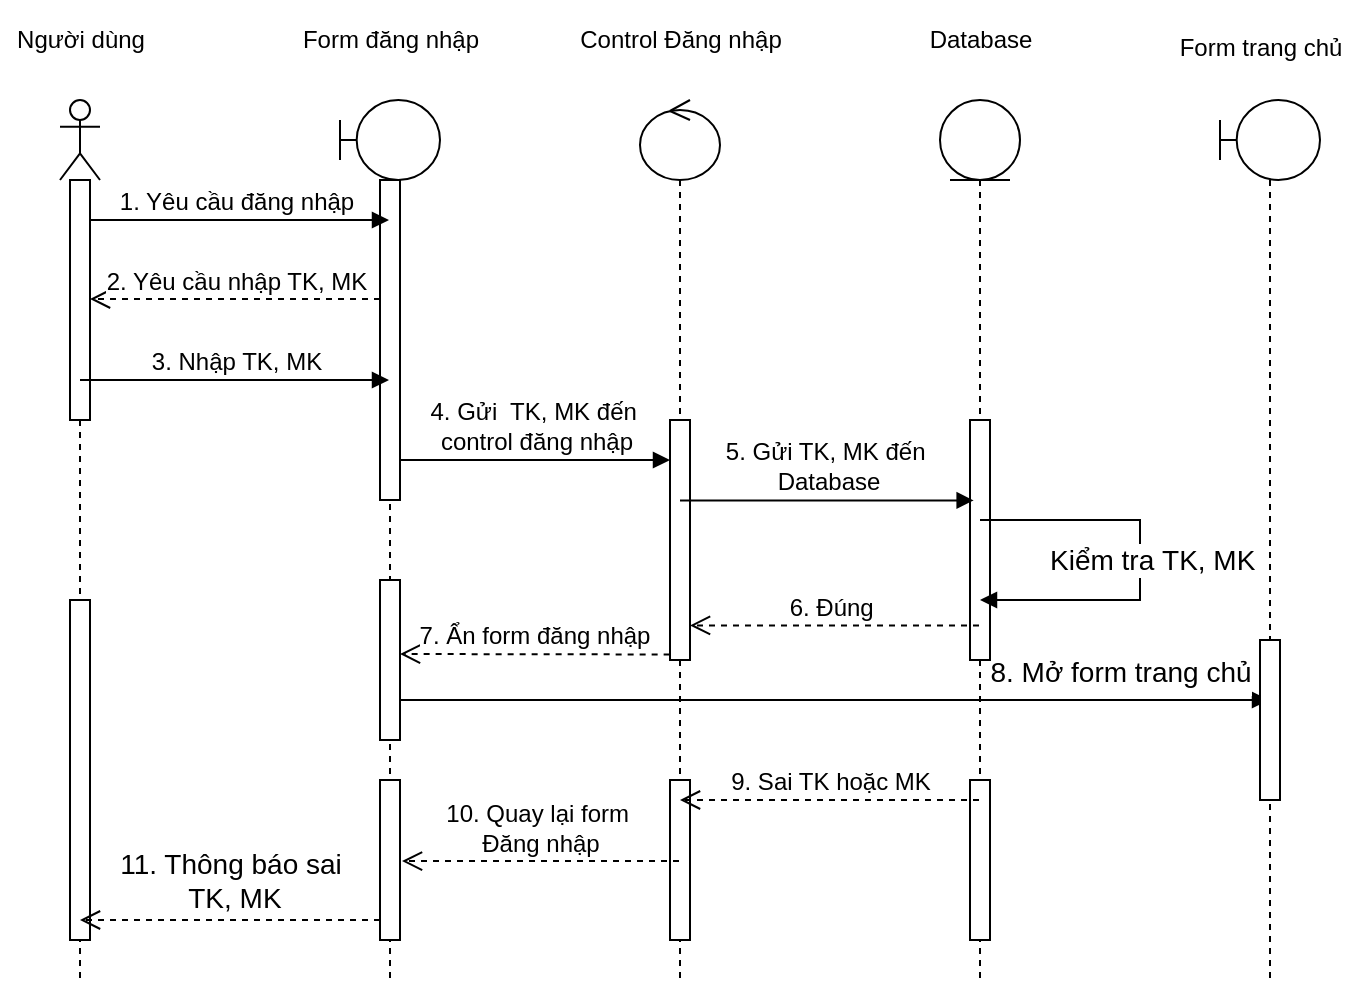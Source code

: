 <mxfile version="19.0.3" type="device" pages="8"><diagram id="DHYRFluMQT1Uww-2QGYr" name="Đăng nhập"><mxGraphModel dx="1102" dy="1016" grid="1" gridSize="10" guides="1" tooltips="1" connect="1" arrows="1" fold="1" page="1" pageScale="1" pageWidth="850" pageHeight="1100" math="0" shadow="0"><root><mxCell id="0"/><mxCell id="1" parent="0"/><mxCell id="U1di_dcomgM3Bu1CbVeo-1" value="" style="shape=umlLifeline;participant=umlBoundary;perimeter=lifelinePerimeter;whiteSpace=wrap;html=1;container=1;collapsible=0;recursiveResize=0;verticalAlign=top;spacingTop=36;outlineConnect=0;" parent="1" vertex="1"><mxGeometry x="350" y="180" width="50" height="440" as="geometry"/></mxCell><mxCell id="U1di_dcomgM3Bu1CbVeo-2" value="" style="html=1;points=[];perimeter=orthogonalPerimeter;fontSize=12;" parent="U1di_dcomgM3Bu1CbVeo-1" vertex="1"><mxGeometry x="20" y="40" width="10" height="160" as="geometry"/></mxCell><mxCell id="U1di_dcomgM3Bu1CbVeo-3" value="4. Gửi&amp;nbsp; TK, MK đến&amp;nbsp;&lt;br&gt;control đăng nhập" style="html=1;verticalAlign=bottom;endArrow=block;rounded=0;fontSize=12;" parent="U1di_dcomgM3Bu1CbVeo-1" target="U1di_dcomgM3Bu1CbVeo-16" edge="1"><mxGeometry width="80" relative="1" as="geometry"><mxPoint x="30" y="180" as="sourcePoint"/><mxPoint x="160" y="180" as="targetPoint"/></mxGeometry></mxCell><mxCell id="U1di_dcomgM3Bu1CbVeo-4" value="" style="html=1;points=[];perimeter=orthogonalPerimeter;fontSize=12;" parent="U1di_dcomgM3Bu1CbVeo-1" vertex="1"><mxGeometry x="20" y="340" width="10" height="80" as="geometry"/></mxCell><mxCell id="U1di_dcomgM3Bu1CbVeo-5" value="" style="html=1;points=[];perimeter=orthogonalPerimeter;fontSize=24;" parent="U1di_dcomgM3Bu1CbVeo-1" vertex="1"><mxGeometry x="20" y="240" width="10" height="80" as="geometry"/></mxCell><mxCell id="U1di_dcomgM3Bu1CbVeo-6" value="&lt;font style=&quot;font-size: 14px;&quot;&gt;8. Mở form trang chủ&lt;/font&gt;" style="html=1;verticalAlign=bottom;endArrow=block;rounded=0;fontSize=24;" parent="U1di_dcomgM3Bu1CbVeo-1" target="U1di_dcomgM3Bu1CbVeo-26" edge="1"><mxGeometry x="0.657" width="80" relative="1" as="geometry"><mxPoint x="30" y="300" as="sourcePoint"/><mxPoint x="110" y="300" as="targetPoint"/><mxPoint as="offset"/></mxGeometry></mxCell><mxCell id="U1di_dcomgM3Bu1CbVeo-7" value="Form đăng nhập" style="text;html=1;align=center;verticalAlign=middle;resizable=0;points=[];autosize=1;strokeColor=none;fillColor=none;" parent="1" vertex="1"><mxGeometry x="325" y="140" width="100" height="20" as="geometry"/></mxCell><mxCell id="U1di_dcomgM3Bu1CbVeo-8" value="" style="shape=umlLifeline;participant=umlActor;perimeter=lifelinePerimeter;whiteSpace=wrap;html=1;container=1;collapsible=0;recursiveResize=0;verticalAlign=top;spacingTop=36;outlineConnect=0;" parent="1" vertex="1"><mxGeometry x="210" y="180" width="20" height="440" as="geometry"/></mxCell><mxCell id="U1di_dcomgM3Bu1CbVeo-9" value="&lt;font style=&quot;font-size: 12px;&quot;&gt;1. Yêu cầu đăng nhập&lt;/font&gt;" style="html=1;verticalAlign=bottom;endArrow=block;rounded=0;" parent="U1di_dcomgM3Bu1CbVeo-8" target="U1di_dcomgM3Bu1CbVeo-1" edge="1"><mxGeometry width="80" relative="1" as="geometry"><mxPoint x="10" y="60" as="sourcePoint"/><mxPoint x="90" y="60" as="targetPoint"/></mxGeometry></mxCell><mxCell id="U1di_dcomgM3Bu1CbVeo-10" value="" style="html=1;points=[];perimeter=orthogonalPerimeter;" parent="U1di_dcomgM3Bu1CbVeo-8" vertex="1"><mxGeometry x="5" y="40" width="10" height="120" as="geometry"/></mxCell><mxCell id="U1di_dcomgM3Bu1CbVeo-11" value="2. Yêu cầu nhập TK, MK" style="html=1;verticalAlign=bottom;endArrow=open;dashed=1;endSize=8;rounded=0;fontSize=12;" parent="U1di_dcomgM3Bu1CbVeo-8" source="U1di_dcomgM3Bu1CbVeo-2" edge="1"><mxGeometry relative="1" as="geometry"><mxPoint x="155" y="99.5" as="sourcePoint"/><mxPoint x="15" y="99.5" as="targetPoint"/></mxGeometry></mxCell><mxCell id="U1di_dcomgM3Bu1CbVeo-12" value="3. Nhập TK, MK" style="html=1;verticalAlign=bottom;endArrow=block;rounded=0;fontSize=12;" parent="U1di_dcomgM3Bu1CbVeo-8" target="U1di_dcomgM3Bu1CbVeo-1" edge="1"><mxGeometry width="80" relative="1" as="geometry"><mxPoint x="10" y="140" as="sourcePoint"/><mxPoint x="90" y="140" as="targetPoint"/></mxGeometry></mxCell><mxCell id="U1di_dcomgM3Bu1CbVeo-13" value="" style="html=1;points=[];perimeter=orthogonalPerimeter;fontSize=12;" parent="U1di_dcomgM3Bu1CbVeo-8" vertex="1"><mxGeometry x="5" y="250" width="10" height="170" as="geometry"/></mxCell><mxCell id="U1di_dcomgM3Bu1CbVeo-14" value="Người dùng" style="text;html=1;align=center;verticalAlign=middle;resizable=0;points=[];autosize=1;strokeColor=none;fillColor=none;" parent="1" vertex="1"><mxGeometry x="180" y="140" width="80" height="20" as="geometry"/></mxCell><mxCell id="U1di_dcomgM3Bu1CbVeo-15" value="" style="shape=umlLifeline;participant=umlControl;perimeter=lifelinePerimeter;whiteSpace=wrap;html=1;container=1;collapsible=0;recursiveResize=0;verticalAlign=top;spacingTop=36;outlineConnect=0;fontSize=12;" parent="1" vertex="1"><mxGeometry x="500" y="180" width="40" height="440" as="geometry"/></mxCell><mxCell id="U1di_dcomgM3Bu1CbVeo-16" value="" style="html=1;points=[];perimeter=orthogonalPerimeter;fontSize=12;" parent="U1di_dcomgM3Bu1CbVeo-15" vertex="1"><mxGeometry x="15" y="160" width="10" height="120" as="geometry"/></mxCell><mxCell id="U1di_dcomgM3Bu1CbVeo-17" value="" style="html=1;points=[];perimeter=orthogonalPerimeter;fontSize=24;" parent="U1di_dcomgM3Bu1CbVeo-15" vertex="1"><mxGeometry x="15" y="340" width="10" height="80" as="geometry"/></mxCell><mxCell id="U1di_dcomgM3Bu1CbVeo-18" value="Control Đăng nhập" style="text;html=1;align=center;verticalAlign=middle;resizable=0;points=[];autosize=1;strokeColor=none;fillColor=none;fontSize=12;" parent="1" vertex="1"><mxGeometry x="460" y="140" width="120" height="20" as="geometry"/></mxCell><mxCell id="U1di_dcomgM3Bu1CbVeo-19" value="" style="shape=umlLifeline;participant=umlEntity;perimeter=lifelinePerimeter;whiteSpace=wrap;html=1;container=1;collapsible=0;recursiveResize=0;verticalAlign=top;spacingTop=36;outlineConnect=0;fontSize=12;" parent="1" vertex="1"><mxGeometry x="650" y="180" width="40" height="440" as="geometry"/></mxCell><mxCell id="U1di_dcomgM3Bu1CbVeo-20" value="" style="html=1;points=[];perimeter=orthogonalPerimeter;fontSize=12;" parent="U1di_dcomgM3Bu1CbVeo-19" vertex="1"><mxGeometry x="15" y="160" width="10" height="120" as="geometry"/></mxCell><mxCell id="U1di_dcomgM3Bu1CbVeo-21" value="" style="html=1;points=[];perimeter=orthogonalPerimeter;fontSize=12;" parent="U1di_dcomgM3Bu1CbVeo-19" vertex="1"><mxGeometry x="15" y="340" width="10" height="80" as="geometry"/></mxCell><mxCell id="U1di_dcomgM3Bu1CbVeo-22" value="Database" style="text;html=1;align=center;verticalAlign=middle;resizable=0;points=[];autosize=1;strokeColor=none;fillColor=none;fontSize=12;" parent="1" vertex="1"><mxGeometry x="635" y="140" width="70" height="20" as="geometry"/></mxCell><mxCell id="U1di_dcomgM3Bu1CbVeo-23" value="6. Đúng&amp;nbsp;" style="html=1;verticalAlign=bottom;endArrow=open;dashed=1;endSize=8;rounded=0;fontSize=12;entryX=1;entryY=0.856;entryDx=0;entryDy=0;entryPerimeter=0;" parent="1" source="U1di_dcomgM3Bu1CbVeo-19" target="U1di_dcomgM3Bu1CbVeo-16" edge="1"><mxGeometry relative="1" as="geometry"><mxPoint x="660" y="430" as="sourcePoint"/><mxPoint x="580" y="430" as="targetPoint"/></mxGeometry></mxCell><mxCell id="U1di_dcomgM3Bu1CbVeo-24" value="9. Sai TK hoặc MK" style="html=1;verticalAlign=bottom;endArrow=open;dashed=1;endSize=8;rounded=0;fontSize=12;" parent="1" source="U1di_dcomgM3Bu1CbVeo-19" target="U1di_dcomgM3Bu1CbVeo-15" edge="1"><mxGeometry relative="1" as="geometry"><mxPoint x="660" y="510" as="sourcePoint"/><mxPoint x="580" y="510" as="targetPoint"/><Array as="points"><mxPoint x="540" y="530"/></Array></mxGeometry></mxCell><mxCell id="U1di_dcomgM3Bu1CbVeo-25" value="10. Quay lại form&amp;nbsp;&lt;br&gt;Đăng nhập" style="html=1;verticalAlign=bottom;endArrow=open;dashed=1;endSize=8;rounded=0;fontSize=12;entryX=1.1;entryY=0.507;entryDx=0;entryDy=0;entryPerimeter=0;" parent="1" source="U1di_dcomgM3Bu1CbVeo-15" target="U1di_dcomgM3Bu1CbVeo-4" edge="1"><mxGeometry relative="1" as="geometry"><mxPoint x="510" y="540" as="sourcePoint"/><mxPoint x="430" y="540" as="targetPoint"/></mxGeometry></mxCell><mxCell id="U1di_dcomgM3Bu1CbVeo-26" value="" style="shape=umlLifeline;participant=umlBoundary;perimeter=lifelinePerimeter;whiteSpace=wrap;html=1;container=1;collapsible=0;recursiveResize=0;verticalAlign=top;spacingTop=36;outlineConnect=0;fontSize=24;" parent="1" vertex="1"><mxGeometry x="790" y="180" width="50" height="440" as="geometry"/></mxCell><mxCell id="U1di_dcomgM3Bu1CbVeo-27" value="" style="html=1;points=[];perimeter=orthogonalPerimeter;fontSize=24;" parent="U1di_dcomgM3Bu1CbVeo-26" vertex="1"><mxGeometry x="20" y="270" width="10" height="80" as="geometry"/></mxCell><mxCell id="U1di_dcomgM3Bu1CbVeo-28" value="&lt;span style=&quot;font-size: 12px;&quot;&gt;Form trang chủ&lt;/span&gt;" style="text;html=1;align=center;verticalAlign=middle;resizable=0;points=[];autosize=1;strokeColor=none;fillColor=none;fontSize=24;" parent="1" vertex="1"><mxGeometry x="760" y="130" width="100" height="40" as="geometry"/></mxCell><mxCell id="U1di_dcomgM3Bu1CbVeo-29" value="7. Ẩn form đăng nhập" style="html=1;verticalAlign=bottom;endArrow=open;dashed=1;endSize=8;rounded=0;fontSize=12;exitX=-0.018;exitY=0.977;exitDx=0;exitDy=0;exitPerimeter=0;" parent="1" source="U1di_dcomgM3Bu1CbVeo-16" edge="1"><mxGeometry relative="1" as="geometry"><mxPoint x="510" y="440" as="sourcePoint"/><mxPoint x="380" y="457" as="targetPoint"/></mxGeometry></mxCell><mxCell id="U1di_dcomgM3Bu1CbVeo-30" value="Kiểm tra&amp;nbsp;TK, MK" style="edgeStyle=orthogonalEdgeStyle;html=1;align=left;spacingLeft=2;endArrow=block;rounded=0;fontSize=14;" parent="1" source="U1di_dcomgM3Bu1CbVeo-19" target="U1di_dcomgM3Bu1CbVeo-19" edge="1"><mxGeometry x="0.697" y="-20" relative="1" as="geometry"><mxPoint x="720" y="330" as="sourcePoint"/><Array as="points"><mxPoint x="750" y="390"/><mxPoint x="750" y="430"/></Array><mxPoint x="725" y="350" as="targetPoint"/><mxPoint as="offset"/></mxGeometry></mxCell><mxCell id="U1di_dcomgM3Bu1CbVeo-31" value="5. Gửi TK, MK đến&amp;nbsp;&lt;br&gt;Database" style="html=1;verticalAlign=bottom;endArrow=block;rounded=0;fontSize=12;entryX=0.182;entryY=0.335;entryDx=0;entryDy=0;entryPerimeter=0;" parent="1" source="U1di_dcomgM3Bu1CbVeo-15" target="U1di_dcomgM3Bu1CbVeo-20" edge="1"><mxGeometry width="80" relative="1" as="geometry"><mxPoint x="530" y="390" as="sourcePoint"/><mxPoint x="610" y="390" as="targetPoint"/></mxGeometry></mxCell><mxCell id="U1di_dcomgM3Bu1CbVeo-32" value="11. Thông báo sai&lt;br&gt;&amp;nbsp;TK, MK" style="html=1;verticalAlign=bottom;endArrow=open;dashed=1;endSize=8;rounded=0;fontSize=14;" parent="1" target="U1di_dcomgM3Bu1CbVeo-8" edge="1"><mxGeometry relative="1" as="geometry"><mxPoint x="370" y="590" as="sourcePoint"/><mxPoint x="290" y="590" as="targetPoint"/></mxGeometry></mxCell></root></mxGraphModel></diagram><diagram id="PdKNXc15ZFBPmNCPylDA" name="Thêm, sửa, xóa, tìm kiếm"><mxGraphModel dx="252" dy="1022" grid="1" gridSize="10" guides="1" tooltips="1" connect="1" arrows="1" fold="1" page="1" pageScale="1" pageWidth="850" pageHeight="1100" math="0" shadow="0"><root><mxCell id="0"/><mxCell id="1" parent="0"/><mxCell id="NXPV6veiTkRw-56xYhEq-1" value="Người dùng" style="text;html=1;align=center;verticalAlign=middle;resizable=0;points=[];autosize=1;strokeColor=none;fillColor=none;" vertex="1" parent="1"><mxGeometry x="1130" y="145" width="80" height="20" as="geometry"/></mxCell><mxCell id="NXPV6veiTkRw-56xYhEq-2" value="Form chứa các chức năng&lt;br&gt;thêm, sửa, xóa" style="text;html=1;align=center;verticalAlign=middle;resizable=0;points=[];autosize=1;strokeColor=none;fillColor=none;fontSize=12;" vertex="1" parent="1"><mxGeometry x="1240" y="140" width="160" height="30" as="geometry"/></mxCell><mxCell id="NXPV6veiTkRw-56xYhEq-3" value="Control quản lý thêm, sửa, xóa" style="text;html=1;align=center;verticalAlign=middle;resizable=0;points=[];autosize=1;strokeColor=none;fillColor=none;fontSize=12;" vertex="1" parent="1"><mxGeometry x="1415" y="145" width="180" height="20" as="geometry"/></mxCell><mxCell id="NXPV6veiTkRw-56xYhEq-4" value="" style="shape=umlLifeline;participant=umlBoundary;perimeter=lifelinePerimeter;whiteSpace=wrap;html=1;container=1;collapsible=0;recursiveResize=0;verticalAlign=top;spacingTop=36;outlineConnect=0;fontSize=24;" vertex="1" parent="1"><mxGeometry x="1295" y="185" width="50" height="640" as="geometry"/></mxCell><mxCell id="NXPV6veiTkRw-56xYhEq-5" value="" style="html=1;points=[];perimeter=orthogonalPerimeter;fontSize=24;" vertex="1" parent="NXPV6veiTkRw-56xYhEq-4"><mxGeometry x="20" y="40" width="10" height="320" as="geometry"/></mxCell><mxCell id="NXPV6veiTkRw-56xYhEq-6" value="" style="html=1;points=[];perimeter=orthogonalPerimeter;fontSize=14;" vertex="1" parent="NXPV6veiTkRw-56xYhEq-4"><mxGeometry x="20" y="440" width="10" height="160" as="geometry"/></mxCell><mxCell id="NXPV6veiTkRw-56xYhEq-7" value="8. Thông báo &lt;br&gt;thành công" style="html=1;verticalAlign=bottom;endArrow=open;dashed=1;endSize=8;rounded=0;fontSize=14;entryX=1.1;entryY=0.775;entryDx=0;entryDy=0;entryPerimeter=0;" edge="1" parent="NXPV6veiTkRw-56xYhEq-4" target="NXPV6veiTkRw-56xYhEq-26"><mxGeometry relative="1" as="geometry"><mxPoint x="20" y="510" as="sourcePoint"/><mxPoint x="-105" y="510" as="targetPoint"/></mxGeometry></mxCell><mxCell id="NXPV6veiTkRw-56xYhEq-8" value="" style="shape=umlLifeline;participant=umlEntity;perimeter=lifelinePerimeter;whiteSpace=wrap;html=1;container=1;collapsible=0;recursiveResize=0;verticalAlign=top;spacingTop=36;outlineConnect=0;fontSize=14;" vertex="1" parent="1"><mxGeometry x="1650" y="185" width="40" height="640" as="geometry"/></mxCell><mxCell id="NXPV6veiTkRw-56xYhEq-9" value="" style="html=1;points=[];perimeter=orthogonalPerimeter;fontSize=14;" vertex="1" parent="NXPV6veiTkRw-56xYhEq-8"><mxGeometry x="15" y="280" width="10" height="320" as="geometry"/></mxCell><mxCell id="NXPV6veiTkRw-56xYhEq-10" value="" style="shape=umlLifeline;participant=umlControl;perimeter=lifelinePerimeter;whiteSpace=wrap;html=1;container=1;collapsible=0;recursiveResize=0;verticalAlign=top;spacingTop=36;outlineConnect=0;fontSize=14;" vertex="1" parent="1"><mxGeometry x="1470" y="185" width="40" height="640" as="geometry"/></mxCell><mxCell id="NXPV6veiTkRw-56xYhEq-11" value="" style="html=1;points=[];perimeter=orthogonalPerimeter;fontSize=14;" vertex="1" parent="NXPV6veiTkRw-56xYhEq-10"><mxGeometry x="15" y="440" width="10" height="160" as="geometry"/></mxCell><mxCell id="NXPV6veiTkRw-56xYhEq-12" value="" style="html=1;points=[];perimeter=orthogonalPerimeter;fontSize=12;" vertex="1" parent="NXPV6veiTkRw-56xYhEq-10"><mxGeometry x="16" y="240" width="10" height="120" as="geometry"/></mxCell><mxCell id="NXPV6veiTkRw-56xYhEq-13" value="Database" style="text;html=1;align=center;verticalAlign=middle;resizable=0;points=[];autosize=1;strokeColor=none;fillColor=none;fontSize=12;" vertex="1" parent="1"><mxGeometry x="1630" y="145" width="70" height="20" as="geometry"/></mxCell><mxCell id="NXPV6veiTkRw-56xYhEq-14" value="1. Yêu cầu thêm &lt;br&gt;or sửa or xóa" style="html=1;verticalAlign=bottom;endArrow=block;rounded=0;fontSize=14;" edge="1" parent="1" target="NXPV6veiTkRw-56xYhEq-4"><mxGeometry x="-0.211" width="80" relative="1" as="geometry"><mxPoint x="1180" y="245" as="sourcePoint"/><mxPoint x="1260" y="245" as="targetPoint"/><mxPoint as="offset"/></mxGeometry></mxCell><mxCell id="NXPV6veiTkRw-56xYhEq-15" value="2. Yêu cầu nhập&lt;br&gt;&amp;nbsp;thông tin" style="html=1;verticalAlign=bottom;endArrow=open;dashed=1;endSize=8;rounded=0;fontSize=14;" edge="1" parent="1"><mxGeometry relative="1" as="geometry"><mxPoint x="1310" y="295" as="sourcePoint"/><mxPoint x="1180" y="295" as="targetPoint"/></mxGeometry></mxCell><mxCell id="NXPV6veiTkRw-56xYhEq-16" value="3. Nhập thông tin" style="html=1;verticalAlign=bottom;endArrow=block;rounded=0;fontSize=14;" edge="1" parent="1" target="NXPV6veiTkRw-56xYhEq-4"><mxGeometry width="80" relative="1" as="geometry"><mxPoint x="1180" y="335" as="sourcePoint"/><mxPoint x="1260" y="335" as="targetPoint"/></mxGeometry></mxCell><mxCell id="NXPV6veiTkRw-56xYhEq-17" value="INSERT OR UPDATE OR DELETE&amp;nbsp;" style="edgeStyle=orthogonalEdgeStyle;html=1;align=left;spacingLeft=2;endArrow=block;rounded=0;fontSize=14;" edge="1" parent="1"><mxGeometry x="0.697" y="-20" relative="1" as="geometry"><mxPoint x="1675" y="545" as="sourcePoint"/><Array as="points"><mxPoint x="1756" y="545"/><mxPoint x="1756" y="585"/></Array><mxPoint x="1675" y="585" as="targetPoint"/><mxPoint as="offset"/></mxGeometry></mxCell><mxCell id="NXPV6veiTkRw-56xYhEq-18" value="6. &amp;gt;0 row affected" style="html=1;verticalAlign=bottom;endArrow=open;dashed=1;endSize=8;rounded=0;fontSize=14;exitX=-0.133;exitY=0.605;exitDx=0;exitDy=0;exitPerimeter=0;" edge="1" parent="1" source="NXPV6veiTkRw-56xYhEq-9" target="NXPV6veiTkRw-56xYhEq-11"><mxGeometry relative="1" as="geometry"><mxPoint x="1660" y="475" as="sourcePoint"/><mxPoint x="1580" y="475" as="targetPoint"/></mxGeometry></mxCell><mxCell id="NXPV6veiTkRw-56xYhEq-19" value="7. Lưu thành công" style="html=1;verticalAlign=bottom;endArrow=open;dashed=1;endSize=8;rounded=0;fontSize=14;" edge="1" parent="1"><mxGeometry relative="1" as="geometry"><mxPoint x="1485.5" y="675" as="sourcePoint"/><mxPoint x="1325" y="675" as="targetPoint"/></mxGeometry></mxCell><mxCell id="NXPV6veiTkRw-56xYhEq-20" value="9. 0 row affected" style="html=1;verticalAlign=bottom;endArrow=open;dashed=1;endSize=8;rounded=0;fontSize=14;" edge="1" parent="1"><mxGeometry relative="1" as="geometry"><mxPoint x="1660" y="714.17" as="sourcePoint"/><mxPoint x="1500" y="714.17" as="targetPoint"/></mxGeometry></mxCell><mxCell id="NXPV6veiTkRw-56xYhEq-21" value="7. Lưu thất bại" style="html=1;verticalAlign=bottom;endArrow=open;dashed=1;endSize=8;rounded=0;fontSize=14;" edge="1" parent="1"><mxGeometry relative="1" as="geometry"><mxPoint x="1480" y="735" as="sourcePoint"/><mxPoint x="1330" y="735" as="targetPoint"/></mxGeometry></mxCell><mxCell id="NXPV6veiTkRw-56xYhEq-22" value="11. Thông báo&lt;br&gt;&amp;nbsp;thất bại" style="html=1;verticalAlign=bottom;endArrow=open;dashed=1;endSize=8;rounded=0;fontSize=14;entryX=1.3;entryY=0.725;entryDx=0;entryDy=0;entryPerimeter=0;exitX=-0.3;exitY=0.875;exitDx=0;exitDy=0;exitPerimeter=0;" edge="1" parent="1" source="NXPV6veiTkRw-56xYhEq-6" target="NXPV6veiTkRw-56xYhEq-27"><mxGeometry relative="1" as="geometry"><mxPoint x="1310" y="745" as="sourcePoint"/><mxPoint x="1169.5" y="745" as="targetPoint"/></mxGeometry></mxCell><mxCell id="NXPV6veiTkRw-56xYhEq-23" value="Cập nhập lại thông tin" style="text;html=1;align=center;verticalAlign=middle;resizable=0;points=[];autosize=1;strokeColor=none;fillColor=none;fontSize=14;" vertex="1" parent="1"><mxGeometry x="1335.5" y="675" width="150" height="20" as="geometry"/></mxCell><mxCell id="NXPV6veiTkRw-56xYhEq-24" value="" style="shape=umlLifeline;participant=umlActor;perimeter=lifelinePerimeter;whiteSpace=wrap;html=1;container=1;collapsible=0;recursiveResize=0;verticalAlign=top;spacingTop=36;outlineConnect=0;" vertex="1" parent="1"><mxGeometry x="1160" y="185" width="20" height="640" as="geometry"/></mxCell><mxCell id="NXPV6veiTkRw-56xYhEq-25" value="" style="html=1;points=[];perimeter=orthogonalPerimeter;" vertex="1" parent="NXPV6veiTkRw-56xYhEq-24"><mxGeometry x="5" y="40" width="10" height="270" as="geometry"/></mxCell><mxCell id="NXPV6veiTkRw-56xYhEq-26" value="" style="html=1;points=[];perimeter=orthogonalPerimeter;fontSize=12;" vertex="1" parent="NXPV6veiTkRw-56xYhEq-24"><mxGeometry x="5" y="480" width="10" height="40" as="geometry"/></mxCell><mxCell id="NXPV6veiTkRw-56xYhEq-27" value="" style="html=1;points=[];perimeter=orthogonalPerimeter;fontSize=14;" vertex="1" parent="NXPV6veiTkRw-56xYhEq-24"><mxGeometry x="5" y="550" width="10" height="40" as="geometry"/></mxCell><mxCell id="NXPV6veiTkRw-56xYhEq-28" value="5. Đúng. Gửi thông tin &lt;br&gt;đến control thêm, sửa&lt;br&gt;xóa" style="html=1;verticalAlign=bottom;endArrow=block;rounded=0;fontSize=14;" edge="1" parent="1" source="NXPV6veiTkRw-56xYhEq-4" target="NXPV6veiTkRw-56xYhEq-10"><mxGeometry width="80" relative="1" as="geometry"><mxPoint x="1330" y="365" as="sourcePoint"/><mxPoint x="1465" y="535" as="targetPoint"/><Array as="points"><mxPoint x="1385" y="475"/></Array></mxGeometry></mxCell><mxCell id="NXPV6veiTkRw-56xYhEq-29" value="Validation" style="edgeStyle=orthogonalEdgeStyle;html=1;align=left;spacingLeft=2;endArrow=block;rounded=0;fontSize=14;" edge="1" parent="1"><mxGeometry x="0.545" y="-20" relative="1" as="geometry"><mxPoint x="1319" y="355" as="sourcePoint"/><Array as="points"><mxPoint x="1400" y="355"/><mxPoint x="1400" y="395"/></Array><mxPoint x="1319" y="395" as="targetPoint"/><mxPoint as="offset"/></mxGeometry></mxCell><mxCell id="NXPV6veiTkRw-56xYhEq-30" value="&lt;font style=&quot;font-size: 12px;&quot;&gt;4. Sai! Thông báo lỗi,&lt;br&gt;Yêu cầu nhập dúng&lt;br&gt;&amp;nbsp;và đầy đủ thông tin&lt;/font&gt;" style="html=1;verticalAlign=bottom;endArrow=open;dashed=1;endSize=8;rounded=0;entryX=1.6;entryY=0.704;entryDx=0;entryDy=0;entryPerimeter=0;" edge="1" parent="1" target="NXPV6veiTkRw-56xYhEq-25"><mxGeometry relative="1" as="geometry"><mxPoint x="1315" y="415" as="sourcePoint"/><mxPoint x="1235" y="415" as="targetPoint"/></mxGeometry></mxCell><mxCell id="NXPV6veiTkRw-56xYhEq-31" value="5. Gửi thông tin đến&amp;nbsp;&lt;br&gt;Database" style="html=1;verticalAlign=bottom;endArrow=block;rounded=0;fontSize=14;" edge="1" parent="1" source="NXPV6veiTkRw-56xYhEq-10" target="NXPV6veiTkRw-56xYhEq-8"><mxGeometry width="80" relative="1" as="geometry"><mxPoint x="1500" y="395" as="sourcePoint"/><mxPoint x="1580" y="395" as="targetPoint"/></mxGeometry></mxCell><mxCell id="NXPV6veiTkRw-56xYhEq-32" value="Người dùng" style="text;html=1;align=center;verticalAlign=middle;resizable=0;points=[];autosize=1;strokeColor=none;fillColor=none;" vertex="1" parent="1"><mxGeometry x="2050" y="165" width="80" height="20" as="geometry"/></mxCell><mxCell id="NXPV6veiTkRw-56xYhEq-33" value="Form chứa chức năng tìm kiếm" style="text;html=1;align=center;verticalAlign=middle;resizable=0;points=[];autosize=1;strokeColor=none;fillColor=none;fontSize=12;" vertex="1" parent="1"><mxGeometry x="2150" y="165" width="180" height="20" as="geometry"/></mxCell><mxCell id="NXPV6veiTkRw-56xYhEq-34" value="Control quản lý tìm kiếm" style="text;html=1;align=center;verticalAlign=middle;resizable=0;points=[];autosize=1;strokeColor=none;fillColor=none;fontSize=12;" vertex="1" parent="1"><mxGeometry x="2355" y="165" width="140" height="20" as="geometry"/></mxCell><mxCell id="NXPV6veiTkRw-56xYhEq-35" value="" style="shape=umlLifeline;participant=umlBoundary;perimeter=lifelinePerimeter;whiteSpace=wrap;html=1;container=1;collapsible=0;recursiveResize=0;verticalAlign=top;spacingTop=36;outlineConnect=0;fontSize=24;" vertex="1" parent="1"><mxGeometry x="2215" y="205" width="50" height="560" as="geometry"/></mxCell><mxCell id="NXPV6veiTkRw-56xYhEq-36" value="" style="html=1;points=[];perimeter=orthogonalPerimeter;fontSize=24;" vertex="1" parent="NXPV6veiTkRw-56xYhEq-35"><mxGeometry x="20" y="40" width="10" height="320" as="geometry"/></mxCell><mxCell id="NXPV6veiTkRw-56xYhEq-37" value="" style="html=1;points=[];perimeter=orthogonalPerimeter;fontSize=14;" vertex="1" parent="NXPV6veiTkRw-56xYhEq-35"><mxGeometry x="20" y="440" width="10" height="80" as="geometry"/></mxCell><mxCell id="NXPV6veiTkRw-56xYhEq-38" value="" style="shape=umlLifeline;participant=umlEntity;perimeter=lifelinePerimeter;whiteSpace=wrap;html=1;container=1;collapsible=0;recursiveResize=0;verticalAlign=top;spacingTop=36;outlineConnect=0;fontSize=14;" vertex="1" parent="1"><mxGeometry x="2570" y="205" width="40" height="560" as="geometry"/></mxCell><mxCell id="NXPV6veiTkRw-56xYhEq-39" value="" style="html=1;points=[];perimeter=orthogonalPerimeter;fontSize=14;" vertex="1" parent="NXPV6veiTkRw-56xYhEq-38"><mxGeometry x="15" y="280" width="10" height="240" as="geometry"/></mxCell><mxCell id="NXPV6veiTkRw-56xYhEq-40" value="" style="shape=umlLifeline;participant=umlControl;perimeter=lifelinePerimeter;whiteSpace=wrap;html=1;container=1;collapsible=0;recursiveResize=0;verticalAlign=top;spacingTop=36;outlineConnect=0;fontSize=14;" vertex="1" parent="1"><mxGeometry x="2390" y="205" width="40" height="560" as="geometry"/></mxCell><mxCell id="NXPV6veiTkRw-56xYhEq-41" value="" style="html=1;points=[];perimeter=orthogonalPerimeter;fontSize=14;" vertex="1" parent="NXPV6veiTkRw-56xYhEq-40"><mxGeometry x="15" y="440" width="10" height="80" as="geometry"/></mxCell><mxCell id="NXPV6veiTkRw-56xYhEq-42" value="" style="html=1;points=[];perimeter=orthogonalPerimeter;fontSize=12;" vertex="1" parent="NXPV6veiTkRw-56xYhEq-40"><mxGeometry x="16" y="240" width="10" height="120" as="geometry"/></mxCell><mxCell id="NXPV6veiTkRw-56xYhEq-43" value="Database" style="text;html=1;align=center;verticalAlign=middle;resizable=0;points=[];autosize=1;strokeColor=none;fillColor=none;fontSize=12;" vertex="1" parent="1"><mxGeometry x="2550" y="165" width="70" height="20" as="geometry"/></mxCell><mxCell id="NXPV6veiTkRw-56xYhEq-44" value="1. Yêu cầu thêm &lt;br&gt;or sửa or xóa" style="html=1;verticalAlign=bottom;endArrow=block;rounded=0;fontSize=14;" edge="1" parent="1" target="NXPV6veiTkRw-56xYhEq-35"><mxGeometry x="-0.211" width="80" relative="1" as="geometry"><mxPoint x="2100" y="265.0" as="sourcePoint"/><mxPoint x="2180" y="265" as="targetPoint"/><mxPoint as="offset"/></mxGeometry></mxCell><mxCell id="NXPV6veiTkRw-56xYhEq-45" value="2. Yêu cầu nhập&lt;br&gt;&amp;nbsp;thông tin" style="html=1;verticalAlign=bottom;endArrow=open;dashed=1;endSize=8;rounded=0;fontSize=14;" edge="1" parent="1"><mxGeometry relative="1" as="geometry"><mxPoint x="2230" y="315.0" as="sourcePoint"/><mxPoint x="2100" y="315.0" as="targetPoint"/></mxGeometry></mxCell><mxCell id="NXPV6veiTkRw-56xYhEq-46" value="3. Nhập thông tin" style="html=1;verticalAlign=bottom;endArrow=block;rounded=0;fontSize=14;" edge="1" parent="1" target="NXPV6veiTkRw-56xYhEq-35"><mxGeometry width="80" relative="1" as="geometry"><mxPoint x="2100" y="355.0" as="sourcePoint"/><mxPoint x="2180" y="355" as="targetPoint"/></mxGeometry></mxCell><mxCell id="NXPV6veiTkRw-56xYhEq-47" value="SELECT QUERY" style="edgeStyle=orthogonalEdgeStyle;html=1;align=left;spacingLeft=2;endArrow=block;rounded=0;fontSize=14;" edge="1" parent="1"><mxGeometry x="0.697" y="-20" relative="1" as="geometry"><mxPoint x="2595" y="565" as="sourcePoint"/><Array as="points"><mxPoint x="2676" y="565"/><mxPoint x="2676" y="605"/></Array><mxPoint x="2595" y="605" as="targetPoint"/><mxPoint as="offset"/></mxGeometry></mxCell><mxCell id="NXPV6veiTkRw-56xYhEq-48" value="6. Danh sách thông tin" style="html=1;verticalAlign=bottom;endArrow=open;dashed=1;endSize=8;rounded=0;fontSize=14;" edge="1" parent="1" target="NXPV6veiTkRw-56xYhEq-41"><mxGeometry relative="1" as="geometry"><mxPoint x="2590" y="655" as="sourcePoint"/><mxPoint x="2500" y="495" as="targetPoint"/></mxGeometry></mxCell><mxCell id="NXPV6veiTkRw-56xYhEq-49" value="7. Hiện danh sách&lt;br&gt;thông tin lên form" style="html=1;verticalAlign=bottom;endArrow=open;dashed=1;endSize=8;rounded=0;fontSize=14;" edge="1" parent="1"><mxGeometry relative="1" as="geometry"><mxPoint x="2405.5" y="695" as="sourcePoint"/><mxPoint x="2245" y="695" as="targetPoint"/></mxGeometry></mxCell><mxCell id="NXPV6veiTkRw-56xYhEq-50" value="" style="shape=umlLifeline;participant=umlActor;perimeter=lifelinePerimeter;whiteSpace=wrap;html=1;container=1;collapsible=0;recursiveResize=0;verticalAlign=top;spacingTop=36;outlineConnect=0;" vertex="1" parent="1"><mxGeometry x="2080" y="205" width="20" height="560" as="geometry"/></mxCell><mxCell id="NXPV6veiTkRw-56xYhEq-51" value="" style="html=1;points=[];perimeter=orthogonalPerimeter;" vertex="1" parent="NXPV6veiTkRw-56xYhEq-50"><mxGeometry x="5" y="40" width="10" height="270" as="geometry"/></mxCell><mxCell id="NXPV6veiTkRw-56xYhEq-52" value="5. Đúng. Gửi thông tin &lt;br&gt;đến control tìm kiếm" style="html=1;verticalAlign=bottom;endArrow=block;rounded=0;fontSize=14;" edge="1" parent="1" source="NXPV6veiTkRw-56xYhEq-35" target="NXPV6veiTkRw-56xYhEq-40"><mxGeometry width="80" relative="1" as="geometry"><mxPoint x="2250" y="385" as="sourcePoint"/><mxPoint x="2385" y="555" as="targetPoint"/><Array as="points"><mxPoint x="2305" y="495"/></Array></mxGeometry></mxCell><mxCell id="NXPV6veiTkRw-56xYhEq-53" value="Validation" style="edgeStyle=orthogonalEdgeStyle;html=1;align=left;spacingLeft=2;endArrow=block;rounded=0;fontSize=14;" edge="1" parent="1"><mxGeometry x="0.545" y="-20" relative="1" as="geometry"><mxPoint x="2239" y="375.0" as="sourcePoint"/><Array as="points"><mxPoint x="2320" y="375"/><mxPoint x="2320" y="415"/></Array><mxPoint x="2239" y="415.0" as="targetPoint"/><mxPoint as="offset"/></mxGeometry></mxCell><mxCell id="NXPV6veiTkRw-56xYhEq-54" value="&lt;font style=&quot;font-size: 12px;&quot;&gt;4. Sai! Thông báo lỗi,&lt;br&gt;Yêu cầu nhập dúng&lt;br&gt;&amp;nbsp;và đầy đủ thông tin&lt;/font&gt;" style="html=1;verticalAlign=bottom;endArrow=open;dashed=1;endSize=8;rounded=0;entryX=1.6;entryY=0.704;entryDx=0;entryDy=0;entryPerimeter=0;" edge="1" parent="1" target="NXPV6veiTkRw-56xYhEq-51"><mxGeometry relative="1" as="geometry"><mxPoint x="2235" y="435" as="sourcePoint"/><mxPoint x="2155" y="435" as="targetPoint"/></mxGeometry></mxCell><mxCell id="NXPV6veiTkRw-56xYhEq-55" value="5. Gửi thông tin đến&amp;nbsp;&lt;br&gt;Database" style="html=1;verticalAlign=bottom;endArrow=block;rounded=0;fontSize=14;" edge="1" parent="1" source="NXPV6veiTkRw-56xYhEq-40" target="NXPV6veiTkRw-56xYhEq-38"><mxGeometry width="80" relative="1" as="geometry"><mxPoint x="2420" y="415" as="sourcePoint"/><mxPoint x="2500" y="415" as="targetPoint"/><Array as="points"><mxPoint x="2545" y="525"/></Array></mxGeometry></mxCell></root></mxGraphModel></diagram><diagram id="jocAofDxh99gXa0LJTLL" name="Quản lý tài khoản"><mxGraphModel dx="1102" dy="1022" grid="1" gridSize="10" guides="1" tooltips="1" connect="1" arrows="1" fold="1" page="1" pageScale="1" pageWidth="850" pageHeight="1100" math="0" shadow="0"><root><mxCell id="0"/><mxCell id="1" parent="0"/><mxCell id="q0FrRYz_fXJguWJmTXL--1" value="" style="shape=umlLifeline;participant=umlBoundary;perimeter=lifelinePerimeter;whiteSpace=wrap;html=1;container=1;collapsible=0;recursiveResize=0;verticalAlign=top;spacingTop=36;outlineConnect=0;" vertex="1" parent="1"><mxGeometry x="280" y="170" width="50" height="420" as="geometry"/></mxCell><mxCell id="q0FrRYz_fXJguWJmTXL--2" value="" style="html=1;points=[];perimeter=orthogonalPerimeter;fontSize=12;" vertex="1" parent="q0FrRYz_fXJguWJmTXL--1"><mxGeometry x="20" y="40" width="10" height="160" as="geometry"/></mxCell><mxCell id="q0FrRYz_fXJguWJmTXL--3" value="" style="html=1;points=[];perimeter=orthogonalPerimeter;fontSize=12;" vertex="1" parent="q0FrRYz_fXJguWJmTXL--1"><mxGeometry x="20" y="320" width="10" height="80" as="geometry"/></mxCell><mxCell id="q0FrRYz_fXJguWJmTXL--4" value="2. Gửi tài TK, MK&lt;br&gt;đến control KT Quyền" style="html=1;verticalAlign=bottom;endArrow=block;rounded=0;fontSize=14;" edge="1" parent="q0FrRYz_fXJguWJmTXL--1" target="q0FrRYz_fXJguWJmTXL--18"><mxGeometry x="0.491" width="80" relative="1" as="geometry"><mxPoint x="30" y="140" as="sourcePoint"/><mxPoint x="110" y="140" as="targetPoint"/><mxPoint as="offset"/></mxGeometry></mxCell><mxCell id="q0FrRYz_fXJguWJmTXL--5" value="Form Trang chủ" style="text;html=1;align=center;verticalAlign=middle;resizable=0;points=[];autosize=1;strokeColor=none;fillColor=none;" vertex="1" parent="1"><mxGeometry x="255" y="130" width="100" height="20" as="geometry"/></mxCell><mxCell id="q0FrRYz_fXJguWJmTXL--6" value="" style="shape=umlLifeline;participant=umlActor;perimeter=lifelinePerimeter;whiteSpace=wrap;html=1;container=1;collapsible=0;recursiveResize=0;verticalAlign=top;spacingTop=36;outlineConnect=0;" vertex="1" parent="1"><mxGeometry x="140" y="170" width="20" height="420" as="geometry"/></mxCell><mxCell id="q0FrRYz_fXJguWJmTXL--7" value="&lt;font style=&quot;font-size: 12px;&quot;&gt;1. Mở form Quản lý&lt;br&gt;&amp;nbsp;tài khoản&lt;/font&gt;" style="html=1;verticalAlign=bottom;endArrow=block;rounded=0;" edge="1" parent="q0FrRYz_fXJguWJmTXL--6" target="q0FrRYz_fXJguWJmTXL--1"><mxGeometry width="80" relative="1" as="geometry"><mxPoint x="10" y="60" as="sourcePoint"/><mxPoint x="90" y="60" as="targetPoint"/></mxGeometry></mxCell><mxCell id="q0FrRYz_fXJguWJmTXL--8" value="" style="html=1;points=[];perimeter=orthogonalPerimeter;" vertex="1" parent="q0FrRYz_fXJguWJmTXL--6"><mxGeometry x="5" y="40" width="10" height="120" as="geometry"/></mxCell><mxCell id="q0FrRYz_fXJguWJmTXL--9" value="" style="html=1;points=[];perimeter=orthogonalPerimeter;fontSize=12;" vertex="1" parent="q0FrRYz_fXJguWJmTXL--6"><mxGeometry x="5" y="340" width="10" height="40" as="geometry"/></mxCell><mxCell id="q0FrRYz_fXJguWJmTXL--10" value="Người dùng" style="text;html=1;align=center;verticalAlign=middle;resizable=0;points=[];autosize=1;strokeColor=none;fillColor=none;" vertex="1" parent="1"><mxGeometry x="110" y="130" width="80" height="20" as="geometry"/></mxCell><mxCell id="q0FrRYz_fXJguWJmTXL--11" value="Form Quản lý tài khoản" style="text;html=1;align=center;verticalAlign=middle;resizable=0;points=[];autosize=1;strokeColor=none;fillColor=none;fontSize=12;" vertex="1" parent="1"><mxGeometry x="380" y="130" width="140" height="20" as="geometry"/></mxCell><mxCell id="q0FrRYz_fXJguWJmTXL--12" value="Control kiểm tra quyền" style="text;html=1;align=center;verticalAlign=middle;resizable=0;points=[];autosize=1;strokeColor=none;fillColor=none;fontSize=12;" vertex="1" parent="1"><mxGeometry x="540" y="130" width="140" height="20" as="geometry"/></mxCell><mxCell id="q0FrRYz_fXJguWJmTXL--13" value="" style="shape=umlLifeline;participant=umlBoundary;perimeter=lifelinePerimeter;whiteSpace=wrap;html=1;container=1;collapsible=0;recursiveResize=0;verticalAlign=top;spacingTop=36;outlineConnect=0;fontSize=24;" vertex="1" parent="1"><mxGeometry x="425" y="170" width="50" height="430" as="geometry"/></mxCell><mxCell id="q0FrRYz_fXJguWJmTXL--14" value="" style="html=1;points=[];perimeter=orthogonalPerimeter;fontSize=24;" vertex="1" parent="q0FrRYz_fXJguWJmTXL--13"><mxGeometry x="20" y="210" width="10" height="70" as="geometry"/></mxCell><mxCell id="q0FrRYz_fXJguWJmTXL--15" value="" style="shape=umlLifeline;participant=umlEntity;perimeter=lifelinePerimeter;whiteSpace=wrap;html=1;container=1;collapsible=0;recursiveResize=0;verticalAlign=top;spacingTop=36;outlineConnect=0;fontSize=14;" vertex="1" parent="1"><mxGeometry x="740" y="170" width="40" height="420" as="geometry"/></mxCell><mxCell id="q0FrRYz_fXJguWJmTXL--16" value="" style="html=1;points=[];perimeter=orthogonalPerimeter;fontSize=14;" vertex="1" parent="q0FrRYz_fXJguWJmTXL--15"><mxGeometry x="15" y="120" width="10" height="180" as="geometry"/></mxCell><mxCell id="q0FrRYz_fXJguWJmTXL--17" value="" style="shape=umlLifeline;participant=umlControl;perimeter=lifelinePerimeter;whiteSpace=wrap;html=1;container=1;collapsible=0;recursiveResize=0;verticalAlign=top;spacingTop=36;outlineConnect=0;fontSize=14;" vertex="1" parent="1"><mxGeometry x="590" y="170" width="40" height="420" as="geometry"/></mxCell><mxCell id="q0FrRYz_fXJguWJmTXL--18" value="" style="html=1;points=[];perimeter=orthogonalPerimeter;fontSize=14;" vertex="1" parent="q0FrRYz_fXJguWJmTXL--17"><mxGeometry x="15" y="120" width="10" height="250" as="geometry"/></mxCell><mxCell id="q0FrRYz_fXJguWJmTXL--19" value="3. Gửi TK, MK đến&amp;nbsp;&lt;br&gt;Database" style="html=1;verticalAlign=bottom;endArrow=block;rounded=0;fontSize=14;" edge="1" parent="q0FrRYz_fXJguWJmTXL--17" target="q0FrRYz_fXJguWJmTXL--15"><mxGeometry width="80" relative="1" as="geometry"><mxPoint x="30" y="170" as="sourcePoint"/><mxPoint x="110" y="170" as="targetPoint"/></mxGeometry></mxCell><mxCell id="q0FrRYz_fXJguWJmTXL--20" value="Database" style="text;html=1;align=center;verticalAlign=middle;resizable=0;points=[];autosize=1;strokeColor=none;fillColor=none;fontSize=12;" vertex="1" parent="1"><mxGeometry x="720" y="130" width="70" height="20" as="geometry"/></mxCell><mxCell id="q0FrRYz_fXJguWJmTXL--21" value="Kiểm tra quyền" style="edgeStyle=orthogonalEdgeStyle;html=1;align=left;spacingLeft=2;endArrow=block;rounded=0;fontSize=14;" edge="1" parent="1"><mxGeometry x="0.697" y="-20" relative="1" as="geometry"><mxPoint x="760" y="350" as="sourcePoint"/><Array as="points"><mxPoint x="840.5" y="350"/><mxPoint x="840.5" y="390"/></Array><mxPoint x="760" y="390" as="targetPoint"/><mxPoint as="offset"/></mxGeometry></mxCell><mxCell id="q0FrRYz_fXJguWJmTXL--22" value="4. Là ADMIN" style="html=1;verticalAlign=bottom;endArrow=open;dashed=1;endSize=8;rounded=0;fontSize=14;" edge="1" parent="1" target="q0FrRYz_fXJguWJmTXL--17"><mxGeometry relative="1" as="geometry"><mxPoint x="750" y="410" as="sourcePoint"/><mxPoint x="670" y="410" as="targetPoint"/></mxGeometry></mxCell><mxCell id="q0FrRYz_fXJguWJmTXL--23" value="5. Mở form&lt;br&gt;&amp;nbsp;QL&amp;nbsp;Tài khoản" style="html=1;verticalAlign=bottom;endArrow=open;dashed=1;endSize=8;rounded=0;fontSize=14;" edge="1" parent="1" target="q0FrRYz_fXJguWJmTXL--13"><mxGeometry relative="1" as="geometry"><mxPoint x="600" y="430" as="sourcePoint"/><mxPoint x="520" y="430" as="targetPoint"/></mxGeometry></mxCell><mxCell id="q0FrRYz_fXJguWJmTXL--24" value="6. Không là ADMIN" style="html=1;verticalAlign=bottom;endArrow=open;dashed=1;endSize=8;rounded=0;fontSize=14;" edge="1" parent="1" target="q0FrRYz_fXJguWJmTXL--17"><mxGeometry x="0.051" y="-9" relative="1" as="geometry"><mxPoint x="750" y="460" as="sourcePoint"/><mxPoint x="670" y="460" as="targetPoint"/><mxPoint as="offset"/></mxGeometry></mxCell><mxCell id="q0FrRYz_fXJguWJmTXL--25" value="7. Quay lại form&lt;br&gt;&amp;nbsp;trang chủ&amp;nbsp;" style="html=1;verticalAlign=bottom;endArrow=open;dashed=1;endSize=8;rounded=0;fontSize=14;" edge="1" parent="1" target="q0FrRYz_fXJguWJmTXL--1"><mxGeometry x="0.489" relative="1" as="geometry"><mxPoint x="600" y="500" as="sourcePoint"/><mxPoint x="440" y="350" as="targetPoint"/><mxPoint as="offset"/></mxGeometry></mxCell><mxCell id="q0FrRYz_fXJguWJmTXL--26" value="8. Thông báo lỗi" style="html=1;verticalAlign=bottom;endArrow=open;dashed=1;endSize=8;rounded=0;fontSize=14;" edge="1" parent="1" target="q0FrRYz_fXJguWJmTXL--6"><mxGeometry relative="1" as="geometry"><mxPoint x="300" y="540" as="sourcePoint"/><mxPoint x="220" y="540" as="targetPoint"/></mxGeometry></mxCell></root></mxGraphModel></diagram><diagram id="mzQwaDYgPCExc_s_lfhc" name="Quản lý nhân viên"><mxGraphModel dx="918" dy="852" grid="1" gridSize="10" guides="1" tooltips="1" connect="1" arrows="1" fold="1" page="1" pageScale="1" pageWidth="850" pageHeight="1100" math="0" shadow="0"><root><mxCell id="0"/><mxCell id="1" parent="0"/><mxCell id="yNOUcAU8IosyU03bGpCB-1" value="" style="shape=umlLifeline;participant=umlBoundary;perimeter=lifelinePerimeter;whiteSpace=wrap;html=1;container=1;collapsible=0;recursiveResize=0;verticalAlign=top;spacingTop=36;outlineConnect=0;" vertex="1" parent="1"><mxGeometry x="220" y="180" width="50" height="420" as="geometry"/></mxCell><mxCell id="yNOUcAU8IosyU03bGpCB-2" value="" style="html=1;points=[];perimeter=orthogonalPerimeter;fontSize=12;" vertex="1" parent="yNOUcAU8IosyU03bGpCB-1"><mxGeometry x="20" y="40" width="10" height="160" as="geometry"/></mxCell><mxCell id="yNOUcAU8IosyU03bGpCB-3" value="" style="html=1;points=[];perimeter=orthogonalPerimeter;fontSize=12;" vertex="1" parent="yNOUcAU8IosyU03bGpCB-1"><mxGeometry x="20" y="320" width="10" height="80" as="geometry"/></mxCell><mxCell id="yNOUcAU8IosyU03bGpCB-4" value="2. Gửi tài TK, MK&lt;br&gt;đến control KT Quyền" style="html=1;verticalAlign=bottom;endArrow=block;rounded=0;fontSize=14;" edge="1" parent="yNOUcAU8IosyU03bGpCB-1" target="yNOUcAU8IosyU03bGpCB-18"><mxGeometry x="0.491" width="80" relative="1" as="geometry"><mxPoint x="30" y="140" as="sourcePoint"/><mxPoint x="110" y="140" as="targetPoint"/><mxPoint as="offset"/></mxGeometry></mxCell><mxCell id="yNOUcAU8IosyU03bGpCB-5" value="Form Trang chủ" style="text;html=1;align=center;verticalAlign=middle;resizable=0;points=[];autosize=1;strokeColor=none;fillColor=none;" vertex="1" parent="1"><mxGeometry x="195" y="140" width="100" height="20" as="geometry"/></mxCell><mxCell id="yNOUcAU8IosyU03bGpCB-6" value="" style="shape=umlLifeline;participant=umlActor;perimeter=lifelinePerimeter;whiteSpace=wrap;html=1;container=1;collapsible=0;recursiveResize=0;verticalAlign=top;spacingTop=36;outlineConnect=0;" vertex="1" parent="1"><mxGeometry x="80" y="180" width="20" height="420" as="geometry"/></mxCell><mxCell id="yNOUcAU8IosyU03bGpCB-7" value="&lt;font style=&quot;font-size: 12px;&quot;&gt;1. Mở form Quản lý&lt;br&gt;&amp;nbsp;NV&lt;/font&gt;" style="html=1;verticalAlign=bottom;endArrow=block;rounded=0;" edge="1" parent="yNOUcAU8IosyU03bGpCB-6" target="yNOUcAU8IosyU03bGpCB-1"><mxGeometry width="80" relative="1" as="geometry"><mxPoint x="10" y="60" as="sourcePoint"/><mxPoint x="90" y="60" as="targetPoint"/></mxGeometry></mxCell><mxCell id="yNOUcAU8IosyU03bGpCB-8" value="" style="html=1;points=[];perimeter=orthogonalPerimeter;" vertex="1" parent="yNOUcAU8IosyU03bGpCB-6"><mxGeometry x="5" y="40" width="10" height="120" as="geometry"/></mxCell><mxCell id="yNOUcAU8IosyU03bGpCB-9" value="" style="html=1;points=[];perimeter=orthogonalPerimeter;fontSize=12;" vertex="1" parent="yNOUcAU8IosyU03bGpCB-6"><mxGeometry x="5" y="340" width="10" height="40" as="geometry"/></mxCell><mxCell id="yNOUcAU8IosyU03bGpCB-10" value="Người dùng" style="text;html=1;align=center;verticalAlign=middle;resizable=0;points=[];autosize=1;strokeColor=none;fillColor=none;" vertex="1" parent="1"><mxGeometry x="50" y="140" width="80" height="20" as="geometry"/></mxCell><mxCell id="yNOUcAU8IosyU03bGpCB-11" value="Form Quản lý&amp;nbsp; nhân viên" style="text;html=1;align=center;verticalAlign=middle;resizable=0;points=[];autosize=1;strokeColor=none;fillColor=none;fontSize=12;" vertex="1" parent="1"><mxGeometry x="315" y="140" width="150" height="20" as="geometry"/></mxCell><mxCell id="yNOUcAU8IosyU03bGpCB-12" value="Control kiểm tra quyền" style="text;html=1;align=center;verticalAlign=middle;resizable=0;points=[];autosize=1;strokeColor=none;fillColor=none;fontSize=12;" vertex="1" parent="1"><mxGeometry x="480" y="140" width="140" height="20" as="geometry"/></mxCell><mxCell id="yNOUcAU8IosyU03bGpCB-13" value="" style="shape=umlLifeline;participant=umlBoundary;perimeter=lifelinePerimeter;whiteSpace=wrap;html=1;container=1;collapsible=0;recursiveResize=0;verticalAlign=top;spacingTop=36;outlineConnect=0;fontSize=24;" vertex="1" parent="1"><mxGeometry x="365" y="180" width="50" height="430" as="geometry"/></mxCell><mxCell id="yNOUcAU8IosyU03bGpCB-14" value="" style="html=1;points=[];perimeter=orthogonalPerimeter;fontSize=24;" vertex="1" parent="yNOUcAU8IosyU03bGpCB-13"><mxGeometry x="20" y="210" width="10" height="90" as="geometry"/></mxCell><mxCell id="yNOUcAU8IosyU03bGpCB-15" value="" style="shape=umlLifeline;participant=umlEntity;perimeter=lifelinePerimeter;whiteSpace=wrap;html=1;container=1;collapsible=0;recursiveResize=0;verticalAlign=top;spacingTop=36;outlineConnect=0;fontSize=14;" vertex="1" parent="1"><mxGeometry x="680" y="180" width="40" height="420" as="geometry"/></mxCell><mxCell id="yNOUcAU8IosyU03bGpCB-16" value="" style="html=1;points=[];perimeter=orthogonalPerimeter;fontSize=14;" vertex="1" parent="yNOUcAU8IosyU03bGpCB-15"><mxGeometry x="15" y="120" width="10" height="250" as="geometry"/></mxCell><mxCell id="yNOUcAU8IosyU03bGpCB-17" value="" style="shape=umlLifeline;participant=umlControl;perimeter=lifelinePerimeter;whiteSpace=wrap;html=1;container=1;collapsible=0;recursiveResize=0;verticalAlign=top;spacingTop=36;outlineConnect=0;fontSize=14;" vertex="1" parent="1"><mxGeometry x="530" y="180" width="40" height="420" as="geometry"/></mxCell><mxCell id="yNOUcAU8IosyU03bGpCB-18" value="" style="html=1;points=[];perimeter=orthogonalPerimeter;fontSize=14;" vertex="1" parent="yNOUcAU8IosyU03bGpCB-17"><mxGeometry x="15" y="120" width="10" height="250" as="geometry"/></mxCell><mxCell id="yNOUcAU8IosyU03bGpCB-19" value="3. Gửi TK, MK đến&amp;nbsp;&lt;br&gt;Database" style="html=1;verticalAlign=bottom;endArrow=block;rounded=0;fontSize=14;" edge="1" parent="yNOUcAU8IosyU03bGpCB-17" target="yNOUcAU8IosyU03bGpCB-15"><mxGeometry width="80" relative="1" as="geometry"><mxPoint x="30" y="170" as="sourcePoint"/><mxPoint x="110" y="170" as="targetPoint"/></mxGeometry></mxCell><mxCell id="yNOUcAU8IosyU03bGpCB-20" value="Database" style="text;html=1;align=center;verticalAlign=middle;resizable=0;points=[];autosize=1;strokeColor=none;fillColor=none;fontSize=12;" vertex="1" parent="1"><mxGeometry x="660" y="140" width="70" height="20" as="geometry"/></mxCell><mxCell id="yNOUcAU8IosyU03bGpCB-21" value="Kiểm tra quyền" style="edgeStyle=orthogonalEdgeStyle;html=1;align=left;spacingLeft=2;endArrow=block;rounded=0;fontSize=14;" edge="1" parent="1"><mxGeometry x="0.697" y="-20" relative="1" as="geometry"><mxPoint x="700" y="360" as="sourcePoint"/><Array as="points"><mxPoint x="780.5" y="360"/><mxPoint x="780.5" y="400"/></Array><mxPoint x="700" y="400" as="targetPoint"/><mxPoint as="offset"/></mxGeometry></mxCell><mxCell id="yNOUcAU8IosyU03bGpCB-22" value="4. Là ADMIN" style="html=1;verticalAlign=bottom;endArrow=open;dashed=1;endSize=8;rounded=0;fontSize=14;" edge="1" parent="1" target="yNOUcAU8IosyU03bGpCB-17"><mxGeometry relative="1" as="geometry"><mxPoint x="690" y="420" as="sourcePoint"/><mxPoint x="610" y="420" as="targetPoint"/></mxGeometry></mxCell><mxCell id="yNOUcAU8IosyU03bGpCB-23" value="5. Mở form&lt;br&gt;&amp;nbsp;QL Nhân viên" style="html=1;verticalAlign=bottom;endArrow=open;dashed=1;endSize=8;rounded=0;fontSize=14;" edge="1" parent="1" target="yNOUcAU8IosyU03bGpCB-13"><mxGeometry relative="1" as="geometry"><mxPoint x="540" y="440" as="sourcePoint"/><mxPoint x="460" y="440" as="targetPoint"/></mxGeometry></mxCell><mxCell id="yNOUcAU8IosyU03bGpCB-25" value="9. Quay lại form&lt;br&gt;&amp;nbsp;trang chủ&amp;nbsp;" style="html=1;verticalAlign=bottom;endArrow=open;dashed=1;endSize=8;rounded=0;fontSize=14;entryX=1.227;entryY=0.402;entryDx=0;entryDy=0;entryPerimeter=0;" edge="1" parent="1" source="yNOUcAU8IosyU03bGpCB-18" target="yNOUcAU8IosyU03bGpCB-3"><mxGeometry x="0.489" relative="1" as="geometry"><mxPoint x="540" y="510" as="sourcePoint"/><mxPoint x="380" y="360" as="targetPoint"/><mxPoint as="offset"/></mxGeometry></mxCell><mxCell id="yNOUcAU8IosyU03bGpCB-26" value="10. Thông báo lỗi" style="html=1;verticalAlign=bottom;endArrow=open;dashed=1;endSize=8;rounded=0;fontSize=14;" edge="1" parent="1" target="yNOUcAU8IosyU03bGpCB-6"><mxGeometry relative="1" as="geometry"><mxPoint x="240" y="550" as="sourcePoint"/><mxPoint x="160" y="550" as="targetPoint"/></mxGeometry></mxCell><mxCell id="yNOUcAU8IosyU03bGpCB-27" value="6. khôn là ADMIN" style="html=1;verticalAlign=bottom;endArrow=open;dashed=1;endSize=8;rounded=0;fontSize=14;" edge="1" parent="1"><mxGeometry relative="1" as="geometry"><mxPoint x="690" y="490" as="sourcePoint"/><mxPoint x="560" y="490" as="targetPoint"/></mxGeometry></mxCell></root></mxGraphModel></diagram><diagram id="nJJLSkmfnzBkyTptRGZ1" name="Quản lý đồng dùng "><mxGraphModel dx="252" dy="1022" grid="1" gridSize="10" guides="1" tooltips="1" connect="1" arrows="1" fold="1" page="1" pageScale="1" pageWidth="850" pageHeight="1100" math="0" shadow="0"><root><mxCell id="0"/><mxCell id="1" parent="0"/><mxCell id="oIqYn_B3mz4L5B03OoLU-1" value="Người dùng" style="text;html=1;align=center;verticalAlign=middle;resizable=0;points=[];autosize=1;strokeColor=none;fillColor=none;" vertex="1" parent="1"><mxGeometry x="1130" y="145" width="80" height="20" as="geometry"/></mxCell><mxCell id="oIqYn_B3mz4L5B03OoLU-2" value="Form quản lý đồng dùng" style="text;html=1;align=center;verticalAlign=middle;resizable=0;points=[];autosize=1;strokeColor=none;fillColor=none;fontSize=12;" vertex="1" parent="1"><mxGeometry x="1245" y="145" width="150" height="20" as="geometry"/></mxCell><mxCell id="oIqYn_B3mz4L5B03OoLU-3" value="Control quản lý đồ dùng" style="text;html=1;align=center;verticalAlign=middle;resizable=0;points=[];autosize=1;strokeColor=none;fillColor=none;fontSize=12;" vertex="1" parent="1"><mxGeometry x="1435" y="145" width="140" height="20" as="geometry"/></mxCell><mxCell id="oIqYn_B3mz4L5B03OoLU-4" value="" style="shape=umlLifeline;participant=umlBoundary;perimeter=lifelinePerimeter;whiteSpace=wrap;html=1;container=1;collapsible=0;recursiveResize=0;verticalAlign=top;spacingTop=36;outlineConnect=0;fontSize=24;" vertex="1" parent="1"><mxGeometry x="1295" y="185" width="50" height="775" as="geometry"/></mxCell><mxCell id="oIqYn_B3mz4L5B03OoLU-5" value="" style="html=1;points=[];perimeter=orthogonalPerimeter;fontSize=24;" vertex="1" parent="oIqYn_B3mz4L5B03OoLU-4"><mxGeometry x="20" y="40" width="10" height="320" as="geometry"/></mxCell><mxCell id="oIqYn_B3mz4L5B03OoLU-6" value="" style="html=1;points=[];perimeter=orthogonalPerimeter;fontSize=14;" vertex="1" parent="oIqYn_B3mz4L5B03OoLU-4"><mxGeometry x="20" y="575" width="10" height="160" as="geometry"/></mxCell><mxCell id="oIqYn_B3mz4L5B03OoLU-8" value="" style="shape=umlLifeline;participant=umlEntity;perimeter=lifelinePerimeter;whiteSpace=wrap;html=1;container=1;collapsible=0;recursiveResize=0;verticalAlign=top;spacingTop=36;outlineConnect=0;fontSize=14;" vertex="1" parent="1"><mxGeometry x="1650" y="185" width="40" height="775" as="geometry"/></mxCell><mxCell id="oIqYn_B3mz4L5B03OoLU-9" value="" style="html=1;points=[];perimeter=orthogonalPerimeter;fontSize=14;" vertex="1" parent="oIqYn_B3mz4L5B03OoLU-8"><mxGeometry x="15" y="280" width="10" height="460" as="geometry"/></mxCell><mxCell id="oIqYn_B3mz4L5B03OoLU-10" value="" style="shape=umlLifeline;participant=umlControl;perimeter=lifelinePerimeter;whiteSpace=wrap;html=1;container=1;collapsible=0;recursiveResize=0;verticalAlign=top;spacingTop=36;outlineConnect=0;fontSize=14;" vertex="1" parent="1"><mxGeometry x="1470" y="185" width="40" height="775" as="geometry"/></mxCell><mxCell id="oIqYn_B3mz4L5B03OoLU-11" value="" style="html=1;points=[];perimeter=orthogonalPerimeter;fontSize=14;" vertex="1" parent="oIqYn_B3mz4L5B03OoLU-10"><mxGeometry x="15" y="440" width="10" height="300" as="geometry"/></mxCell><mxCell id="oIqYn_B3mz4L5B03OoLU-12" value="" style="html=1;points=[];perimeter=orthogonalPerimeter;fontSize=12;" vertex="1" parent="oIqYn_B3mz4L5B03OoLU-10"><mxGeometry x="16" y="240" width="10" height="120" as="geometry"/></mxCell><mxCell id="oIqYn_B3mz4L5B03OoLU-13" value="Database" style="text;html=1;align=center;verticalAlign=middle;resizable=0;points=[];autosize=1;strokeColor=none;fillColor=none;fontSize=12;" vertex="1" parent="1"><mxGeometry x="1630" y="145" width="70" height="20" as="geometry"/></mxCell><mxCell id="oIqYn_B3mz4L5B03OoLU-14" value="1. Yêu cầu thêm &lt;br&gt;đồ dùng vào phòng" style="html=1;verticalAlign=bottom;endArrow=block;rounded=0;fontSize=14;" edge="1" parent="1" target="oIqYn_B3mz4L5B03OoLU-4"><mxGeometry x="-0.211" width="80" relative="1" as="geometry"><mxPoint x="1180" y="245" as="sourcePoint"/><mxPoint x="1260" y="245" as="targetPoint"/><mxPoint as="offset"/></mxGeometry></mxCell><mxCell id="oIqYn_B3mz4L5B03OoLU-15" value="2. Yêu cầu nhập&lt;br&gt;&amp;nbsp;thông tin" style="html=1;verticalAlign=bottom;endArrow=open;dashed=1;endSize=8;rounded=0;fontSize=14;" edge="1" parent="1"><mxGeometry relative="1" as="geometry"><mxPoint x="1310" y="295" as="sourcePoint"/><mxPoint x="1180" y="295" as="targetPoint"/></mxGeometry></mxCell><mxCell id="oIqYn_B3mz4L5B03OoLU-16" value="3. Nhập thông tin" style="html=1;verticalAlign=bottom;endArrow=block;rounded=0;fontSize=14;" edge="1" parent="1" target="oIqYn_B3mz4L5B03OoLU-4"><mxGeometry width="80" relative="1" as="geometry"><mxPoint x="1180" y="335" as="sourcePoint"/><mxPoint x="1260" y="335" as="targetPoint"/></mxGeometry></mxCell><mxCell id="oIqYn_B3mz4L5B03OoLU-17" value="INSERT" style="edgeStyle=orthogonalEdgeStyle;html=1;align=left;spacingLeft=2;endArrow=block;rounded=0;fontSize=14;" edge="1" parent="1"><mxGeometry x="0.455" y="-15" relative="1" as="geometry"><mxPoint x="1675" y="545" as="sourcePoint"/><Array as="points"><mxPoint x="1756" y="545"/><mxPoint x="1756" y="585"/></Array><mxPoint x="1675" y="585" as="targetPoint"/><mxPoint as="offset"/></mxGeometry></mxCell><mxCell id="oIqYn_B3mz4L5B03OoLU-18" value="6. &amp;gt;0 row affected" style="html=1;verticalAlign=bottom;endArrow=open;dashed=1;endSize=8;rounded=0;fontSize=14;" edge="1" parent="1" source="oIqYn_B3mz4L5B03OoLU-8" target="oIqYn_B3mz4L5B03OoLU-11"><mxGeometry relative="1" as="geometry"><mxPoint x="1660" y="475" as="sourcePoint"/><mxPoint x="1580" y="475" as="targetPoint"/><Array as="points"><mxPoint x="1630" y="790"/></Array></mxGeometry></mxCell><mxCell id="oIqYn_B3mz4L5B03OoLU-19" value="7. Lưu thành công" style="html=1;verticalAlign=bottom;endArrow=open;dashed=1;endSize=8;rounded=0;fontSize=14;" edge="1" parent="1"><mxGeometry relative="1" as="geometry"><mxPoint x="1480.5" y="810" as="sourcePoint"/><mxPoint x="1320" y="810" as="targetPoint"/></mxGeometry></mxCell><mxCell id="oIqYn_B3mz4L5B03OoLU-20" value="9. 0 row affected" style="html=1;verticalAlign=bottom;endArrow=open;dashed=1;endSize=8;rounded=0;fontSize=14;" edge="1" parent="1"><mxGeometry relative="1" as="geometry"><mxPoint x="1660" y="860.0" as="sourcePoint"/><mxPoint x="1500" y="860.0" as="targetPoint"/></mxGeometry></mxCell><mxCell id="oIqYn_B3mz4L5B03OoLU-21" value="7. Lưu thất bại" style="html=1;verticalAlign=bottom;endArrow=open;dashed=1;endSize=8;rounded=0;fontSize=14;" edge="1" parent="1"><mxGeometry relative="1" as="geometry"><mxPoint x="1480" y="880" as="sourcePoint"/><mxPoint x="1330" y="880" as="targetPoint"/></mxGeometry></mxCell><mxCell id="oIqYn_B3mz4L5B03OoLU-22" value="11. Thông báo&lt;br&gt;&amp;nbsp;thất bại" style="html=1;verticalAlign=bottom;endArrow=open;dashed=1;endSize=8;rounded=0;fontSize=14;entryX=1.3;entryY=0.725;entryDx=0;entryDy=0;entryPerimeter=0;exitX=-0.3;exitY=0.875;exitDx=0;exitDy=0;exitPerimeter=0;" edge="1" parent="1" source="oIqYn_B3mz4L5B03OoLU-6" target="oIqYn_B3mz4L5B03OoLU-27"><mxGeometry relative="1" as="geometry"><mxPoint x="1310" y="745" as="sourcePoint"/><mxPoint x="1169.5" y="745" as="targetPoint"/></mxGeometry></mxCell><mxCell id="oIqYn_B3mz4L5B03OoLU-23" value="Cập nhập lại thông tin" style="text;html=1;align=center;verticalAlign=middle;resizable=0;points=[];autosize=1;strokeColor=none;fillColor=none;fontSize=14;" vertex="1" parent="1"><mxGeometry x="1330" y="810" width="150" height="20" as="geometry"/></mxCell><mxCell id="oIqYn_B3mz4L5B03OoLU-24" value="" style="shape=umlLifeline;participant=umlActor;perimeter=lifelinePerimeter;whiteSpace=wrap;html=1;container=1;collapsible=0;recursiveResize=0;verticalAlign=top;spacingTop=36;outlineConnect=0;" vertex="1" parent="1"><mxGeometry x="1160" y="185" width="20" height="775" as="geometry"/></mxCell><mxCell id="oIqYn_B3mz4L5B03OoLU-25" value="" style="html=1;points=[];perimeter=orthogonalPerimeter;" vertex="1" parent="oIqYn_B3mz4L5B03OoLU-24"><mxGeometry x="5" y="40" width="10" height="270" as="geometry"/></mxCell><mxCell id="oIqYn_B3mz4L5B03OoLU-26" value="" style="html=1;points=[];perimeter=orthogonalPerimeter;fontSize=12;" vertex="1" parent="oIqYn_B3mz4L5B03OoLU-24"><mxGeometry x="5" y="625" width="10" height="40" as="geometry"/></mxCell><mxCell id="oIqYn_B3mz4L5B03OoLU-27" value="" style="html=1;points=[];perimeter=orthogonalPerimeter;fontSize=14;" vertex="1" parent="oIqYn_B3mz4L5B03OoLU-24"><mxGeometry x="5" y="685" width="10" height="40" as="geometry"/></mxCell><mxCell id="oIqYn_B3mz4L5B03OoLU-28" value="5. Đúng. Gửi thông tin &lt;br&gt;đến control quản lý&lt;br&gt;đồ dùng" style="html=1;verticalAlign=bottom;endArrow=block;rounded=0;fontSize=14;" edge="1" parent="1" source="oIqYn_B3mz4L5B03OoLU-4" target="oIqYn_B3mz4L5B03OoLU-10"><mxGeometry width="80" relative="1" as="geometry"><mxPoint x="1330" y="365" as="sourcePoint"/><mxPoint x="1465" y="535" as="targetPoint"/><Array as="points"><mxPoint x="1385" y="475"/></Array></mxGeometry></mxCell><mxCell id="oIqYn_B3mz4L5B03OoLU-29" value="Validation" style="edgeStyle=orthogonalEdgeStyle;html=1;align=left;spacingLeft=2;endArrow=block;rounded=0;fontSize=14;" edge="1" parent="1"><mxGeometry x="0.545" y="-20" relative="1" as="geometry"><mxPoint x="1319" y="355" as="sourcePoint"/><Array as="points"><mxPoint x="1400" y="355"/><mxPoint x="1400" y="395"/></Array><mxPoint x="1319" y="395" as="targetPoint"/><mxPoint as="offset"/></mxGeometry></mxCell><mxCell id="oIqYn_B3mz4L5B03OoLU-30" value="&lt;font style=&quot;font-size: 12px;&quot;&gt;4. Sai! Thông báo lỗi,&lt;br&gt;Yêu cầu nhập dúng&lt;br&gt;&amp;nbsp;và đầy đủ thông tin&lt;/font&gt;" style="html=1;verticalAlign=bottom;endArrow=open;dashed=1;endSize=8;rounded=0;entryX=1.6;entryY=0.704;entryDx=0;entryDy=0;entryPerimeter=0;" edge="1" parent="1" target="oIqYn_B3mz4L5B03OoLU-25"><mxGeometry relative="1" as="geometry"><mxPoint x="1315" y="415" as="sourcePoint"/><mxPoint x="1235" y="415" as="targetPoint"/></mxGeometry></mxCell><mxCell id="oIqYn_B3mz4L5B03OoLU-31" value="5. Gửi thông tin đến&amp;nbsp;&lt;br&gt;Database" style="html=1;verticalAlign=bottom;endArrow=block;rounded=0;fontSize=14;" edge="1" parent="1" source="oIqYn_B3mz4L5B03OoLU-10" target="oIqYn_B3mz4L5B03OoLU-8"><mxGeometry width="80" relative="1" as="geometry"><mxPoint x="1500" y="395" as="sourcePoint"/><mxPoint x="1580" y="395" as="targetPoint"/><Array as="points"><mxPoint x="1550" y="520"/></Array></mxGeometry></mxCell><mxCell id="oIqYn_B3mz4L5B03OoLU-7" value="8. Thông báo &lt;br&gt;thành công" style="html=1;verticalAlign=bottom;endArrow=open;dashed=1;endSize=8;rounded=0;fontSize=14;entryX=1.1;entryY=0.775;entryDx=0;entryDy=0;entryPerimeter=0;" edge="1" parent="1" target="oIqYn_B3mz4L5B03OoLU-26" source="oIqYn_B3mz4L5B03OoLU-6"><mxGeometry relative="1" as="geometry"><mxPoint x="1315" y="695" as="sourcePoint"/><mxPoint x="1190" y="695" as="targetPoint"/></mxGeometry></mxCell><mxCell id="fUW5AoMolUbsaHgzRGtj-1" value="UPDATE&amp;nbsp; Số lượng (Nếu đồ dùng đã &lt;br&gt;có trong phòng)" style="edgeStyle=orthogonalEdgeStyle;html=1;align=left;spacingLeft=2;endArrow=block;rounded=0;fontSize=14;entryX=1;entryY=0.511;entryDx=0;entryDy=0;entryPerimeter=0;" edge="1" parent="1" target="oIqYn_B3mz4L5B03OoLU-9"><mxGeometry x="-0.56" y="-30" relative="1" as="geometry"><mxPoint x="1680" y="640" as="sourcePoint"/><Array as="points"><mxPoint x="1761" y="640"/><mxPoint x="1761" y="700"/></Array><mxPoint x="1680" y="680" as="targetPoint"/><mxPoint as="offset"/></mxGeometry></mxCell><mxCell id="fUW5AoMolUbsaHgzRGtj-2" value="&lt;span style=&quot;font-size: 20px;&quot;&gt;Thêm đồ dùng trong phòng&lt;/span&gt;" style="text;html=1;align=center;verticalAlign=middle;resizable=0;points=[];autosize=1;strokeColor=none;fillColor=none;" vertex="1" parent="1"><mxGeometry x="1295" y="60" width="260" height="20" as="geometry"/></mxCell><mxCell id="fUW5AoMolUbsaHgzRGtj-3" value="Người dùng" style="text;html=1;align=center;verticalAlign=middle;resizable=0;points=[];autosize=1;strokeColor=none;fillColor=none;" vertex="1" parent="1"><mxGeometry x="2160" y="125" width="80" height="20" as="geometry"/></mxCell><mxCell id="fUW5AoMolUbsaHgzRGtj-4" value="Form quản lý đồng dùng" style="text;html=1;align=center;verticalAlign=middle;resizable=0;points=[];autosize=1;strokeColor=none;fillColor=none;fontSize=12;" vertex="1" parent="1"><mxGeometry x="2295" y="125" width="150" height="20" as="geometry"/></mxCell><mxCell id="fUW5AoMolUbsaHgzRGtj-5" value="Control quản lý đồ dùng" style="text;html=1;align=center;verticalAlign=middle;resizable=0;points=[];autosize=1;strokeColor=none;fillColor=none;fontSize=12;" vertex="1" parent="1"><mxGeometry x="2485" y="125" width="140" height="20" as="geometry"/></mxCell><mxCell id="fUW5AoMolUbsaHgzRGtj-6" value="" style="shape=umlLifeline;participant=umlBoundary;perimeter=lifelinePerimeter;whiteSpace=wrap;html=1;container=1;collapsible=0;recursiveResize=0;verticalAlign=top;spacingTop=36;outlineConnect=0;fontSize=24;" vertex="1" parent="1"><mxGeometry x="2345" y="165" width="50" height="775" as="geometry"/></mxCell><mxCell id="fUW5AoMolUbsaHgzRGtj-7" value="" style="html=1;points=[];perimeter=orthogonalPerimeter;fontSize=24;" vertex="1" parent="fUW5AoMolUbsaHgzRGtj-6"><mxGeometry x="20" y="40" width="10" height="320" as="geometry"/></mxCell><mxCell id="fUW5AoMolUbsaHgzRGtj-8" value="" style="html=1;points=[];perimeter=orthogonalPerimeter;fontSize=14;" vertex="1" parent="fUW5AoMolUbsaHgzRGtj-6"><mxGeometry x="20" y="575" width="10" height="160" as="geometry"/></mxCell><mxCell id="fUW5AoMolUbsaHgzRGtj-9" value="" style="shape=umlLifeline;participant=umlEntity;perimeter=lifelinePerimeter;whiteSpace=wrap;html=1;container=1;collapsible=0;recursiveResize=0;verticalAlign=top;spacingTop=36;outlineConnect=0;fontSize=14;" vertex="1" parent="1"><mxGeometry x="2700" y="165" width="40" height="775" as="geometry"/></mxCell><mxCell id="fUW5AoMolUbsaHgzRGtj-10" value="" style="html=1;points=[];perimeter=orthogonalPerimeter;fontSize=14;" vertex="1" parent="fUW5AoMolUbsaHgzRGtj-9"><mxGeometry x="15" y="280" width="10" height="460" as="geometry"/></mxCell><mxCell id="fUW5AoMolUbsaHgzRGtj-34" value="UPDATE&amp;nbsp; Số lượng (Nếu đồ dùng đã &lt;br&gt;có trong hóa đơn)" style="edgeStyle=orthogonalEdgeStyle;html=1;align=left;spacingLeft=2;endArrow=block;rounded=0;fontSize=14;exitX=1.3;exitY=0.337;exitDx=0;exitDy=0;exitPerimeter=0;" edge="1" parent="fUW5AoMolUbsaHgzRGtj-9" source="fUW5AoMolUbsaHgzRGtj-10"><mxGeometry x="-0.56" y="-30" relative="1" as="geometry"><mxPoint x="30" y="455" as="sourcePoint"/><Array as="points"><mxPoint x="111" y="435"/><mxPoint x="111" y="495"/><mxPoint x="25" y="495"/></Array><mxPoint x="20" y="495" as="targetPoint"/><mxPoint as="offset"/></mxGeometry></mxCell><mxCell id="fUW5AoMolUbsaHgzRGtj-11" value="" style="shape=umlLifeline;participant=umlControl;perimeter=lifelinePerimeter;whiteSpace=wrap;html=1;container=1;collapsible=0;recursiveResize=0;verticalAlign=top;spacingTop=36;outlineConnect=0;fontSize=14;" vertex="1" parent="1"><mxGeometry x="2520" y="165" width="40" height="775" as="geometry"/></mxCell><mxCell id="fUW5AoMolUbsaHgzRGtj-12" value="" style="html=1;points=[];perimeter=orthogonalPerimeter;fontSize=14;" vertex="1" parent="fUW5AoMolUbsaHgzRGtj-11"><mxGeometry x="15" y="440" width="10" height="300" as="geometry"/></mxCell><mxCell id="fUW5AoMolUbsaHgzRGtj-13" value="" style="html=1;points=[];perimeter=orthogonalPerimeter;fontSize=12;" vertex="1" parent="fUW5AoMolUbsaHgzRGtj-11"><mxGeometry x="16" y="240" width="10" height="120" as="geometry"/></mxCell><mxCell id="fUW5AoMolUbsaHgzRGtj-14" value="Database" style="text;html=1;align=center;verticalAlign=middle;resizable=0;points=[];autosize=1;strokeColor=none;fillColor=none;fontSize=12;" vertex="1" parent="1"><mxGeometry x="2680" y="125" width="70" height="20" as="geometry"/></mxCell><mxCell id="fUW5AoMolUbsaHgzRGtj-15" value="1. Yêu cầu thêm &lt;br&gt;đồ dùng hỏng, mất &lt;br&gt;vào hóa đơn" style="html=1;verticalAlign=bottom;endArrow=block;rounded=0;fontSize=14;exitX=0.9;exitY=0.078;exitDx=0;exitDy=0;exitPerimeter=0;" edge="1" parent="1" target="fUW5AoMolUbsaHgzRGtj-6" source="fUW5AoMolUbsaHgzRGtj-26"><mxGeometry x="-0.082" width="80" relative="1" as="geometry"><mxPoint x="2230" y="225" as="sourcePoint"/><mxPoint x="2310" y="225" as="targetPoint"/><mxPoint as="offset"/></mxGeometry></mxCell><mxCell id="fUW5AoMolUbsaHgzRGtj-16" value="2. Yêu cầu nhập&lt;br&gt;&amp;nbsp;thông tin" style="html=1;verticalAlign=bottom;endArrow=open;dashed=1;endSize=8;rounded=0;fontSize=14;" edge="1" parent="1" target="fUW5AoMolUbsaHgzRGtj-25"><mxGeometry relative="1" as="geometry"><mxPoint x="2360" y="275" as="sourcePoint"/><mxPoint x="2230" y="275" as="targetPoint"/></mxGeometry></mxCell><mxCell id="fUW5AoMolUbsaHgzRGtj-17" value="3. Nhập thông tin" style="html=1;verticalAlign=bottom;endArrow=block;rounded=0;fontSize=14;" edge="1" parent="1" target="fUW5AoMolUbsaHgzRGtj-6" source="fUW5AoMolUbsaHgzRGtj-26"><mxGeometry width="80" relative="1" as="geometry"><mxPoint x="2230" y="315" as="sourcePoint"/><mxPoint x="2310" y="315" as="targetPoint"/><Array as="points"><mxPoint x="2280" y="320"/></Array></mxGeometry></mxCell><mxCell id="fUW5AoMolUbsaHgzRGtj-18" value="INSERT" style="edgeStyle=orthogonalEdgeStyle;html=1;align=left;spacingLeft=2;endArrow=block;rounded=0;fontSize=14;" edge="1" parent="1"><mxGeometry x="0.455" y="-15" relative="1" as="geometry"><mxPoint x="2725" y="525" as="sourcePoint"/><Array as="points"><mxPoint x="2806" y="525"/><mxPoint x="2806" y="565"/></Array><mxPoint x="2725" y="565" as="targetPoint"/><mxPoint as="offset"/></mxGeometry></mxCell><mxCell id="fUW5AoMolUbsaHgzRGtj-19" value="6. &amp;gt;0 row affected" style="html=1;verticalAlign=bottom;endArrow=open;dashed=1;endSize=8;rounded=0;fontSize=14;" edge="1" parent="1" source="fUW5AoMolUbsaHgzRGtj-9" target="fUW5AoMolUbsaHgzRGtj-12"><mxGeometry relative="1" as="geometry"><mxPoint x="2710" y="455" as="sourcePoint"/><mxPoint x="2630" y="455" as="targetPoint"/><Array as="points"><mxPoint x="2680" y="770"/></Array></mxGeometry></mxCell><mxCell id="fUW5AoMolUbsaHgzRGtj-20" value="7. Lưu thành công" style="html=1;verticalAlign=bottom;endArrow=open;dashed=1;endSize=8;rounded=0;fontSize=14;" edge="1" parent="1"><mxGeometry relative="1" as="geometry"><mxPoint x="2530.5" y="790" as="sourcePoint"/><mxPoint x="2370" y="790" as="targetPoint"/></mxGeometry></mxCell><mxCell id="fUW5AoMolUbsaHgzRGtj-21" value="9. 0 row affected" style="html=1;verticalAlign=bottom;endArrow=open;dashed=1;endSize=8;rounded=0;fontSize=14;" edge="1" parent="1"><mxGeometry relative="1" as="geometry"><mxPoint x="2710" y="840" as="sourcePoint"/><mxPoint x="2550" y="840" as="targetPoint"/></mxGeometry></mxCell><mxCell id="fUW5AoMolUbsaHgzRGtj-22" value="7. Lưu thất bại" style="html=1;verticalAlign=bottom;endArrow=open;dashed=1;endSize=8;rounded=0;fontSize=14;" edge="1" parent="1"><mxGeometry relative="1" as="geometry"><mxPoint x="2530" y="860" as="sourcePoint"/><mxPoint x="2380" y="860" as="targetPoint"/></mxGeometry></mxCell><mxCell id="fUW5AoMolUbsaHgzRGtj-23" value="11. Thông báo&lt;br&gt;&amp;nbsp;thất bại" style="html=1;verticalAlign=bottom;endArrow=open;dashed=1;endSize=8;rounded=0;fontSize=14;entryX=1.3;entryY=0.725;entryDx=0;entryDy=0;entryPerimeter=0;exitX=-0.3;exitY=0.875;exitDx=0;exitDy=0;exitPerimeter=0;" edge="1" parent="1" source="fUW5AoMolUbsaHgzRGtj-8" target="fUW5AoMolUbsaHgzRGtj-28"><mxGeometry relative="1" as="geometry"><mxPoint x="2360" y="725" as="sourcePoint"/><mxPoint x="2219.5" y="725" as="targetPoint"/></mxGeometry></mxCell><mxCell id="fUW5AoMolUbsaHgzRGtj-24" value="Cập nhập lại thông tin" style="text;html=1;align=center;verticalAlign=middle;resizable=0;points=[];autosize=1;strokeColor=none;fillColor=none;fontSize=14;" vertex="1" parent="1"><mxGeometry x="2380" y="790" width="150" height="20" as="geometry"/></mxCell><mxCell id="fUW5AoMolUbsaHgzRGtj-25" value="" style="shape=umlLifeline;participant=umlActor;perimeter=lifelinePerimeter;whiteSpace=wrap;html=1;container=1;collapsible=0;recursiveResize=0;verticalAlign=top;spacingTop=36;outlineConnect=0;" vertex="1" parent="1"><mxGeometry x="2190" y="165" width="20" height="775" as="geometry"/></mxCell><mxCell id="fUW5AoMolUbsaHgzRGtj-26" value="" style="html=1;points=[];perimeter=orthogonalPerimeter;" vertex="1" parent="fUW5AoMolUbsaHgzRGtj-25"><mxGeometry x="5" y="40" width="10" height="270" as="geometry"/></mxCell><mxCell id="fUW5AoMolUbsaHgzRGtj-27" value="" style="html=1;points=[];perimeter=orthogonalPerimeter;fontSize=12;" vertex="1" parent="fUW5AoMolUbsaHgzRGtj-25"><mxGeometry x="5" y="625" width="10" height="40" as="geometry"/></mxCell><mxCell id="fUW5AoMolUbsaHgzRGtj-28" value="" style="html=1;points=[];perimeter=orthogonalPerimeter;fontSize=14;" vertex="1" parent="fUW5AoMolUbsaHgzRGtj-25"><mxGeometry x="5" y="685" width="10" height="40" as="geometry"/></mxCell><mxCell id="fUW5AoMolUbsaHgzRGtj-29" value="5. Đúng. Gửi thông tin &lt;br&gt;đến control quản lý&lt;br&gt;đồ dùng" style="html=1;verticalAlign=bottom;endArrow=block;rounded=0;fontSize=14;" edge="1" parent="1" source="fUW5AoMolUbsaHgzRGtj-6" target="fUW5AoMolUbsaHgzRGtj-11"><mxGeometry width="80" relative="1" as="geometry"><mxPoint x="2380" y="345" as="sourcePoint"/><mxPoint x="2515" y="515" as="targetPoint"/><Array as="points"><mxPoint x="2435" y="455"/></Array></mxGeometry></mxCell><mxCell id="fUW5AoMolUbsaHgzRGtj-30" value="Validation" style="edgeStyle=orthogonalEdgeStyle;html=1;align=left;spacingLeft=2;endArrow=block;rounded=0;fontSize=14;" edge="1" parent="1"><mxGeometry x="0.545" y="-20" relative="1" as="geometry"><mxPoint x="2369" y="335" as="sourcePoint"/><Array as="points"><mxPoint x="2450" y="335"/><mxPoint x="2450" y="375"/></Array><mxPoint x="2369" y="375" as="targetPoint"/><mxPoint as="offset"/></mxGeometry></mxCell><mxCell id="fUW5AoMolUbsaHgzRGtj-31" value="&lt;font style=&quot;font-size: 12px;&quot;&gt;4. Sai! Thông báo lỗi,&lt;br&gt;Yêu cầu nhập dúng&lt;br&gt;&amp;nbsp;và đầy đủ thông tin&lt;/font&gt;" style="html=1;verticalAlign=bottom;endArrow=open;dashed=1;endSize=8;rounded=0;entryX=1.6;entryY=0.704;entryDx=0;entryDy=0;entryPerimeter=0;" edge="1" parent="1" target="fUW5AoMolUbsaHgzRGtj-26"><mxGeometry relative="1" as="geometry"><mxPoint x="2365" y="395" as="sourcePoint"/><mxPoint x="2285" y="395" as="targetPoint"/></mxGeometry></mxCell><mxCell id="fUW5AoMolUbsaHgzRGtj-32" value="5. Gửi thông tin đến&amp;nbsp;&lt;br&gt;Database" style="html=1;verticalAlign=bottom;endArrow=block;rounded=0;fontSize=14;" edge="1" parent="1" source="fUW5AoMolUbsaHgzRGtj-11" target="fUW5AoMolUbsaHgzRGtj-9"><mxGeometry width="80" relative="1" as="geometry"><mxPoint x="2550" y="375" as="sourcePoint"/><mxPoint x="2630" y="375" as="targetPoint"/><Array as="points"><mxPoint x="2600" y="500"/></Array></mxGeometry></mxCell><mxCell id="fUW5AoMolUbsaHgzRGtj-33" value="8. Thông báo &lt;br&gt;thành công" style="html=1;verticalAlign=bottom;endArrow=open;dashed=1;endSize=8;rounded=0;fontSize=14;entryX=1.1;entryY=0.775;entryDx=0;entryDy=0;entryPerimeter=0;" edge="1" parent="1" source="fUW5AoMolUbsaHgzRGtj-8" target="fUW5AoMolUbsaHgzRGtj-27"><mxGeometry relative="1" as="geometry"><mxPoint x="2365" y="675" as="sourcePoint"/><mxPoint x="2240" y="675" as="targetPoint"/></mxGeometry></mxCell><mxCell id="fUW5AoMolUbsaHgzRGtj-35" value="&lt;span style=&quot;font-size: 20px;&quot;&gt;Thêm đồ dùng hỏng, mất&lt;/span&gt;" style="text;html=1;align=center;verticalAlign=middle;resizable=0;points=[];autosize=1;strokeColor=none;fillColor=none;" vertex="1" parent="1"><mxGeometry x="2355" y="40" width="240" height="20" as="geometry"/></mxCell><mxCell id="fUW5AoMolUbsaHgzRGtj-39" value="UPDATE&amp;nbsp; lại tổng tiền thanh toán của&lt;br&gt;hóa đơn đó" style="edgeStyle=orthogonalEdgeStyle;html=1;align=left;spacingLeft=2;endArrow=block;rounded=0;fontSize=14;exitX=1.3;exitY=0.337;exitDx=0;exitDy=0;exitPerimeter=0;" edge="1" parent="1"><mxGeometry x="-0.56" y="-30" relative="1" as="geometry"><mxPoint x="2728" y="690.02" as="sourcePoint"/><Array as="points"><mxPoint x="2811" y="690"/><mxPoint x="2811" y="750"/><mxPoint x="2725" y="750"/></Array><mxPoint x="2720" y="750" as="targetPoint"/><mxPoint as="offset"/></mxGeometry></mxCell></root></mxGraphModel></diagram><diagram id="2VD9iq6OesZFgtj9_wht" name="Quản lý dịch vụ"><mxGraphModel dx="-598" dy="1022" grid="1" gridSize="10" guides="1" tooltips="1" connect="1" arrows="1" fold="1" page="1" pageScale="1" pageWidth="850" pageHeight="1100" math="0" shadow="0"><root><mxCell id="0"/><mxCell id="1" parent="0"/><mxCell id="2xYc76el77y5gQbpOEBm-1" value="Người dùng" style="text;html=1;align=center;verticalAlign=middle;resizable=0;points=[];autosize=1;strokeColor=none;fillColor=none;" vertex="1" parent="1"><mxGeometry x="2160" y="125" width="80" height="20" as="geometry"/></mxCell><mxCell id="2xYc76el77y5gQbpOEBm-2" value="Form quản lý dịch vụ" style="text;html=1;align=center;verticalAlign=middle;resizable=0;points=[];autosize=1;strokeColor=none;fillColor=none;fontSize=12;" vertex="1" parent="1"><mxGeometry x="2305" y="125" width="130" height="20" as="geometry"/></mxCell><mxCell id="2xYc76el77y5gQbpOEBm-3" value="Control quản lý dịch vụ" style="text;html=1;align=center;verticalAlign=middle;resizable=0;points=[];autosize=1;strokeColor=none;fillColor=none;fontSize=12;" vertex="1" parent="1"><mxGeometry x="2485" y="125" width="140" height="20" as="geometry"/></mxCell><mxCell id="2xYc76el77y5gQbpOEBm-4" value="" style="shape=umlLifeline;participant=umlBoundary;perimeter=lifelinePerimeter;whiteSpace=wrap;html=1;container=1;collapsible=0;recursiveResize=0;verticalAlign=top;spacingTop=36;outlineConnect=0;fontSize=24;" vertex="1" parent="1"><mxGeometry x="2345" y="165" width="50" height="775" as="geometry"/></mxCell><mxCell id="2xYc76el77y5gQbpOEBm-5" value="" style="html=1;points=[];perimeter=orthogonalPerimeter;fontSize=24;" vertex="1" parent="2xYc76el77y5gQbpOEBm-4"><mxGeometry x="20" y="40" width="10" height="320" as="geometry"/></mxCell><mxCell id="2xYc76el77y5gQbpOEBm-6" value="" style="html=1;points=[];perimeter=orthogonalPerimeter;fontSize=14;" vertex="1" parent="2xYc76el77y5gQbpOEBm-4"><mxGeometry x="20" y="575" width="10" height="160" as="geometry"/></mxCell><mxCell id="2xYc76el77y5gQbpOEBm-7" value="" style="shape=umlLifeline;participant=umlEntity;perimeter=lifelinePerimeter;whiteSpace=wrap;html=1;container=1;collapsible=0;recursiveResize=0;verticalAlign=top;spacingTop=36;outlineConnect=0;fontSize=14;" vertex="1" parent="1"><mxGeometry x="2700" y="165" width="40" height="775" as="geometry"/></mxCell><mxCell id="2xYc76el77y5gQbpOEBm-8" value="" style="html=1;points=[];perimeter=orthogonalPerimeter;fontSize=14;" vertex="1" parent="2xYc76el77y5gQbpOEBm-7"><mxGeometry x="15" y="280" width="10" height="460" as="geometry"/></mxCell><mxCell id="2xYc76el77y5gQbpOEBm-9" value="UPDATE&amp;nbsp; Số lượng (Nếu dịch vụ đã &lt;br&gt;có trong hóa đơn)" style="edgeStyle=orthogonalEdgeStyle;html=1;align=left;spacingLeft=2;endArrow=block;rounded=0;fontSize=14;exitX=1.3;exitY=0.337;exitDx=0;exitDy=0;exitPerimeter=0;" edge="1" parent="2xYc76el77y5gQbpOEBm-7" source="2xYc76el77y5gQbpOEBm-8"><mxGeometry x="-0.56" y="-30" relative="1" as="geometry"><mxPoint x="30" y="455" as="sourcePoint"/><Array as="points"><mxPoint x="111" y="435"/><mxPoint x="111" y="495"/><mxPoint x="25" y="495"/></Array><mxPoint x="20" y="495" as="targetPoint"/><mxPoint as="offset"/></mxGeometry></mxCell><mxCell id="2xYc76el77y5gQbpOEBm-10" value="" style="shape=umlLifeline;participant=umlControl;perimeter=lifelinePerimeter;whiteSpace=wrap;html=1;container=1;collapsible=0;recursiveResize=0;verticalAlign=top;spacingTop=36;outlineConnect=0;fontSize=14;" vertex="1" parent="1"><mxGeometry x="2520" y="165" width="40" height="775" as="geometry"/></mxCell><mxCell id="2xYc76el77y5gQbpOEBm-11" value="" style="html=1;points=[];perimeter=orthogonalPerimeter;fontSize=14;" vertex="1" parent="2xYc76el77y5gQbpOEBm-10"><mxGeometry x="15" y="440" width="10" height="300" as="geometry"/></mxCell><mxCell id="2xYc76el77y5gQbpOEBm-12" value="" style="html=1;points=[];perimeter=orthogonalPerimeter;fontSize=12;" vertex="1" parent="2xYc76el77y5gQbpOEBm-10"><mxGeometry x="16" y="240" width="10" height="120" as="geometry"/></mxCell><mxCell id="2xYc76el77y5gQbpOEBm-13" value="Database" style="text;html=1;align=center;verticalAlign=middle;resizable=0;points=[];autosize=1;strokeColor=none;fillColor=none;fontSize=12;" vertex="1" parent="1"><mxGeometry x="2680" y="125" width="70" height="20" as="geometry"/></mxCell><mxCell id="2xYc76el77y5gQbpOEBm-14" value="1. Yêu cầu thêm &lt;br&gt;dịch vụ đã thuê&lt;br&gt;vào hóa đơn" style="html=1;verticalAlign=bottom;endArrow=block;rounded=0;fontSize=14;exitX=0.9;exitY=0.078;exitDx=0;exitDy=0;exitPerimeter=0;" edge="1" parent="1" source="2xYc76el77y5gQbpOEBm-25" target="2xYc76el77y5gQbpOEBm-4"><mxGeometry x="-0.082" width="80" relative="1" as="geometry"><mxPoint x="2230" y="225" as="sourcePoint"/><mxPoint x="2310" y="225" as="targetPoint"/><mxPoint as="offset"/></mxGeometry></mxCell><mxCell id="2xYc76el77y5gQbpOEBm-15" value="2. Yêu cầu nhập&lt;br&gt;&amp;nbsp;thông tin" style="html=1;verticalAlign=bottom;endArrow=open;dashed=1;endSize=8;rounded=0;fontSize=14;" edge="1" parent="1" target="2xYc76el77y5gQbpOEBm-24"><mxGeometry relative="1" as="geometry"><mxPoint x="2360" y="275" as="sourcePoint"/><mxPoint x="2230" y="275" as="targetPoint"/></mxGeometry></mxCell><mxCell id="2xYc76el77y5gQbpOEBm-16" value="3. Nhập thông tin" style="html=1;verticalAlign=bottom;endArrow=block;rounded=0;fontSize=14;" edge="1" parent="1" source="2xYc76el77y5gQbpOEBm-25" target="2xYc76el77y5gQbpOEBm-4"><mxGeometry width="80" relative="1" as="geometry"><mxPoint x="2230" y="315" as="sourcePoint"/><mxPoint x="2310" y="315" as="targetPoint"/><Array as="points"><mxPoint x="2280" y="320"/></Array></mxGeometry></mxCell><mxCell id="2xYc76el77y5gQbpOEBm-17" value="INSERT" style="edgeStyle=orthogonalEdgeStyle;html=1;align=left;spacingLeft=2;endArrow=block;rounded=0;fontSize=14;" edge="1" parent="1"><mxGeometry x="0.455" y="-15" relative="1" as="geometry"><mxPoint x="2725" y="525" as="sourcePoint"/><Array as="points"><mxPoint x="2806" y="525"/><mxPoint x="2806" y="565"/></Array><mxPoint x="2725" y="565" as="targetPoint"/><mxPoint as="offset"/></mxGeometry></mxCell><mxCell id="2xYc76el77y5gQbpOEBm-18" value="6. &amp;gt;0 row affected" style="html=1;verticalAlign=bottom;endArrow=open;dashed=1;endSize=8;rounded=0;fontSize=14;" edge="1" parent="1" source="2xYc76el77y5gQbpOEBm-7" target="2xYc76el77y5gQbpOEBm-11"><mxGeometry relative="1" as="geometry"><mxPoint x="2710" y="455" as="sourcePoint"/><mxPoint x="2630" y="455" as="targetPoint"/><Array as="points"><mxPoint x="2680" y="770"/></Array></mxGeometry></mxCell><mxCell id="2xYc76el77y5gQbpOEBm-19" value="7. Lưu thành công" style="html=1;verticalAlign=bottom;endArrow=open;dashed=1;endSize=8;rounded=0;fontSize=14;" edge="1" parent="1"><mxGeometry relative="1" as="geometry"><mxPoint x="2530.5" y="790" as="sourcePoint"/><mxPoint x="2370" y="790" as="targetPoint"/></mxGeometry></mxCell><mxCell id="2xYc76el77y5gQbpOEBm-20" value="9. 0 row affected" style="html=1;verticalAlign=bottom;endArrow=open;dashed=1;endSize=8;rounded=0;fontSize=14;" edge="1" parent="1"><mxGeometry relative="1" as="geometry"><mxPoint x="2710" y="840" as="sourcePoint"/><mxPoint x="2550" y="840" as="targetPoint"/></mxGeometry></mxCell><mxCell id="2xYc76el77y5gQbpOEBm-21" value="7. Lưu thất bại" style="html=1;verticalAlign=bottom;endArrow=open;dashed=1;endSize=8;rounded=0;fontSize=14;" edge="1" parent="1"><mxGeometry relative="1" as="geometry"><mxPoint x="2530" y="860" as="sourcePoint"/><mxPoint x="2380" y="860" as="targetPoint"/></mxGeometry></mxCell><mxCell id="2xYc76el77y5gQbpOEBm-22" value="11. Thông báo&lt;br&gt;&amp;nbsp;thất bại" style="html=1;verticalAlign=bottom;endArrow=open;dashed=1;endSize=8;rounded=0;fontSize=14;entryX=1.3;entryY=0.725;entryDx=0;entryDy=0;entryPerimeter=0;exitX=-0.3;exitY=0.875;exitDx=0;exitDy=0;exitPerimeter=0;" edge="1" parent="1" source="2xYc76el77y5gQbpOEBm-6" target="2xYc76el77y5gQbpOEBm-27"><mxGeometry relative="1" as="geometry"><mxPoint x="2360" y="725" as="sourcePoint"/><mxPoint x="2219.5" y="725" as="targetPoint"/></mxGeometry></mxCell><mxCell id="2xYc76el77y5gQbpOEBm-23" value="Cập nhập lại thông tin" style="text;html=1;align=center;verticalAlign=middle;resizable=0;points=[];autosize=1;strokeColor=none;fillColor=none;fontSize=14;" vertex="1" parent="1"><mxGeometry x="2380" y="790" width="150" height="20" as="geometry"/></mxCell><mxCell id="2xYc76el77y5gQbpOEBm-24" value="" style="shape=umlLifeline;participant=umlActor;perimeter=lifelinePerimeter;whiteSpace=wrap;html=1;container=1;collapsible=0;recursiveResize=0;verticalAlign=top;spacingTop=36;outlineConnect=0;" vertex="1" parent="1"><mxGeometry x="2190" y="165" width="20" height="775" as="geometry"/></mxCell><mxCell id="2xYc76el77y5gQbpOEBm-25" value="" style="html=1;points=[];perimeter=orthogonalPerimeter;" vertex="1" parent="2xYc76el77y5gQbpOEBm-24"><mxGeometry x="5" y="40" width="10" height="270" as="geometry"/></mxCell><mxCell id="2xYc76el77y5gQbpOEBm-26" value="" style="html=1;points=[];perimeter=orthogonalPerimeter;fontSize=12;" vertex="1" parent="2xYc76el77y5gQbpOEBm-24"><mxGeometry x="5" y="625" width="10" height="40" as="geometry"/></mxCell><mxCell id="2xYc76el77y5gQbpOEBm-27" value="" style="html=1;points=[];perimeter=orthogonalPerimeter;fontSize=14;" vertex="1" parent="2xYc76el77y5gQbpOEBm-24"><mxGeometry x="5" y="685" width="10" height="40" as="geometry"/></mxCell><mxCell id="2xYc76el77y5gQbpOEBm-28" value="5. Đúng. Gửi thông tin &lt;br&gt;đến control quản lý&lt;br&gt;dịch vụ" style="html=1;verticalAlign=bottom;endArrow=block;rounded=0;fontSize=14;" edge="1" parent="1" source="2xYc76el77y5gQbpOEBm-4" target="2xYc76el77y5gQbpOEBm-10"><mxGeometry width="80" relative="1" as="geometry"><mxPoint x="2380" y="345" as="sourcePoint"/><mxPoint x="2515" y="515" as="targetPoint"/><Array as="points"><mxPoint x="2435" y="455"/></Array></mxGeometry></mxCell><mxCell id="2xYc76el77y5gQbpOEBm-29" value="Validation" style="edgeStyle=orthogonalEdgeStyle;html=1;align=left;spacingLeft=2;endArrow=block;rounded=0;fontSize=14;" edge="1" parent="1"><mxGeometry x="0.545" y="-20" relative="1" as="geometry"><mxPoint x="2369" y="335" as="sourcePoint"/><Array as="points"><mxPoint x="2450" y="335"/><mxPoint x="2450" y="375"/></Array><mxPoint x="2369" y="375" as="targetPoint"/><mxPoint as="offset"/></mxGeometry></mxCell><mxCell id="2xYc76el77y5gQbpOEBm-30" value="&lt;font style=&quot;font-size: 12px;&quot;&gt;4. Sai! Thông báo lỗi,&lt;br&gt;Yêu cầu nhập dúng&lt;br&gt;&amp;nbsp;và đầy đủ thông tin&lt;/font&gt;" style="html=1;verticalAlign=bottom;endArrow=open;dashed=1;endSize=8;rounded=0;entryX=1.6;entryY=0.704;entryDx=0;entryDy=0;entryPerimeter=0;" edge="1" parent="1" target="2xYc76el77y5gQbpOEBm-25"><mxGeometry relative="1" as="geometry"><mxPoint x="2365" y="395" as="sourcePoint"/><mxPoint x="2285" y="395" as="targetPoint"/></mxGeometry></mxCell><mxCell id="2xYc76el77y5gQbpOEBm-31" value="5. Gửi thông tin đến&amp;nbsp;&lt;br&gt;Database" style="html=1;verticalAlign=bottom;endArrow=block;rounded=0;fontSize=14;" edge="1" parent="1" source="2xYc76el77y5gQbpOEBm-10" target="2xYc76el77y5gQbpOEBm-7"><mxGeometry width="80" relative="1" as="geometry"><mxPoint x="2550" y="375" as="sourcePoint"/><mxPoint x="2630" y="375" as="targetPoint"/><Array as="points"><mxPoint x="2600" y="500"/></Array></mxGeometry></mxCell><mxCell id="2xYc76el77y5gQbpOEBm-32" value="8. Thông báo &lt;br&gt;thành công" style="html=1;verticalAlign=bottom;endArrow=open;dashed=1;endSize=8;rounded=0;fontSize=14;entryX=1.1;entryY=0.775;entryDx=0;entryDy=0;entryPerimeter=0;" edge="1" parent="1" source="2xYc76el77y5gQbpOEBm-6" target="2xYc76el77y5gQbpOEBm-26"><mxGeometry relative="1" as="geometry"><mxPoint x="2365" y="675" as="sourcePoint"/><mxPoint x="2240" y="675" as="targetPoint"/></mxGeometry></mxCell><mxCell id="2xYc76el77y5gQbpOEBm-33" value="UPDATE&amp;nbsp; lại tổng tiền thanh toán của&lt;br&gt;hóa đơn đó" style="edgeStyle=orthogonalEdgeStyle;html=1;align=left;spacingLeft=2;endArrow=block;rounded=0;fontSize=14;exitX=1.3;exitY=0.337;exitDx=0;exitDy=0;exitPerimeter=0;" edge="1" parent="1"><mxGeometry x="-0.56" y="-30" relative="1" as="geometry"><mxPoint x="2728" y="690.02" as="sourcePoint"/><Array as="points"><mxPoint x="2811" y="690"/><mxPoint x="2811" y="750"/><mxPoint x="2725" y="750"/></Array><mxPoint x="2720" y="750" as="targetPoint"/><mxPoint as="offset"/></mxGeometry></mxCell><mxCell id="2xYc76el77y5gQbpOEBm-34" value="Thêm dịch vụ đã thuê" style="text;html=1;align=center;verticalAlign=middle;resizable=0;points=[];autosize=1;strokeColor=none;fillColor=none;fontSize=20;" vertex="1" parent="1"><mxGeometry x="2380" y="30" width="210" height="30" as="geometry"/></mxCell></root></mxGraphModel></diagram><diagram id="PdmHv1eL1oZxU7VP4Q9a" name="Quản lý thuê trả phòng"><mxGraphModel dx="-742" dy="883" grid="1" gridSize="10" guides="1" tooltips="1" connect="1" arrows="1" fold="1" page="1" pageScale="1" pageWidth="850" pageHeight="1100" math="0" shadow="0"><root><mxCell id="0"/><mxCell id="1" parent="0"/><mxCell id="Je1bs-A6bLlPPowWrS2b-1" value="Người dùng" style="text;html=1;align=center;verticalAlign=middle;resizable=0;points=[];autosize=1;strokeColor=none;fillColor=none;" parent="1" vertex="1"><mxGeometry x="2160" y="125" width="80" height="20" as="geometry"/></mxCell><mxCell id="Je1bs-A6bLlPPowWrS2b-2" value="Form quản lý thuê, trả" style="text;html=1;align=center;verticalAlign=middle;resizable=0;points=[];autosize=1;strokeColor=none;fillColor=none;fontSize=12;" parent="1" vertex="1"><mxGeometry x="2305" y="125" width="130" height="20" as="geometry"/></mxCell><mxCell id="Je1bs-A6bLlPPowWrS2b-3" value="Control quản lý thuê, trả" style="text;html=1;align=center;verticalAlign=middle;resizable=0;points=[];autosize=1;strokeColor=none;fillColor=none;fontSize=12;" parent="1" vertex="1"><mxGeometry x="2470" y="125" width="140" height="20" as="geometry"/></mxCell><mxCell id="Je1bs-A6bLlPPowWrS2b-4" value="" style="shape=umlLifeline;participant=umlBoundary;perimeter=lifelinePerimeter;whiteSpace=wrap;html=1;container=1;collapsible=0;recursiveResize=0;verticalAlign=top;spacingTop=36;outlineConnect=0;fontSize=24;" parent="1" vertex="1"><mxGeometry x="2345" y="165" width="50" height="775" as="geometry"/></mxCell><mxCell id="Je1bs-A6bLlPPowWrS2b-5" value="" style="html=1;points=[];perimeter=orthogonalPerimeter;fontSize=24;" parent="Je1bs-A6bLlPPowWrS2b-4" vertex="1"><mxGeometry x="20" y="40" width="10" height="320" as="geometry"/></mxCell><mxCell id="Je1bs-A6bLlPPowWrS2b-6" value="" style="html=1;points=[];perimeter=orthogonalPerimeter;fontSize=14;" parent="Je1bs-A6bLlPPowWrS2b-4" vertex="1"><mxGeometry x="20" y="575" width="10" height="160" as="geometry"/></mxCell><mxCell id="Je1bs-A6bLlPPowWrS2b-7" value="" style="shape=umlLifeline;participant=umlEntity;perimeter=lifelinePerimeter;whiteSpace=wrap;html=1;container=1;collapsible=0;recursiveResize=0;verticalAlign=top;spacingTop=36;outlineConnect=0;fontSize=14;" parent="1" vertex="1"><mxGeometry x="2700" y="165" width="40" height="775" as="geometry"/></mxCell><mxCell id="Je1bs-A6bLlPPowWrS2b-8" value="" style="html=1;points=[];perimeter=orthogonalPerimeter;fontSize=14;" parent="Je1bs-A6bLlPPowWrS2b-7" vertex="1"><mxGeometry x="15" y="280" width="10" height="460" as="geometry"/></mxCell><mxCell id="Je1bs-A6bLlPPowWrS2b-9" value="INSERT KhachHang" style="edgeStyle=orthogonalEdgeStyle;html=1;align=left;spacingLeft=2;endArrow=block;rounded=0;fontSize=14;exitX=1.3;exitY=0.337;exitDx=0;exitDy=0;exitPerimeter=0;" parent="Je1bs-A6bLlPPowWrS2b-7" source="Je1bs-A6bLlPPowWrS2b-8" edge="1"><mxGeometry x="-0.56" y="-30" relative="1" as="geometry"><mxPoint x="30" y="455" as="sourcePoint"/><Array as="points"><mxPoint x="111" y="435"/><mxPoint x="111" y="495"/><mxPoint x="25" y="495"/></Array><mxPoint x="20" y="495" as="targetPoint"/><mxPoint as="offset"/></mxGeometry></mxCell><mxCell id="Je1bs-A6bLlPPowWrS2b-10" value="" style="shape=umlLifeline;participant=umlControl;perimeter=lifelinePerimeter;whiteSpace=wrap;html=1;container=1;collapsible=0;recursiveResize=0;verticalAlign=top;spacingTop=36;outlineConnect=0;fontSize=14;" parent="1" vertex="1"><mxGeometry x="2520" y="165" width="40" height="775" as="geometry"/></mxCell><mxCell id="Je1bs-A6bLlPPowWrS2b-11" value="" style="html=1;points=[];perimeter=orthogonalPerimeter;fontSize=14;" parent="Je1bs-A6bLlPPowWrS2b-10" vertex="1"><mxGeometry x="15" y="440" width="10" height="300" as="geometry"/></mxCell><mxCell id="Je1bs-A6bLlPPowWrS2b-12" value="" style="html=1;points=[];perimeter=orthogonalPerimeter;fontSize=12;" parent="Je1bs-A6bLlPPowWrS2b-10" vertex="1"><mxGeometry x="16" y="240" width="10" height="120" as="geometry"/></mxCell><mxCell id="Je1bs-A6bLlPPowWrS2b-13" value="Database" style="text;html=1;align=center;verticalAlign=middle;resizable=0;points=[];autosize=1;strokeColor=none;fillColor=none;fontSize=12;" parent="1" vertex="1"><mxGeometry x="2680" y="125" width="70" height="20" as="geometry"/></mxCell><mxCell id="Je1bs-A6bLlPPowWrS2b-14" value="1. Yêu cầu thuê&amp;nbsp;&lt;br&gt;phòng" style="html=1;verticalAlign=bottom;endArrow=block;rounded=0;fontSize=14;exitX=0.9;exitY=0.078;exitDx=0;exitDy=0;exitPerimeter=0;" parent="1" source="Je1bs-A6bLlPPowWrS2b-25" target="Je1bs-A6bLlPPowWrS2b-4" edge="1"><mxGeometry x="-0.082" width="80" relative="1" as="geometry"><mxPoint x="2230" y="225" as="sourcePoint"/><mxPoint x="2310" y="225" as="targetPoint"/><mxPoint as="offset"/></mxGeometry></mxCell><mxCell id="Je1bs-A6bLlPPowWrS2b-15" value="2. Yêu cầu nhập&lt;br&gt;&amp;nbsp;thông tin" style="html=1;verticalAlign=bottom;endArrow=open;dashed=1;endSize=8;rounded=0;fontSize=14;" parent="1" target="Je1bs-A6bLlPPowWrS2b-24" edge="1"><mxGeometry relative="1" as="geometry"><mxPoint x="2360" y="275" as="sourcePoint"/><mxPoint x="2230" y="275" as="targetPoint"/></mxGeometry></mxCell><mxCell id="Je1bs-A6bLlPPowWrS2b-16" value="3. Nhập thông tin" style="html=1;verticalAlign=bottom;endArrow=block;rounded=0;fontSize=14;" parent="1" source="Je1bs-A6bLlPPowWrS2b-25" target="Je1bs-A6bLlPPowWrS2b-4" edge="1"><mxGeometry width="80" relative="1" as="geometry"><mxPoint x="2230" y="315" as="sourcePoint"/><mxPoint x="2310" y="315" as="targetPoint"/><Array as="points"><mxPoint x="2280" y="320"/></Array></mxGeometry></mxCell><mxCell id="Je1bs-A6bLlPPowWrS2b-17" value="INSERT ThueTra với tổng tiền = giá của phòng&amp;nbsp;&lt;br&gt;đang thuê" style="edgeStyle=orthogonalEdgeStyle;html=1;align=left;spacingLeft=2;endArrow=block;rounded=0;fontSize=14;" parent="1" edge="1"><mxGeometry x="0.455" y="-15" relative="1" as="geometry"><mxPoint x="2725" y="525" as="sourcePoint"/><Array as="points"><mxPoint x="2806" y="525"/><mxPoint x="2806" y="565"/></Array><mxPoint x="2725" y="565" as="targetPoint"/><mxPoint as="offset"/></mxGeometry></mxCell><mxCell id="Je1bs-A6bLlPPowWrS2b-18" value="6. &amp;gt;0 row affected" style="html=1;verticalAlign=bottom;endArrow=open;dashed=1;endSize=8;rounded=0;fontSize=14;" parent="1" source="Je1bs-A6bLlPPowWrS2b-7" target="Je1bs-A6bLlPPowWrS2b-11" edge="1"><mxGeometry relative="1" as="geometry"><mxPoint x="2710" y="455" as="sourcePoint"/><mxPoint x="2630" y="455" as="targetPoint"/><Array as="points"><mxPoint x="2680" y="770"/></Array></mxGeometry></mxCell><mxCell id="Je1bs-A6bLlPPowWrS2b-19" value="7. Lưu thành công" style="html=1;verticalAlign=bottom;endArrow=open;dashed=1;endSize=8;rounded=0;fontSize=14;" parent="1" edge="1"><mxGeometry relative="1" as="geometry"><mxPoint x="2530.5" y="790" as="sourcePoint"/><mxPoint x="2370" y="790" as="targetPoint"/></mxGeometry></mxCell><mxCell id="Je1bs-A6bLlPPowWrS2b-20" value="9. 0 row affected" style="html=1;verticalAlign=bottom;endArrow=open;dashed=1;endSize=8;rounded=0;fontSize=14;" parent="1" edge="1"><mxGeometry relative="1" as="geometry"><mxPoint x="2710" y="840" as="sourcePoint"/><mxPoint x="2550" y="840" as="targetPoint"/></mxGeometry></mxCell><mxCell id="Je1bs-A6bLlPPowWrS2b-21" value="7. Lưu thất bại" style="html=1;verticalAlign=bottom;endArrow=open;dashed=1;endSize=8;rounded=0;fontSize=14;" parent="1" edge="1"><mxGeometry relative="1" as="geometry"><mxPoint x="2530" y="860" as="sourcePoint"/><mxPoint x="2380" y="860" as="targetPoint"/></mxGeometry></mxCell><mxCell id="Je1bs-A6bLlPPowWrS2b-22" value="11. Thông báo&lt;br&gt;&amp;nbsp;thất bại" style="html=1;verticalAlign=bottom;endArrow=open;dashed=1;endSize=8;rounded=0;fontSize=14;entryX=1.3;entryY=0.725;entryDx=0;entryDy=0;entryPerimeter=0;exitX=-0.3;exitY=0.875;exitDx=0;exitDy=0;exitPerimeter=0;" parent="1" source="Je1bs-A6bLlPPowWrS2b-6" target="Je1bs-A6bLlPPowWrS2b-27" edge="1"><mxGeometry relative="1" as="geometry"><mxPoint x="2360" y="725" as="sourcePoint"/><mxPoint x="2219.5" y="725" as="targetPoint"/></mxGeometry></mxCell><mxCell id="Je1bs-A6bLlPPowWrS2b-23" value="Cập nhập lại thông tin" style="text;html=1;align=center;verticalAlign=middle;resizable=0;points=[];autosize=1;strokeColor=none;fillColor=none;fontSize=14;" parent="1" vertex="1"><mxGeometry x="2380" y="790" width="150" height="20" as="geometry"/></mxCell><mxCell id="Je1bs-A6bLlPPowWrS2b-24" value="" style="shape=umlLifeline;participant=umlActor;perimeter=lifelinePerimeter;whiteSpace=wrap;html=1;container=1;collapsible=0;recursiveResize=0;verticalAlign=top;spacingTop=36;outlineConnect=0;" parent="1" vertex="1"><mxGeometry x="2190" y="165" width="20" height="775" as="geometry"/></mxCell><mxCell id="Je1bs-A6bLlPPowWrS2b-25" value="" style="html=1;points=[];perimeter=orthogonalPerimeter;" parent="Je1bs-A6bLlPPowWrS2b-24" vertex="1"><mxGeometry x="5" y="40" width="10" height="270" as="geometry"/></mxCell><mxCell id="Je1bs-A6bLlPPowWrS2b-26" value="" style="html=1;points=[];perimeter=orthogonalPerimeter;fontSize=12;" parent="Je1bs-A6bLlPPowWrS2b-24" vertex="1"><mxGeometry x="5" y="625" width="10" height="40" as="geometry"/></mxCell><mxCell id="Je1bs-A6bLlPPowWrS2b-27" value="" style="html=1;points=[];perimeter=orthogonalPerimeter;fontSize=14;" parent="Je1bs-A6bLlPPowWrS2b-24" vertex="1"><mxGeometry x="5" y="685" width="10" height="40" as="geometry"/></mxCell><mxCell id="Je1bs-A6bLlPPowWrS2b-28" value="5. Đúng. Gửi thông tin &lt;br&gt;đến control quản lý&lt;br&gt;thuê, trả" style="html=1;verticalAlign=bottom;endArrow=block;rounded=0;fontSize=14;" parent="1" source="Je1bs-A6bLlPPowWrS2b-4" target="Je1bs-A6bLlPPowWrS2b-10" edge="1"><mxGeometry width="80" relative="1" as="geometry"><mxPoint x="2380" y="345" as="sourcePoint"/><mxPoint x="2515" y="515" as="targetPoint"/><Array as="points"><mxPoint x="2435" y="455"/></Array></mxGeometry></mxCell><mxCell id="Je1bs-A6bLlPPowWrS2b-29" value="Validation" style="edgeStyle=orthogonalEdgeStyle;html=1;align=left;spacingLeft=2;endArrow=block;rounded=0;fontSize=14;" parent="1" edge="1"><mxGeometry x="0.545" y="-20" relative="1" as="geometry"><mxPoint x="2369" y="335" as="sourcePoint"/><Array as="points"><mxPoint x="2450" y="335"/><mxPoint x="2450" y="375"/></Array><mxPoint x="2369" y="375" as="targetPoint"/><mxPoint as="offset"/></mxGeometry></mxCell><mxCell id="Je1bs-A6bLlPPowWrS2b-30" value="&lt;font style=&quot;font-size: 12px;&quot;&gt;4. Sai! Thông báo lỗi,&lt;br&gt;Yêu cầu nhập dúng&lt;br&gt;&amp;nbsp;và đầy đủ thông tin&lt;/font&gt;" style="html=1;verticalAlign=bottom;endArrow=open;dashed=1;endSize=8;rounded=0;entryX=1.6;entryY=0.704;entryDx=0;entryDy=0;entryPerimeter=0;" parent="1" target="Je1bs-A6bLlPPowWrS2b-25" edge="1"><mxGeometry relative="1" as="geometry"><mxPoint x="2365" y="395" as="sourcePoint"/><mxPoint x="2285" y="395" as="targetPoint"/></mxGeometry></mxCell><mxCell id="Je1bs-A6bLlPPowWrS2b-31" value="5. Gửi thông tin đến&amp;nbsp;&lt;br&gt;Database" style="html=1;verticalAlign=bottom;endArrow=block;rounded=0;fontSize=14;" parent="1" source="Je1bs-A6bLlPPowWrS2b-10" target="Je1bs-A6bLlPPowWrS2b-7" edge="1"><mxGeometry width="80" relative="1" as="geometry"><mxPoint x="2550" y="375" as="sourcePoint"/><mxPoint x="2630" y="375" as="targetPoint"/><Array as="points"><mxPoint x="2600" y="500"/></Array></mxGeometry></mxCell><mxCell id="Je1bs-A6bLlPPowWrS2b-32" value="8. Thông báo &lt;br&gt;thành công" style="html=1;verticalAlign=bottom;endArrow=open;dashed=1;endSize=8;rounded=0;fontSize=14;entryX=1.1;entryY=0.775;entryDx=0;entryDy=0;entryPerimeter=0;" parent="1" source="Je1bs-A6bLlPPowWrS2b-6" target="Je1bs-A6bLlPPowWrS2b-26" edge="1"><mxGeometry relative="1" as="geometry"><mxPoint x="2365" y="675" as="sourcePoint"/><mxPoint x="2240" y="675" as="targetPoint"/></mxGeometry></mxCell><mxCell id="Je1bs-A6bLlPPowWrS2b-33" value="UPDATE&amp;nbsp; Trạng thái của phòng đang thuê thành&amp;nbsp;&lt;br&gt;&quot;Đã thuê&quot;" style="edgeStyle=orthogonalEdgeStyle;html=1;align=left;spacingLeft=2;endArrow=block;rounded=0;fontSize=14;exitX=1.3;exitY=0.337;exitDx=0;exitDy=0;exitPerimeter=0;" parent="1" edge="1"><mxGeometry x="-0.56" y="-30" relative="1" as="geometry"><mxPoint x="2728" y="690.02" as="sourcePoint"/><Array as="points"><mxPoint x="2811" y="690"/><mxPoint x="2811" y="750"/><mxPoint x="2725" y="750"/></Array><mxPoint x="2720" y="750" as="targetPoint"/><mxPoint as="offset"/></mxGeometry></mxCell><mxCell id="Je1bs-A6bLlPPowWrS2b-34" value="Thuê phòng" style="text;html=1;align=center;verticalAlign=middle;resizable=0;points=[];autosize=1;strokeColor=none;fillColor=none;fontSize=20;" parent="1" vertex="1"><mxGeometry x="2370" y="45" width="120" height="30" as="geometry"/></mxCell><mxCell id="Je1bs-A6bLlPPowWrS2b-35" value="Người dùng" style="text;html=1;align=center;verticalAlign=middle;resizable=0;points=[];autosize=1;strokeColor=none;fillColor=none;" parent="1" vertex="1"><mxGeometry x="3190" y="120" width="80" height="20" as="geometry"/></mxCell><mxCell id="Je1bs-A6bLlPPowWrS2b-36" value="Form quản lý thuê, trả" style="text;html=1;align=center;verticalAlign=middle;resizable=0;points=[];autosize=1;strokeColor=none;fillColor=none;fontSize=12;" parent="1" vertex="1"><mxGeometry x="3335" y="120" width="130" height="20" as="geometry"/></mxCell><mxCell id="Je1bs-A6bLlPPowWrS2b-37" value="Control quản lý thuê, trả" style="text;html=1;align=center;verticalAlign=middle;resizable=0;points=[];autosize=1;strokeColor=none;fillColor=none;fontSize=12;" parent="1" vertex="1"><mxGeometry x="3500" y="120" width="140" height="20" as="geometry"/></mxCell><mxCell id="Je1bs-A6bLlPPowWrS2b-38" value="" style="shape=umlLifeline;participant=umlBoundary;perimeter=lifelinePerimeter;whiteSpace=wrap;html=1;container=1;collapsible=0;recursiveResize=0;verticalAlign=top;spacingTop=36;outlineConnect=0;fontSize=24;" parent="1" vertex="1"><mxGeometry x="3375" y="160" width="50" height="775" as="geometry"/></mxCell><mxCell id="Je1bs-A6bLlPPowWrS2b-39" value="" style="html=1;points=[];perimeter=orthogonalPerimeter;fontSize=24;" parent="Je1bs-A6bLlPPowWrS2b-38" vertex="1"><mxGeometry x="20" y="40" width="10" height="320" as="geometry"/></mxCell><mxCell id="Je1bs-A6bLlPPowWrS2b-40" value="" style="html=1;points=[];perimeter=orthogonalPerimeter;fontSize=14;" parent="Je1bs-A6bLlPPowWrS2b-38" vertex="1"><mxGeometry x="20" y="575" width="10" height="160" as="geometry"/></mxCell><mxCell id="Je1bs-A6bLlPPowWrS2b-41" value="" style="shape=umlLifeline;participant=umlEntity;perimeter=lifelinePerimeter;whiteSpace=wrap;html=1;container=1;collapsible=0;recursiveResize=0;verticalAlign=top;spacingTop=36;outlineConnect=0;fontSize=14;" parent="1" vertex="1"><mxGeometry x="3730" y="160" width="40" height="775" as="geometry"/></mxCell><mxCell id="Je1bs-A6bLlPPowWrS2b-42" value="" style="html=1;points=[];perimeter=orthogonalPerimeter;fontSize=14;" parent="Je1bs-A6bLlPPowWrS2b-41" vertex="1"><mxGeometry x="15" y="280" width="10" height="460" as="geometry"/></mxCell><mxCell id="Je1bs-A6bLlPPowWrS2b-44" value="" style="shape=umlLifeline;participant=umlControl;perimeter=lifelinePerimeter;whiteSpace=wrap;html=1;container=1;collapsible=0;recursiveResize=0;verticalAlign=top;spacingTop=36;outlineConnect=0;fontSize=14;" parent="1" vertex="1"><mxGeometry x="3550" y="160" width="40" height="775" as="geometry"/></mxCell><mxCell id="Je1bs-A6bLlPPowWrS2b-45" value="" style="html=1;points=[];perimeter=orthogonalPerimeter;fontSize=14;" parent="Je1bs-A6bLlPPowWrS2b-44" vertex="1"><mxGeometry x="15" y="440" width="10" height="300" as="geometry"/></mxCell><mxCell id="Je1bs-A6bLlPPowWrS2b-46" value="" style="html=1;points=[];perimeter=orthogonalPerimeter;fontSize=12;" parent="Je1bs-A6bLlPPowWrS2b-44" vertex="1"><mxGeometry x="16" y="240" width="10" height="120" as="geometry"/></mxCell><mxCell id="Je1bs-A6bLlPPowWrS2b-47" value="Database" style="text;html=1;align=center;verticalAlign=middle;resizable=0;points=[];autosize=1;strokeColor=none;fillColor=none;fontSize=12;" parent="1" vertex="1"><mxGeometry x="3710" y="120" width="70" height="20" as="geometry"/></mxCell><mxCell id="Je1bs-A6bLlPPowWrS2b-48" value="1. Yêu cầu trả&amp;nbsp;&lt;br&gt;phòng" style="html=1;verticalAlign=bottom;endArrow=block;rounded=0;fontSize=14;exitX=0.9;exitY=0.078;exitDx=0;exitDy=0;exitPerimeter=0;" parent="1" source="Je1bs-A6bLlPPowWrS2b-59" target="Je1bs-A6bLlPPowWrS2b-38" edge="1"><mxGeometry x="-0.082" width="80" relative="1" as="geometry"><mxPoint x="3260" y="220" as="sourcePoint"/><mxPoint x="3340" y="220" as="targetPoint"/><mxPoint as="offset"/></mxGeometry></mxCell><mxCell id="Je1bs-A6bLlPPowWrS2b-49" value="2. Yêu cầu nhập&lt;br&gt;&amp;nbsp;thông tin" style="html=1;verticalAlign=bottom;endArrow=open;dashed=1;endSize=8;rounded=0;fontSize=14;" parent="1" target="Je1bs-A6bLlPPowWrS2b-58" edge="1"><mxGeometry relative="1" as="geometry"><mxPoint x="3390" y="270" as="sourcePoint"/><mxPoint x="3260" y="270" as="targetPoint"/></mxGeometry></mxCell><mxCell id="Je1bs-A6bLlPPowWrS2b-50" value="3. Nhập thông tin" style="html=1;verticalAlign=bottom;endArrow=block;rounded=0;fontSize=14;" parent="1" source="Je1bs-A6bLlPPowWrS2b-59" target="Je1bs-A6bLlPPowWrS2b-38" edge="1"><mxGeometry width="80" relative="1" as="geometry"><mxPoint x="3260" y="310" as="sourcePoint"/><mxPoint x="3340" y="310" as="targetPoint"/><Array as="points"><mxPoint x="3310" y="315"/></Array></mxGeometry></mxCell><mxCell id="Je1bs-A6bLlPPowWrS2b-51" value="UPDATE Trạng thái của hóa đơn thành &quot;đã thanh toán&quot;" style="edgeStyle=orthogonalEdgeStyle;html=1;align=left;spacingLeft=2;endArrow=block;rounded=0;fontSize=14;" parent="1" edge="1"><mxGeometry x="0.455" y="-15" relative="1" as="geometry"><mxPoint x="3755" y="520" as="sourcePoint"/><Array as="points"><mxPoint x="3836" y="520"/><mxPoint x="3836" y="560"/></Array><mxPoint x="3755" y="560" as="targetPoint"/><mxPoint as="offset"/></mxGeometry></mxCell><mxCell id="Je1bs-A6bLlPPowWrS2b-52" value="6. &amp;gt;0 row affected" style="html=1;verticalAlign=bottom;endArrow=open;dashed=1;endSize=8;rounded=0;fontSize=14;" parent="1" source="Je1bs-A6bLlPPowWrS2b-41" target="Je1bs-A6bLlPPowWrS2b-45" edge="1"><mxGeometry relative="1" as="geometry"><mxPoint x="3740" y="450" as="sourcePoint"/><mxPoint x="3660" y="450" as="targetPoint"/><Array as="points"><mxPoint x="3710" y="765"/></Array></mxGeometry></mxCell><mxCell id="Je1bs-A6bLlPPowWrS2b-53" value="7. Lưu thành công" style="html=1;verticalAlign=bottom;endArrow=open;dashed=1;endSize=8;rounded=0;fontSize=14;" parent="1" edge="1"><mxGeometry relative="1" as="geometry"><mxPoint x="3560.5" y="785" as="sourcePoint"/><mxPoint x="3400" y="785" as="targetPoint"/></mxGeometry></mxCell><mxCell id="Je1bs-A6bLlPPowWrS2b-54" value="9. 0 row affected" style="html=1;verticalAlign=bottom;endArrow=open;dashed=1;endSize=8;rounded=0;fontSize=14;" parent="1" edge="1"><mxGeometry relative="1" as="geometry"><mxPoint x="3740" y="835" as="sourcePoint"/><mxPoint x="3580" y="835" as="targetPoint"/></mxGeometry></mxCell><mxCell id="Je1bs-A6bLlPPowWrS2b-55" value="7. Lưu thất bại" style="html=1;verticalAlign=bottom;endArrow=open;dashed=1;endSize=8;rounded=0;fontSize=14;" parent="1" edge="1"><mxGeometry relative="1" as="geometry"><mxPoint x="3560" y="855" as="sourcePoint"/><mxPoint x="3410" y="855" as="targetPoint"/></mxGeometry></mxCell><mxCell id="Je1bs-A6bLlPPowWrS2b-56" value="11. Thông báo&lt;br&gt;&amp;nbsp;thất bại" style="html=1;verticalAlign=bottom;endArrow=open;dashed=1;endSize=8;rounded=0;fontSize=14;entryX=1.3;entryY=0.725;entryDx=0;entryDy=0;entryPerimeter=0;exitX=-0.3;exitY=0.875;exitDx=0;exitDy=0;exitPerimeter=0;" parent="1" source="Je1bs-A6bLlPPowWrS2b-40" target="Je1bs-A6bLlPPowWrS2b-61" edge="1"><mxGeometry relative="1" as="geometry"><mxPoint x="3390" y="720" as="sourcePoint"/><mxPoint x="3249.5" y="720" as="targetPoint"/></mxGeometry></mxCell><mxCell id="Je1bs-A6bLlPPowWrS2b-57" value="Cập nhập lại thông tin" style="text;html=1;align=center;verticalAlign=middle;resizable=0;points=[];autosize=1;strokeColor=none;fillColor=none;fontSize=14;" parent="1" vertex="1"><mxGeometry x="3410" y="785" width="150" height="20" as="geometry"/></mxCell><mxCell id="Je1bs-A6bLlPPowWrS2b-58" value="" style="shape=umlLifeline;participant=umlActor;perimeter=lifelinePerimeter;whiteSpace=wrap;html=1;container=1;collapsible=0;recursiveResize=0;verticalAlign=top;spacingTop=36;outlineConnect=0;" parent="1" vertex="1"><mxGeometry x="3220" y="160" width="20" height="775" as="geometry"/></mxCell><mxCell id="Je1bs-A6bLlPPowWrS2b-59" value="" style="html=1;points=[];perimeter=orthogonalPerimeter;" parent="Je1bs-A6bLlPPowWrS2b-58" vertex="1"><mxGeometry x="5" y="40" width="10" height="270" as="geometry"/></mxCell><mxCell id="Je1bs-A6bLlPPowWrS2b-60" value="" style="html=1;points=[];perimeter=orthogonalPerimeter;fontSize=12;" parent="Je1bs-A6bLlPPowWrS2b-58" vertex="1"><mxGeometry x="5" y="625" width="10" height="40" as="geometry"/></mxCell><mxCell id="Je1bs-A6bLlPPowWrS2b-61" value="" style="html=1;points=[];perimeter=orthogonalPerimeter;fontSize=14;" parent="Je1bs-A6bLlPPowWrS2b-58" vertex="1"><mxGeometry x="5" y="685" width="10" height="40" as="geometry"/></mxCell><mxCell id="Je1bs-A6bLlPPowWrS2b-62" value="5. Đúng. Gửi thông tin &lt;br&gt;đến control quản lý&lt;br&gt;thuê, trả" style="html=1;verticalAlign=bottom;endArrow=block;rounded=0;fontSize=14;" parent="1" source="Je1bs-A6bLlPPowWrS2b-38" target="Je1bs-A6bLlPPowWrS2b-44" edge="1"><mxGeometry width="80" relative="1" as="geometry"><mxPoint x="3410" y="340" as="sourcePoint"/><mxPoint x="3545" y="510" as="targetPoint"/><Array as="points"><mxPoint x="3465" y="450"/></Array></mxGeometry></mxCell><mxCell id="Je1bs-A6bLlPPowWrS2b-63" value="Validation" style="edgeStyle=orthogonalEdgeStyle;html=1;align=left;spacingLeft=2;endArrow=block;rounded=0;fontSize=14;" parent="1" edge="1"><mxGeometry x="0.545" y="-20" relative="1" as="geometry"><mxPoint x="3399" y="330" as="sourcePoint"/><Array as="points"><mxPoint x="3480" y="330"/><mxPoint x="3480" y="370"/></Array><mxPoint x="3399" y="370" as="targetPoint"/><mxPoint as="offset"/></mxGeometry></mxCell><mxCell id="Je1bs-A6bLlPPowWrS2b-64" value="&lt;font style=&quot;font-size: 12px;&quot;&gt;4. Sai! Thông báo lỗi,&lt;br&gt;Yêu cầu nhập dúng&lt;br&gt;&amp;nbsp;và đầy đủ thông tin&lt;/font&gt;" style="html=1;verticalAlign=bottom;endArrow=open;dashed=1;endSize=8;rounded=0;entryX=1.6;entryY=0.704;entryDx=0;entryDy=0;entryPerimeter=0;" parent="1" target="Je1bs-A6bLlPPowWrS2b-59" edge="1"><mxGeometry relative="1" as="geometry"><mxPoint x="3395" y="390" as="sourcePoint"/><mxPoint x="3315" y="390" as="targetPoint"/></mxGeometry></mxCell><mxCell id="Je1bs-A6bLlPPowWrS2b-65" value="5. Gửi thông tin đến&amp;nbsp;&lt;br&gt;Database" style="html=1;verticalAlign=bottom;endArrow=block;rounded=0;fontSize=14;" parent="1" source="Je1bs-A6bLlPPowWrS2b-44" target="Je1bs-A6bLlPPowWrS2b-41" edge="1"><mxGeometry width="80" relative="1" as="geometry"><mxPoint x="3580" y="370" as="sourcePoint"/><mxPoint x="3660" y="370" as="targetPoint"/><Array as="points"><mxPoint x="3630" y="495"/></Array></mxGeometry></mxCell><mxCell id="Je1bs-A6bLlPPowWrS2b-66" value="8. Thông báo &lt;br&gt;thành công" style="html=1;verticalAlign=bottom;endArrow=open;dashed=1;endSize=8;rounded=0;fontSize=14;entryX=1.1;entryY=0.775;entryDx=0;entryDy=0;entryPerimeter=0;" parent="1" source="Je1bs-A6bLlPPowWrS2b-40" target="Je1bs-A6bLlPPowWrS2b-60" edge="1"><mxGeometry relative="1" as="geometry"><mxPoint x="3395" y="670" as="sourcePoint"/><mxPoint x="3270" y="670" as="targetPoint"/></mxGeometry></mxCell><mxCell id="Je1bs-A6bLlPPowWrS2b-67" value="UPDATE&amp;nbsp; Trạng thái của phòng đang thuê thành&amp;nbsp;&lt;br&gt;&quot;Chưa thuê&quot;" style="edgeStyle=orthogonalEdgeStyle;html=1;align=left;spacingLeft=2;endArrow=block;rounded=0;fontSize=14;exitX=1.3;exitY=0.337;exitDx=0;exitDy=0;exitPerimeter=0;" parent="1" edge="1"><mxGeometry x="-0.56" y="-30" relative="1" as="geometry"><mxPoint x="3758" y="650.02" as="sourcePoint"/><Array as="points"><mxPoint x="3841" y="650"/><mxPoint x="3841" y="710"/><mxPoint x="3755" y="710"/></Array><mxPoint x="3750" y="710" as="targetPoint"/><mxPoint as="offset"/></mxGeometry></mxCell><mxCell id="Je1bs-A6bLlPPowWrS2b-68" value="Trả phòng" style="text;html=1;align=center;verticalAlign=middle;resizable=0;points=[];autosize=1;strokeColor=none;fillColor=none;fontSize=20;" parent="1" vertex="1"><mxGeometry x="3440" y="30" width="110" height="30" as="geometry"/></mxCell><mxCell id="Je1bs-A6bLlPPowWrS2b-69" value="Người dùng" style="text;html=1;align=center;verticalAlign=middle;resizable=0;points=[];autosize=1;strokeColor=none;fillColor=none;" parent="1" vertex="1"><mxGeometry x="2120" y="1070" width="80" height="20" as="geometry"/></mxCell><mxCell id="Je1bs-A6bLlPPowWrS2b-70" value="Form quản lý thuê, trả" style="text;html=1;align=center;verticalAlign=middle;resizable=0;points=[];autosize=1;strokeColor=none;fillColor=none;fontSize=12;" parent="1" vertex="1"><mxGeometry x="2265" y="1070" width="130" height="20" as="geometry"/></mxCell><mxCell id="Je1bs-A6bLlPPowWrS2b-71" value="Control quản lý đồ dùng,&lt;br&gt;dịch vụ" style="text;html=1;align=center;verticalAlign=middle;resizable=0;points=[];autosize=1;strokeColor=none;fillColor=none;fontSize=12;" parent="1" vertex="1"><mxGeometry x="2425" y="1065" width="150" height="30" as="geometry"/></mxCell><mxCell id="Je1bs-A6bLlPPowWrS2b-72" value="" style="shape=umlLifeline;participant=umlBoundary;perimeter=lifelinePerimeter;whiteSpace=wrap;html=1;container=1;collapsible=0;recursiveResize=0;verticalAlign=top;spacingTop=36;outlineConnect=0;fontSize=24;" parent="1" vertex="1"><mxGeometry x="2305" y="1110" width="50" height="650" as="geometry"/></mxCell><mxCell id="Je1bs-A6bLlPPowWrS2b-73" value="" style="html=1;points=[];perimeter=orthogonalPerimeter;fontSize=24;" parent="Je1bs-A6bLlPPowWrS2b-72" vertex="1"><mxGeometry x="20" y="40" width="10" height="320" as="geometry"/></mxCell><mxCell id="Je1bs-A6bLlPPowWrS2b-74" value="" style="html=1;points=[];perimeter=orthogonalPerimeter;fontSize=14;" parent="Je1bs-A6bLlPPowWrS2b-72" vertex="1"><mxGeometry x="20" y="440" width="10" height="170" as="geometry"/></mxCell><mxCell id="Je1bs-A6bLlPPowWrS2b-75" value="" style="shape=umlLifeline;participant=umlEntity;perimeter=lifelinePerimeter;whiteSpace=wrap;html=1;container=1;collapsible=0;recursiveResize=0;verticalAlign=top;spacingTop=36;outlineConnect=0;fontSize=14;" parent="1" vertex="1"><mxGeometry x="2660" y="1110" width="40" height="650" as="geometry"/></mxCell><mxCell id="Je1bs-A6bLlPPowWrS2b-76" value="" style="html=1;points=[];perimeter=orthogonalPerimeter;fontSize=14;" parent="Je1bs-A6bLlPPowWrS2b-75" vertex="1"><mxGeometry x="15" y="280" width="10" height="330" as="geometry"/></mxCell><mxCell id="Je1bs-A6bLlPPowWrS2b-78" value="" style="shape=umlLifeline;participant=umlControl;perimeter=lifelinePerimeter;whiteSpace=wrap;html=1;container=1;collapsible=0;recursiveResize=0;verticalAlign=top;spacingTop=36;outlineConnect=0;fontSize=14;" parent="1" vertex="1"><mxGeometry x="2480" y="1110" width="40" height="650" as="geometry"/></mxCell><mxCell id="Je1bs-A6bLlPPowWrS2b-79" value="" style="html=1;points=[];perimeter=orthogonalPerimeter;fontSize=14;" parent="Je1bs-A6bLlPPowWrS2b-78" vertex="1"><mxGeometry x="15" y="440" width="10" height="170" as="geometry"/></mxCell><mxCell id="Je1bs-A6bLlPPowWrS2b-80" value="" style="html=1;points=[];perimeter=orthogonalPerimeter;fontSize=12;" parent="Je1bs-A6bLlPPowWrS2b-78" vertex="1"><mxGeometry x="16" y="240" width="10" height="120" as="geometry"/></mxCell><mxCell id="Je1bs-A6bLlPPowWrS2b-87" value="7. Lưu thành công" style="html=1;verticalAlign=bottom;endArrow=open;dashed=1;endSize=8;rounded=0;fontSize=14;" parent="Je1bs-A6bLlPPowWrS2b-78" edge="1"><mxGeometry relative="1" as="geometry"><mxPoint x="16" y="480" as="sourcePoint"/><mxPoint x="-144.5" y="480" as="targetPoint"/></mxGeometry></mxCell><mxCell id="Je1bs-A6bLlPPowWrS2b-81" value="Database" style="text;html=1;align=center;verticalAlign=middle;resizable=0;points=[];autosize=1;strokeColor=none;fillColor=none;fontSize=12;" parent="1" vertex="1"><mxGeometry x="2640" y="1070" width="70" height="20" as="geometry"/></mxCell><mxCell id="Je1bs-A6bLlPPowWrS2b-82" value="1. Yêu cầu tính tiền" style="html=1;verticalAlign=bottom;endArrow=block;rounded=0;fontSize=14;exitX=0.9;exitY=0.078;exitDx=0;exitDy=0;exitPerimeter=0;" parent="1" source="Je1bs-A6bLlPPowWrS2b-93" target="Je1bs-A6bLlPPowWrS2b-72" edge="1"><mxGeometry x="-0.082" width="80" relative="1" as="geometry"><mxPoint x="2190" y="1170" as="sourcePoint"/><mxPoint x="2270" y="1170" as="targetPoint"/><mxPoint as="offset"/></mxGeometry></mxCell><mxCell id="Je1bs-A6bLlPPowWrS2b-83" value="2. Yêu cầu nhập&lt;br&gt;&amp;nbsp;thông tin" style="html=1;verticalAlign=bottom;endArrow=open;dashed=1;endSize=8;rounded=0;fontSize=14;" parent="1" target="Je1bs-A6bLlPPowWrS2b-92" edge="1"><mxGeometry relative="1" as="geometry"><mxPoint x="2320" y="1220" as="sourcePoint"/><mxPoint x="2190" y="1220" as="targetPoint"/></mxGeometry></mxCell><mxCell id="Je1bs-A6bLlPPowWrS2b-84" value="3. Nhập thông tin" style="html=1;verticalAlign=bottom;endArrow=block;rounded=0;fontSize=14;" parent="1" source="Je1bs-A6bLlPPowWrS2b-93" target="Je1bs-A6bLlPPowWrS2b-72" edge="1"><mxGeometry width="80" relative="1" as="geometry"><mxPoint x="2190" y="1260" as="sourcePoint"/><mxPoint x="2270" y="1260" as="targetPoint"/><Array as="points"><mxPoint x="2240" y="1265"/></Array></mxGeometry></mxCell><mxCell id="Je1bs-A6bLlPPowWrS2b-85" value="UPDATE Tổng tiền của hóa đơn với các&lt;br&gt;dịch vụ đã thuê, đồ dùng làm mất, hỏng" style="edgeStyle=orthogonalEdgeStyle;html=1;align=left;spacingLeft=2;endArrow=block;rounded=0;fontSize=14;" parent="1" edge="1"><mxGeometry x="0.447" y="-20" relative="1" as="geometry"><mxPoint x="2685" y="1470" as="sourcePoint"/><Array as="points"><mxPoint x="2766" y="1470"/><mxPoint x="2766" y="1520"/><mxPoint x="2685" y="1520"/></Array><mxPoint x="2680" y="1520" as="targetPoint"/><mxPoint as="offset"/></mxGeometry></mxCell><mxCell id="Je1bs-A6bLlPPowWrS2b-86" value="6. &amp;gt;0 row affected" style="html=1;verticalAlign=bottom;endArrow=open;dashed=1;endSize=8;rounded=0;fontSize=14;" parent="1" source="Je1bs-A6bLlPPowWrS2b-75" target="Je1bs-A6bLlPPowWrS2b-79" edge="1"><mxGeometry relative="1" as="geometry"><mxPoint x="2670" y="1400" as="sourcePoint"/><mxPoint x="2590" y="1400" as="targetPoint"/><Array as="points"><mxPoint x="2610" y="1570"/></Array></mxGeometry></mxCell><mxCell id="Je1bs-A6bLlPPowWrS2b-88" value="9. 0 row affected" style="html=1;verticalAlign=bottom;endArrow=open;dashed=1;endSize=8;rounded=0;fontSize=14;" parent="1" edge="1"><mxGeometry relative="1" as="geometry"><mxPoint x="2670" y="1660" as="sourcePoint"/><mxPoint x="2510" y="1660" as="targetPoint"/></mxGeometry></mxCell><mxCell id="Je1bs-A6bLlPPowWrS2b-89" value="7. Lưu thất bại" style="html=1;verticalAlign=bottom;endArrow=open;dashed=1;endSize=8;rounded=0;fontSize=14;" parent="1" edge="1"><mxGeometry relative="1" as="geometry"><mxPoint x="2490" y="1690" as="sourcePoint"/><mxPoint x="2340" y="1690" as="targetPoint"/></mxGeometry></mxCell><mxCell id="Je1bs-A6bLlPPowWrS2b-90" value="11. Thông báo&lt;br&gt;&amp;nbsp;thất bại" style="html=1;verticalAlign=bottom;endArrow=open;dashed=1;endSize=8;rounded=0;fontSize=14;entryX=1.3;entryY=0.725;entryDx=0;entryDy=0;entryPerimeter=0;" parent="1" source="Je1bs-A6bLlPPowWrS2b-72" target="Je1bs-A6bLlPPowWrS2b-95" edge="1"><mxGeometry relative="1" as="geometry"><mxPoint x="2320" y="1670" as="sourcePoint"/><mxPoint x="2179.5" y="1670" as="targetPoint"/></mxGeometry></mxCell><mxCell id="Je1bs-A6bLlPPowWrS2b-91" value="Cập nhập lại thông tin" style="text;html=1;align=center;verticalAlign=middle;resizable=0;points=[];autosize=1;strokeColor=none;fillColor=none;fontSize=14;" parent="1" vertex="1"><mxGeometry x="2340" y="1600" width="150" height="20" as="geometry"/></mxCell><mxCell id="Je1bs-A6bLlPPowWrS2b-92" value="" style="shape=umlLifeline;participant=umlActor;perimeter=lifelinePerimeter;whiteSpace=wrap;html=1;container=1;collapsible=0;recursiveResize=0;verticalAlign=top;spacingTop=36;outlineConnect=0;" parent="1" vertex="1"><mxGeometry x="2150" y="1110" width="20" height="650" as="geometry"/></mxCell><mxCell id="Je1bs-A6bLlPPowWrS2b-93" value="" style="html=1;points=[];perimeter=orthogonalPerimeter;" parent="Je1bs-A6bLlPPowWrS2b-92" vertex="1"><mxGeometry x="5" y="40" width="10" height="270" as="geometry"/></mxCell><mxCell id="Je1bs-A6bLlPPowWrS2b-94" value="" style="html=1;points=[];perimeter=orthogonalPerimeter;fontSize=12;" parent="Je1bs-A6bLlPPowWrS2b-92" vertex="1"><mxGeometry x="5" y="520" width="10" height="40" as="geometry"/></mxCell><mxCell id="Je1bs-A6bLlPPowWrS2b-95" value="" style="html=1;points=[];perimeter=orthogonalPerimeter;fontSize=14;" parent="Je1bs-A6bLlPPowWrS2b-92" vertex="1"><mxGeometry x="5" y="570" width="10" height="40" as="geometry"/></mxCell><mxCell id="Je1bs-A6bLlPPowWrS2b-96" value="5. Đúng. Gửi thông tin &lt;br&gt;đến control quản lý&lt;br&gt;đồ dùng, dịch vụ" style="html=1;verticalAlign=bottom;endArrow=block;rounded=0;fontSize=14;" parent="1" source="Je1bs-A6bLlPPowWrS2b-72" target="Je1bs-A6bLlPPowWrS2b-78" edge="1"><mxGeometry width="80" relative="1" as="geometry"><mxPoint x="2340" y="1290" as="sourcePoint"/><mxPoint x="2475" y="1460" as="targetPoint"/><Array as="points"><mxPoint x="2395" y="1400"/></Array></mxGeometry></mxCell><mxCell id="Je1bs-A6bLlPPowWrS2b-97" value="Validation" style="edgeStyle=orthogonalEdgeStyle;html=1;align=left;spacingLeft=2;endArrow=block;rounded=0;fontSize=14;" parent="1" edge="1"><mxGeometry x="0.545" y="-20" relative="1" as="geometry"><mxPoint x="2329" y="1280" as="sourcePoint"/><Array as="points"><mxPoint x="2410" y="1280"/><mxPoint x="2410" y="1320"/></Array><mxPoint x="2329" y="1320" as="targetPoint"/><mxPoint as="offset"/></mxGeometry></mxCell><mxCell id="Je1bs-A6bLlPPowWrS2b-98" value="&lt;font style=&quot;font-size: 12px;&quot;&gt;4. Sai! Thông báo lỗi,&lt;br&gt;Yêu cầu nhập dúng&lt;br&gt;&amp;nbsp;và đầy đủ thông tin&lt;/font&gt;" style="html=1;verticalAlign=bottom;endArrow=open;dashed=1;endSize=8;rounded=0;entryX=1.6;entryY=0.704;entryDx=0;entryDy=0;entryPerimeter=0;" parent="1" target="Je1bs-A6bLlPPowWrS2b-93" edge="1"><mxGeometry relative="1" as="geometry"><mxPoint x="2325" y="1340" as="sourcePoint"/><mxPoint x="2245" y="1340" as="targetPoint"/></mxGeometry></mxCell><mxCell id="Je1bs-A6bLlPPowWrS2b-99" value="5. Gửi thông tin đến&amp;nbsp;&lt;br&gt;Database" style="html=1;verticalAlign=bottom;endArrow=block;rounded=0;fontSize=14;" parent="1" source="Je1bs-A6bLlPPowWrS2b-78" target="Je1bs-A6bLlPPowWrS2b-75" edge="1"><mxGeometry width="80" relative="1" as="geometry"><mxPoint x="2510" y="1320" as="sourcePoint"/><mxPoint x="2590" y="1320" as="targetPoint"/><Array as="points"><mxPoint x="2560" y="1445"/></Array></mxGeometry></mxCell><mxCell id="Je1bs-A6bLlPPowWrS2b-100" value="8. Thông báo &lt;br&gt;thành công" style="html=1;verticalAlign=bottom;endArrow=open;dashed=1;endSize=8;rounded=0;fontSize=14;entryX=1.1;entryY=0.775;entryDx=0;entryDy=0;entryPerimeter=0;" parent="1" source="Je1bs-A6bLlPPowWrS2b-74" target="Je1bs-A6bLlPPowWrS2b-94" edge="1"><mxGeometry relative="1" as="geometry"><mxPoint x="2325" y="1620" as="sourcePoint"/><mxPoint x="2200" y="1620" as="targetPoint"/></mxGeometry></mxCell><mxCell id="Je1bs-A6bLlPPowWrS2b-102" value="Tính tiền" style="text;html=1;align=center;verticalAlign=middle;resizable=0;points=[];autosize=1;strokeColor=none;fillColor=none;fontSize=20;" parent="1" vertex="1"><mxGeometry x="2325" y="985" width="90" height="30" as="geometry"/></mxCell><mxCell id="NsSTKiCqyXFioPoQwWt6-1" value="Người dùng" style="text;html=1;align=center;verticalAlign=middle;resizable=0;points=[];autosize=1;strokeColor=none;fillColor=none;" parent="1" vertex="1"><mxGeometry x="3180" y="1140" width="80" height="20" as="geometry"/></mxCell><mxCell id="NsSTKiCqyXFioPoQwWt6-2" value="Form quản lý thuê, trả" style="text;html=1;align=center;verticalAlign=middle;resizable=0;points=[];autosize=1;strokeColor=none;fillColor=none;fontSize=12;" parent="1" vertex="1"><mxGeometry x="3325" y="1140" width="130" height="20" as="geometry"/></mxCell><mxCell id="NsSTKiCqyXFioPoQwWt6-3" value="Control quản lý thuê, trả" style="text;html=1;align=center;verticalAlign=middle;resizable=0;points=[];autosize=1;strokeColor=none;fillColor=none;fontSize=12;" parent="1" vertex="1"><mxGeometry x="3490" y="1140" width="140" height="20" as="geometry"/></mxCell><mxCell id="NsSTKiCqyXFioPoQwWt6-4" value="" style="shape=umlLifeline;participant=umlBoundary;perimeter=lifelinePerimeter;whiteSpace=wrap;html=1;container=1;collapsible=0;recursiveResize=0;verticalAlign=top;spacingTop=36;outlineConnect=0;fontSize=24;" parent="1" vertex="1"><mxGeometry x="3365" y="1180" width="50" height="775" as="geometry"/></mxCell><mxCell id="NsSTKiCqyXFioPoQwWt6-5" value="" style="html=1;points=[];perimeter=orthogonalPerimeter;fontSize=24;" parent="NsSTKiCqyXFioPoQwWt6-4" vertex="1"><mxGeometry x="20" y="40" width="10" height="320" as="geometry"/></mxCell><mxCell id="NsSTKiCqyXFioPoQwWt6-6" value="" style="html=1;points=[];perimeter=orthogonalPerimeter;fontSize=14;" parent="NsSTKiCqyXFioPoQwWt6-4" vertex="1"><mxGeometry x="20" y="575" width="10" height="160" as="geometry"/></mxCell><mxCell id="NsSTKiCqyXFioPoQwWt6-7" value="" style="shape=umlLifeline;participant=umlEntity;perimeter=lifelinePerimeter;whiteSpace=wrap;html=1;container=1;collapsible=0;recursiveResize=0;verticalAlign=top;spacingTop=36;outlineConnect=0;fontSize=14;" parent="1" vertex="1"><mxGeometry x="3720" y="1180" width="40" height="775" as="geometry"/></mxCell><mxCell id="NsSTKiCqyXFioPoQwWt6-8" value="" style="html=1;points=[];perimeter=orthogonalPerimeter;fontSize=14;" parent="NsSTKiCqyXFioPoQwWt6-7" vertex="1"><mxGeometry x="15" y="280" width="10" height="460" as="geometry"/></mxCell><mxCell id="NsSTKiCqyXFioPoQwWt6-9" value="" style="shape=umlLifeline;participant=umlControl;perimeter=lifelinePerimeter;whiteSpace=wrap;html=1;container=1;collapsible=0;recursiveResize=0;verticalAlign=top;spacingTop=36;outlineConnect=0;fontSize=14;" parent="1" vertex="1"><mxGeometry x="3540" y="1180" width="40" height="775" as="geometry"/></mxCell><mxCell id="NsSTKiCqyXFioPoQwWt6-10" value="" style="html=1;points=[];perimeter=orthogonalPerimeter;fontSize=14;" parent="NsSTKiCqyXFioPoQwWt6-9" vertex="1"><mxGeometry x="15" y="440" width="10" height="300" as="geometry"/></mxCell><mxCell id="NsSTKiCqyXFioPoQwWt6-11" value="" style="html=1;points=[];perimeter=orthogonalPerimeter;fontSize=12;" parent="NsSTKiCqyXFioPoQwWt6-9" vertex="1"><mxGeometry x="16" y="240" width="10" height="120" as="geometry"/></mxCell><mxCell id="NsSTKiCqyXFioPoQwWt6-12" value="Database" style="text;html=1;align=center;verticalAlign=middle;resizable=0;points=[];autosize=1;strokeColor=none;fillColor=none;fontSize=12;" parent="1" vertex="1"><mxGeometry x="3700" y="1140" width="70" height="20" as="geometry"/></mxCell><mxCell id="NsSTKiCqyXFioPoQwWt6-13" value="1. Yêu cầu xóa hóa đơn&lt;br&gt;thuê phòng" style="html=1;verticalAlign=bottom;endArrow=block;rounded=0;fontSize=14;exitX=0.9;exitY=0.078;exitDx=0;exitDy=0;exitPerimeter=0;" parent="1" source="NsSTKiCqyXFioPoQwWt6-24" target="NsSTKiCqyXFioPoQwWt6-4" edge="1"><mxGeometry x="-0.082" width="80" relative="1" as="geometry"><mxPoint x="3250" y="1240" as="sourcePoint"/><mxPoint x="3330" y="1240" as="targetPoint"/><mxPoint as="offset"/></mxGeometry></mxCell><mxCell id="NsSTKiCqyXFioPoQwWt6-14" value="2. Yêu cầu nhập&lt;br&gt;&amp;nbsp;thông tin" style="html=1;verticalAlign=bottom;endArrow=open;dashed=1;endSize=8;rounded=0;fontSize=14;" parent="1" target="NsSTKiCqyXFioPoQwWt6-23" edge="1"><mxGeometry relative="1" as="geometry"><mxPoint x="3380" y="1290" as="sourcePoint"/><mxPoint x="3250" y="1290" as="targetPoint"/></mxGeometry></mxCell><mxCell id="NsSTKiCqyXFioPoQwWt6-15" value="3. Nhập thông tin" style="html=1;verticalAlign=bottom;endArrow=block;rounded=0;fontSize=14;" parent="1" source="NsSTKiCqyXFioPoQwWt6-24" target="NsSTKiCqyXFioPoQwWt6-4" edge="1"><mxGeometry width="80" relative="1" as="geometry"><mxPoint x="3250" y="1330" as="sourcePoint"/><mxPoint x="3330" y="1330" as="targetPoint"/><Array as="points"><mxPoint x="3300" y="1335"/></Array></mxGeometry></mxCell><mxCell id="NsSTKiCqyXFioPoQwWt6-16" value="DELETE Hóa đơn ThuePhong" style="edgeStyle=orthogonalEdgeStyle;html=1;align=left;spacingLeft=2;endArrow=block;rounded=0;fontSize=14;" parent="1" edge="1"><mxGeometry x="0.455" y="-15" relative="1" as="geometry"><mxPoint x="3745" y="1540" as="sourcePoint"/><Array as="points"><mxPoint x="3826" y="1540"/><mxPoint x="3826" y="1580"/></Array><mxPoint x="3745" y="1580" as="targetPoint"/><mxPoint as="offset"/></mxGeometry></mxCell><mxCell id="NsSTKiCqyXFioPoQwWt6-17" value="6. &amp;gt;0 row affected" style="html=1;verticalAlign=bottom;endArrow=open;dashed=1;endSize=8;rounded=0;fontSize=14;" parent="1" source="NsSTKiCqyXFioPoQwWt6-7" target="NsSTKiCqyXFioPoQwWt6-10" edge="1"><mxGeometry relative="1" as="geometry"><mxPoint x="3730" y="1470" as="sourcePoint"/><mxPoint x="3650" y="1470" as="targetPoint"/><Array as="points"><mxPoint x="3700" y="1785"/></Array></mxGeometry></mxCell><mxCell id="NsSTKiCqyXFioPoQwWt6-18" value="7. Lưu thành công" style="html=1;verticalAlign=bottom;endArrow=open;dashed=1;endSize=8;rounded=0;fontSize=14;" parent="1" edge="1"><mxGeometry relative="1" as="geometry"><mxPoint x="3550.5" y="1805" as="sourcePoint"/><mxPoint x="3390" y="1805" as="targetPoint"/></mxGeometry></mxCell><mxCell id="NsSTKiCqyXFioPoQwWt6-19" value="9. 0 row affected" style="html=1;verticalAlign=bottom;endArrow=open;dashed=1;endSize=8;rounded=0;fontSize=14;" parent="1" edge="1"><mxGeometry relative="1" as="geometry"><mxPoint x="3730" y="1855" as="sourcePoint"/><mxPoint x="3570" y="1855" as="targetPoint"/></mxGeometry></mxCell><mxCell id="NsSTKiCqyXFioPoQwWt6-20" value="7. Lưu thất bại" style="html=1;verticalAlign=bottom;endArrow=open;dashed=1;endSize=8;rounded=0;fontSize=14;" parent="1" edge="1"><mxGeometry relative="1" as="geometry"><mxPoint x="3550" y="1875" as="sourcePoint"/><mxPoint x="3400" y="1875" as="targetPoint"/></mxGeometry></mxCell><mxCell id="NsSTKiCqyXFioPoQwWt6-21" value="11. Thông báo&lt;br&gt;&amp;nbsp;thất bại" style="html=1;verticalAlign=bottom;endArrow=open;dashed=1;endSize=8;rounded=0;fontSize=14;entryX=1.3;entryY=0.725;entryDx=0;entryDy=0;entryPerimeter=0;exitX=-0.3;exitY=0.875;exitDx=0;exitDy=0;exitPerimeter=0;" parent="1" source="NsSTKiCqyXFioPoQwWt6-6" target="NsSTKiCqyXFioPoQwWt6-26" edge="1"><mxGeometry relative="1" as="geometry"><mxPoint x="3380" y="1740" as="sourcePoint"/><mxPoint x="3239.5" y="1740" as="targetPoint"/></mxGeometry></mxCell><mxCell id="NsSTKiCqyXFioPoQwWt6-22" value="Cập nhập lại thông tin" style="text;html=1;align=center;verticalAlign=middle;resizable=0;points=[];autosize=1;strokeColor=none;fillColor=none;fontSize=14;" parent="1" vertex="1"><mxGeometry x="3400" y="1805" width="150" height="20" as="geometry"/></mxCell><mxCell id="NsSTKiCqyXFioPoQwWt6-23" value="" style="shape=umlLifeline;participant=umlActor;perimeter=lifelinePerimeter;whiteSpace=wrap;html=1;container=1;collapsible=0;recursiveResize=0;verticalAlign=top;spacingTop=36;outlineConnect=0;" parent="1" vertex="1"><mxGeometry x="3210" y="1180" width="20" height="775" as="geometry"/></mxCell><mxCell id="NsSTKiCqyXFioPoQwWt6-24" value="" style="html=1;points=[];perimeter=orthogonalPerimeter;" parent="NsSTKiCqyXFioPoQwWt6-23" vertex="1"><mxGeometry x="5" y="40" width="10" height="270" as="geometry"/></mxCell><mxCell id="NsSTKiCqyXFioPoQwWt6-25" value="" style="html=1;points=[];perimeter=orthogonalPerimeter;fontSize=12;" parent="NsSTKiCqyXFioPoQwWt6-23" vertex="1"><mxGeometry x="5" y="625" width="10" height="40" as="geometry"/></mxCell><mxCell id="NsSTKiCqyXFioPoQwWt6-26" value="" style="html=1;points=[];perimeter=orthogonalPerimeter;fontSize=14;" parent="NsSTKiCqyXFioPoQwWt6-23" vertex="1"><mxGeometry x="5" y="685" width="10" height="40" as="geometry"/></mxCell><mxCell id="NsSTKiCqyXFioPoQwWt6-27" value="5. Đúng. Gửi thông tin &lt;br&gt;đến control quản lý&lt;br&gt;thuê, trả" style="html=1;verticalAlign=bottom;endArrow=block;rounded=0;fontSize=14;" parent="1" source="NsSTKiCqyXFioPoQwWt6-4" target="NsSTKiCqyXFioPoQwWt6-9" edge="1"><mxGeometry width="80" relative="1" as="geometry"><mxPoint x="3400" y="1360" as="sourcePoint"/><mxPoint x="3535" y="1530" as="targetPoint"/><Array as="points"><mxPoint x="3455" y="1470"/></Array></mxGeometry></mxCell><mxCell id="NsSTKiCqyXFioPoQwWt6-28" value="Validation" style="edgeStyle=orthogonalEdgeStyle;html=1;align=left;spacingLeft=2;endArrow=block;rounded=0;fontSize=14;" parent="1" edge="1"><mxGeometry x="0.545" y="-20" relative="1" as="geometry"><mxPoint x="3389" y="1350" as="sourcePoint"/><Array as="points"><mxPoint x="3470" y="1350"/><mxPoint x="3470" y="1390"/></Array><mxPoint x="3389" y="1390" as="targetPoint"/><mxPoint as="offset"/></mxGeometry></mxCell><mxCell id="NsSTKiCqyXFioPoQwWt6-29" value="&lt;font style=&quot;font-size: 12px;&quot;&gt;4. Sai! Thông báo lỗi,&lt;br&gt;Yêu cầu nhập dúng&lt;br&gt;&amp;nbsp;và đầy đủ thông tin&lt;/font&gt;" style="html=1;verticalAlign=bottom;endArrow=open;dashed=1;endSize=8;rounded=0;entryX=1.6;entryY=0.704;entryDx=0;entryDy=0;entryPerimeter=0;" parent="1" target="NsSTKiCqyXFioPoQwWt6-24" edge="1"><mxGeometry relative="1" as="geometry"><mxPoint x="3385" y="1410" as="sourcePoint"/><mxPoint x="3305" y="1410" as="targetPoint"/></mxGeometry></mxCell><mxCell id="NsSTKiCqyXFioPoQwWt6-30" value="5. Gửi thông tin đến&amp;nbsp;&lt;br&gt;Database" style="html=1;verticalAlign=bottom;endArrow=block;rounded=0;fontSize=14;" parent="1" source="NsSTKiCqyXFioPoQwWt6-9" target="NsSTKiCqyXFioPoQwWt6-7" edge="1"><mxGeometry width="80" relative="1" as="geometry"><mxPoint x="3570" y="1390" as="sourcePoint"/><mxPoint x="3650" y="1390" as="targetPoint"/><Array as="points"><mxPoint x="3620" y="1515"/></Array></mxGeometry></mxCell><mxCell id="NsSTKiCqyXFioPoQwWt6-31" value="8. Thông báo &lt;br&gt;thành công" style="html=1;verticalAlign=bottom;endArrow=open;dashed=1;endSize=8;rounded=0;fontSize=14;entryX=1.1;entryY=0.775;entryDx=0;entryDy=0;entryPerimeter=0;" parent="1" source="NsSTKiCqyXFioPoQwWt6-6" target="NsSTKiCqyXFioPoQwWt6-25" edge="1"><mxGeometry relative="1" as="geometry"><mxPoint x="3385" y="1690" as="sourcePoint"/><mxPoint x="3260" y="1690" as="targetPoint"/></mxGeometry></mxCell><mxCell id="NsSTKiCqyXFioPoQwWt6-32" value="DELETE KhachHang có nã thuê cùng với hóa đơn đó" style="edgeStyle=orthogonalEdgeStyle;html=1;align=left;spacingLeft=2;endArrow=block;rounded=0;fontSize=14;exitX=1.3;exitY=0.337;exitDx=0;exitDy=0;exitPerimeter=0;" parent="1" edge="1"><mxGeometry x="-0.56" y="-30" relative="1" as="geometry"><mxPoint x="3748" y="1670.02" as="sourcePoint"/><Array as="points"><mxPoint x="3831" y="1670"/><mxPoint x="3831" y="1730"/><mxPoint x="3745" y="1730"/></Array><mxPoint x="3740" y="1730" as="targetPoint"/><mxPoint as="offset"/></mxGeometry></mxCell><mxCell id="NsSTKiCqyXFioPoQwWt6-33" value="&lt;span style=&quot;font-size: 20px;&quot;&gt;Xóa hóa đơn&lt;/span&gt;" style="text;html=1;align=center;verticalAlign=middle;resizable=0;points=[];autosize=1;strokeColor=none;fillColor=none;" parent="1" vertex="1"><mxGeometry x="3395" y="990" width="130" height="20" as="geometry"/></mxCell><mxCell id="EhaVBd7KrjxnJ4257kIS-33" value="Người dùng" style="text;html=1;align=center;verticalAlign=middle;resizable=0;points=[];autosize=1;strokeColor=none;fillColor=none;" vertex="1" parent="1"><mxGeometry x="2107" y="1960" width="80" height="20" as="geometry"/></mxCell><mxCell id="EhaVBd7KrjxnJ4257kIS-34" value="Form quản lý thuê, trả" style="text;html=1;align=center;verticalAlign=middle;resizable=0;points=[];autosize=1;strokeColor=none;fillColor=none;fontSize=12;" vertex="1" parent="1"><mxGeometry x="2252" y="1960" width="130" height="20" as="geometry"/></mxCell><mxCell id="EhaVBd7KrjxnJ4257kIS-35" value="Control quản lý&amp;nbsp;&amp;nbsp;thuê, trả" style="text;html=1;align=center;verticalAlign=middle;resizable=0;points=[];autosize=1;strokeColor=none;fillColor=none;fontSize=12;" vertex="1" parent="1"><mxGeometry x="2412" y="1960" width="150" height="20" as="geometry"/></mxCell><mxCell id="EhaVBd7KrjxnJ4257kIS-36" value="" style="shape=umlLifeline;participant=umlBoundary;perimeter=lifelinePerimeter;whiteSpace=wrap;html=1;container=1;collapsible=0;recursiveResize=0;verticalAlign=top;spacingTop=36;outlineConnect=0;fontSize=24;" vertex="1" parent="1"><mxGeometry x="2292" y="2000" width="50" height="650" as="geometry"/></mxCell><mxCell id="EhaVBd7KrjxnJ4257kIS-37" value="" style="html=1;points=[];perimeter=orthogonalPerimeter;fontSize=24;" vertex="1" parent="EhaVBd7KrjxnJ4257kIS-36"><mxGeometry x="20" y="40" width="10" height="320" as="geometry"/></mxCell><mxCell id="EhaVBd7KrjxnJ4257kIS-38" value="" style="html=1;points=[];perimeter=orthogonalPerimeter;fontSize=14;" vertex="1" parent="EhaVBd7KrjxnJ4257kIS-36"><mxGeometry x="20" y="440" width="10" height="170" as="geometry"/></mxCell><mxCell id="EhaVBd7KrjxnJ4257kIS-39" value="" style="shape=umlLifeline;participant=umlEntity;perimeter=lifelinePerimeter;whiteSpace=wrap;html=1;container=1;collapsible=0;recursiveResize=0;verticalAlign=top;spacingTop=36;outlineConnect=0;fontSize=14;" vertex="1" parent="1"><mxGeometry x="2647" y="2000" width="40" height="650" as="geometry"/></mxCell><mxCell id="EhaVBd7KrjxnJ4257kIS-40" value="" style="html=1;points=[];perimeter=orthogonalPerimeter;fontSize=14;" vertex="1" parent="EhaVBd7KrjxnJ4257kIS-39"><mxGeometry x="15" y="280" width="10" height="330" as="geometry"/></mxCell><mxCell id="EhaVBd7KrjxnJ4257kIS-41" value="" style="shape=umlLifeline;participant=umlControl;perimeter=lifelinePerimeter;whiteSpace=wrap;html=1;container=1;collapsible=0;recursiveResize=0;verticalAlign=top;spacingTop=36;outlineConnect=0;fontSize=14;" vertex="1" parent="1"><mxGeometry x="2467" y="2000" width="40" height="650" as="geometry"/></mxCell><mxCell id="EhaVBd7KrjxnJ4257kIS-42" value="" style="html=1;points=[];perimeter=orthogonalPerimeter;fontSize=14;" vertex="1" parent="EhaVBd7KrjxnJ4257kIS-41"><mxGeometry x="15" y="440" width="10" height="170" as="geometry"/></mxCell><mxCell id="EhaVBd7KrjxnJ4257kIS-43" value="" style="html=1;points=[];perimeter=orthogonalPerimeter;fontSize=12;" vertex="1" parent="EhaVBd7KrjxnJ4257kIS-41"><mxGeometry x="16" y="240" width="10" height="120" as="geometry"/></mxCell><mxCell id="EhaVBd7KrjxnJ4257kIS-44" value="7. Dữ liệu trả về" style="html=1;verticalAlign=bottom;endArrow=open;dashed=1;endSize=8;rounded=0;fontSize=14;" edge="1" parent="EhaVBd7KrjxnJ4257kIS-41"><mxGeometry relative="1" as="geometry"><mxPoint x="16" y="480" as="sourcePoint"/><mxPoint x="-144.5" y="480" as="targetPoint"/></mxGeometry></mxCell><mxCell id="EhaVBd7KrjxnJ4257kIS-45" value="Database" style="text;html=1;align=center;verticalAlign=middle;resizable=0;points=[];autosize=1;strokeColor=none;fillColor=none;fontSize=12;" vertex="1" parent="1"><mxGeometry x="2627" y="1960" width="70" height="20" as="geometry"/></mxCell><mxCell id="EhaVBd7KrjxnJ4257kIS-46" value="1. Yêu cầu In" style="html=1;verticalAlign=bottom;endArrow=block;rounded=0;fontSize=14;exitX=0.9;exitY=0.078;exitDx=0;exitDy=0;exitPerimeter=0;" edge="1" source="EhaVBd7KrjxnJ4257kIS-56" target="EhaVBd7KrjxnJ4257kIS-36" parent="1"><mxGeometry x="-0.082" width="80" relative="1" as="geometry"><mxPoint x="2177" y="2060" as="sourcePoint"/><mxPoint x="2257" y="2060" as="targetPoint"/><mxPoint as="offset"/></mxGeometry></mxCell><mxCell id="EhaVBd7KrjxnJ4257kIS-47" value="2. Yêu cầu nhập&lt;br&gt;&amp;nbsp;thông tin" style="html=1;verticalAlign=bottom;endArrow=open;dashed=1;endSize=8;rounded=0;fontSize=14;" edge="1" target="EhaVBd7KrjxnJ4257kIS-55" parent="1"><mxGeometry relative="1" as="geometry"><mxPoint x="2307" y="2110" as="sourcePoint"/><mxPoint x="2177" y="2110" as="targetPoint"/></mxGeometry></mxCell><mxCell id="EhaVBd7KrjxnJ4257kIS-48" value="3. Nhập thông tin" style="html=1;verticalAlign=bottom;endArrow=block;rounded=0;fontSize=14;" edge="1" source="EhaVBd7KrjxnJ4257kIS-56" target="EhaVBd7KrjxnJ4257kIS-36" parent="1"><mxGeometry width="80" relative="1" as="geometry"><mxPoint x="2177" y="2150" as="sourcePoint"/><mxPoint x="2257" y="2150" as="targetPoint"/><Array as="points"><mxPoint x="2227" y="2155"/></Array></mxGeometry></mxCell><mxCell id="EhaVBd7KrjxnJ4257kIS-49" value="SELECT QUERY" style="edgeStyle=orthogonalEdgeStyle;html=1;align=left;spacingLeft=2;endArrow=block;rounded=0;fontSize=14;" edge="1" parent="1"><mxGeometry x="0.447" y="-20" relative="1" as="geometry"><mxPoint x="2669.04" y="2380" as="sourcePoint"/><Array as="points"><mxPoint x="2750.04" y="2380"/><mxPoint x="2750.04" y="2430"/><mxPoint x="2669.04" y="2430"/></Array><mxPoint x="2664.04" y="2430" as="targetPoint"/><mxPoint as="offset"/></mxGeometry></mxCell><mxCell id="EhaVBd7KrjxnJ4257kIS-50" value="6. Danh sách thông tin&amp;nbsp;&lt;br&gt;trả về" style="html=1;verticalAlign=bottom;endArrow=open;dashed=1;endSize=8;rounded=0;fontSize=14;" edge="1" source="EhaVBd7KrjxnJ4257kIS-39" target="EhaVBd7KrjxnJ4257kIS-42" parent="1"><mxGeometry relative="1" as="geometry"><mxPoint x="2657" y="2290" as="sourcePoint"/><mxPoint x="2577" y="2290" as="targetPoint"/><Array as="points"><mxPoint x="2597" y="2460"/></Array></mxGeometry></mxCell><mxCell id="EhaVBd7KrjxnJ4257kIS-51" value="9. 0 row affected" style="html=1;verticalAlign=bottom;endArrow=open;dashed=1;endSize=8;rounded=0;fontSize=14;" edge="1" parent="1"><mxGeometry relative="1" as="geometry"><mxPoint x="2657" y="2550" as="sourcePoint"/><mxPoint x="2497" y="2550" as="targetPoint"/></mxGeometry></mxCell><mxCell id="EhaVBd7KrjxnJ4257kIS-52" value="7. Lưu thất bại" style="html=1;verticalAlign=bottom;endArrow=open;dashed=1;endSize=8;rounded=0;fontSize=14;" edge="1" parent="1"><mxGeometry relative="1" as="geometry"><mxPoint x="2477" y="2580" as="sourcePoint"/><mxPoint x="2327" y="2580" as="targetPoint"/></mxGeometry></mxCell><mxCell id="EhaVBd7KrjxnJ4257kIS-53" value="11. Thông báo&lt;br&gt;&amp;nbsp;thất bại" style="html=1;verticalAlign=bottom;endArrow=open;dashed=1;endSize=8;rounded=0;fontSize=14;entryX=1.3;entryY=0.725;entryDx=0;entryDy=0;entryPerimeter=0;" edge="1" source="EhaVBd7KrjxnJ4257kIS-36" target="EhaVBd7KrjxnJ4257kIS-58" parent="1"><mxGeometry relative="1" as="geometry"><mxPoint x="2307" y="2560" as="sourcePoint"/><mxPoint x="2166.5" y="2560" as="targetPoint"/></mxGeometry></mxCell><mxCell id="EhaVBd7KrjxnJ4257kIS-55" value="" style="shape=umlLifeline;participant=umlActor;perimeter=lifelinePerimeter;whiteSpace=wrap;html=1;container=1;collapsible=0;recursiveResize=0;verticalAlign=top;spacingTop=36;outlineConnect=0;" vertex="1" parent="1"><mxGeometry x="2137" y="2000" width="20" height="650" as="geometry"/></mxCell><mxCell id="EhaVBd7KrjxnJ4257kIS-56" value="" style="html=1;points=[];perimeter=orthogonalPerimeter;" vertex="1" parent="EhaVBd7KrjxnJ4257kIS-55"><mxGeometry x="5" y="40" width="10" height="280" as="geometry"/></mxCell><mxCell id="EhaVBd7KrjxnJ4257kIS-57" value="" style="html=1;points=[];perimeter=orthogonalPerimeter;fontSize=12;" vertex="1" parent="EhaVBd7KrjxnJ4257kIS-55"><mxGeometry x="5" y="520" width="10" height="40" as="geometry"/></mxCell><mxCell id="EhaVBd7KrjxnJ4257kIS-58" value="" style="html=1;points=[];perimeter=orthogonalPerimeter;fontSize=14;" vertex="1" parent="EhaVBd7KrjxnJ4257kIS-55"><mxGeometry x="5" y="570" width="10" height="40" as="geometry"/></mxCell><mxCell id="EhaVBd7KrjxnJ4257kIS-59" value="5. Đúng. Gửi thông tin &lt;br&gt;đến control quản lý&lt;br&gt;&lt;span style=&quot;font-size: 12px; background-color: rgb(248, 249, 250);&quot;&gt;&amp;nbsp;thuê, trả&lt;/span&gt;" style="html=1;verticalAlign=bottom;endArrow=block;rounded=0;fontSize=14;" edge="1" source="EhaVBd7KrjxnJ4257kIS-36" target="EhaVBd7KrjxnJ4257kIS-41" parent="1"><mxGeometry width="80" relative="1" as="geometry"><mxPoint x="2327" y="2180" as="sourcePoint"/><mxPoint x="2462" y="2350" as="targetPoint"/><Array as="points"><mxPoint x="2350" y="2340"/></Array></mxGeometry></mxCell><mxCell id="EhaVBd7KrjxnJ4257kIS-60" value="Validation" style="edgeStyle=orthogonalEdgeStyle;html=1;align=left;spacingLeft=2;endArrow=block;rounded=0;fontSize=14;" edge="1" parent="1"><mxGeometry x="0.545" y="-20" relative="1" as="geometry"><mxPoint x="2316" y="2170" as="sourcePoint"/><Array as="points"><mxPoint x="2397" y="2170"/><mxPoint x="2397" y="2210"/></Array><mxPoint x="2316" y="2210" as="targetPoint"/><mxPoint as="offset"/></mxGeometry></mxCell><mxCell id="EhaVBd7KrjxnJ4257kIS-61" value="&lt;font style=&quot;font-size: 12px;&quot;&gt;4. Sai! Thông báo lỗi,&lt;br&gt;Yêu cầu nhập dúng&lt;br&gt;&amp;nbsp;và đầy đủ thông tin&lt;/font&gt;" style="html=1;verticalAlign=bottom;endArrow=open;dashed=1;endSize=8;rounded=0;" edge="1" parent="1"><mxGeometry relative="1" as="geometry"><mxPoint x="2312" y="2230" as="sourcePoint"/><mxPoint x="2160" y="2230" as="targetPoint"/></mxGeometry></mxCell><mxCell id="EhaVBd7KrjxnJ4257kIS-62" value="7. Gửi thông tin đến&amp;nbsp;&lt;br&gt;Database" style="html=1;verticalAlign=bottom;endArrow=block;rounded=0;fontSize=14;" edge="1" source="EhaVBd7KrjxnJ4257kIS-41" target="EhaVBd7KrjxnJ4257kIS-39" parent="1"><mxGeometry width="80" relative="1" as="geometry"><mxPoint x="2497" y="2210" as="sourcePoint"/><mxPoint x="2577" y="2210" as="targetPoint"/><Array as="points"><mxPoint x="2520" y="2360"/></Array></mxGeometry></mxCell><mxCell id="EhaVBd7KrjxnJ4257kIS-63" value="8. Thông báo &lt;br&gt;thành công" style="html=1;verticalAlign=bottom;endArrow=open;dashed=1;endSize=8;rounded=0;fontSize=14;entryX=1.1;entryY=0.775;entryDx=0;entryDy=0;entryPerimeter=0;" edge="1" source="EhaVBd7KrjxnJ4257kIS-38" target="EhaVBd7KrjxnJ4257kIS-57" parent="1"><mxGeometry relative="1" as="geometry"><mxPoint x="2312" y="2510" as="sourcePoint"/><mxPoint x="2187" y="2510" as="targetPoint"/></mxGeometry></mxCell><mxCell id="EhaVBd7KrjxnJ4257kIS-64" value="&lt;font style=&quot;font-size: 20px;&quot;&gt;In&lt;/font&gt;" style="text;html=1;align=center;verticalAlign=middle;resizable=0;points=[];autosize=1;strokeColor=none;fillColor=none;" vertex="1" parent="1"><mxGeometry x="2385" y="1880" width="30" height="20" as="geometry"/></mxCell><mxCell id="EhaVBd7KrjxnJ4257kIS-66" value="&lt;font style=&quot;font-size: 13px;&quot;&gt;&lt;span style=&quot;font-size: 14px;&quot;&gt;5.&amp;nbsp;&lt;/span&gt;Đúng chọn file lưu&lt;/font&gt;" style="html=1;verticalAlign=bottom;endArrow=open;dashed=1;endSize=8;rounded=0;fontSize=20;" edge="1" parent="1" target="EhaVBd7KrjxnJ4257kIS-56"><mxGeometry relative="1" as="geometry"><mxPoint x="2310" y="2280" as="sourcePoint"/><mxPoint x="2230" y="2290" as="targetPoint"/></mxGeometry></mxCell><mxCell id="EhaVBd7KrjxnJ4257kIS-67" value="6. Chọn save" style="html=1;verticalAlign=bottom;endArrow=block;rounded=0;fontSize=13;" edge="1" parent="1" target="EhaVBd7KrjxnJ4257kIS-36"><mxGeometry width="80" relative="1" as="geometry"><mxPoint x="2150" y="2320" as="sourcePoint"/><mxPoint x="2230" y="2320" as="targetPoint"/></mxGeometry></mxCell></root></mxGraphModel></diagram><diagram id="6n1oQ8QdekYMBhlIyb0j" name="Thống kê"><mxGraphModel dx="-1448" dy="1022" grid="1" gridSize="10" guides="1" tooltips="1" connect="1" arrows="1" fold="1" page="1" pageScale="1" pageWidth="850" pageHeight="1100" math="0" shadow="0"><root><mxCell id="0"/><mxCell id="1" parent="0"/><mxCell id="HMKIplOYAXhlAE3kzY3d-1" value="Người dùng" style="text;html=1;align=center;verticalAlign=middle;resizable=0;points=[];autosize=1;strokeColor=none;fillColor=none;" vertex="1" parent="1"><mxGeometry x="2760" y="190" width="80" height="20" as="geometry"/></mxCell><mxCell id="HMKIplOYAXhlAE3kzY3d-2" value="Form quản lý thống kê" style="text;html=1;align=center;verticalAlign=middle;resizable=0;points=[];autosize=1;strokeColor=none;fillColor=none;fontSize=12;" vertex="1" parent="1"><mxGeometry x="2905" y="190" width="130" height="20" as="geometry"/></mxCell><mxCell id="HMKIplOYAXhlAE3kzY3d-3" value="Control quản lý&amp;nbsp; thống kê" style="text;html=1;align=center;verticalAlign=middle;resizable=0;points=[];autosize=1;strokeColor=none;fillColor=none;fontSize=12;" vertex="1" parent="1"><mxGeometry x="3065" y="190" width="150" height="20" as="geometry"/></mxCell><mxCell id="HMKIplOYAXhlAE3kzY3d-4" value="" style="shape=umlLifeline;participant=umlBoundary;perimeter=lifelinePerimeter;whiteSpace=wrap;html=1;container=1;collapsible=0;recursiveResize=0;verticalAlign=top;spacingTop=36;outlineConnect=0;fontSize=24;" vertex="1" parent="1"><mxGeometry x="2945" y="230" width="50" height="775" as="geometry"/></mxCell><mxCell id="HMKIplOYAXhlAE3kzY3d-5" value="" style="html=1;points=[];perimeter=orthogonalPerimeter;fontSize=24;" vertex="1" parent="HMKIplOYAXhlAE3kzY3d-4"><mxGeometry x="20" y="40" width="10" height="320" as="geometry"/></mxCell><mxCell id="HMKIplOYAXhlAE3kzY3d-6" value="" style="html=1;points=[];perimeter=orthogonalPerimeter;fontSize=14;" vertex="1" parent="HMKIplOYAXhlAE3kzY3d-4"><mxGeometry x="20" y="575" width="10" height="160" as="geometry"/></mxCell><mxCell id="HMKIplOYAXhlAE3kzY3d-7" value="" style="shape=umlLifeline;participant=umlEntity;perimeter=lifelinePerimeter;whiteSpace=wrap;html=1;container=1;collapsible=0;recursiveResize=0;verticalAlign=top;spacingTop=36;outlineConnect=0;fontSize=14;" vertex="1" parent="1"><mxGeometry x="3300" y="230" width="40" height="775" as="geometry"/></mxCell><mxCell id="HMKIplOYAXhlAE3kzY3d-8" value="" style="html=1;points=[];perimeter=orthogonalPerimeter;fontSize=14;" vertex="1" parent="HMKIplOYAXhlAE3kzY3d-7"><mxGeometry x="15" y="280" width="10" height="460" as="geometry"/></mxCell><mxCell id="HMKIplOYAXhlAE3kzY3d-9" value="" style="shape=umlLifeline;participant=umlControl;perimeter=lifelinePerimeter;whiteSpace=wrap;html=1;container=1;collapsible=0;recursiveResize=0;verticalAlign=top;spacingTop=36;outlineConnect=0;fontSize=14;" vertex="1" parent="1"><mxGeometry x="3120" y="230" width="40" height="775" as="geometry"/></mxCell><mxCell id="HMKIplOYAXhlAE3kzY3d-10" value="" style="html=1;points=[];perimeter=orthogonalPerimeter;fontSize=14;" vertex="1" parent="HMKIplOYAXhlAE3kzY3d-9"><mxGeometry x="15" y="440" width="10" height="300" as="geometry"/></mxCell><mxCell id="HMKIplOYAXhlAE3kzY3d-11" value="" style="html=1;points=[];perimeter=orthogonalPerimeter;fontSize=12;" vertex="1" parent="HMKIplOYAXhlAE3kzY3d-9"><mxGeometry x="16" y="240" width="10" height="120" as="geometry"/></mxCell><mxCell id="HMKIplOYAXhlAE3kzY3d-12" value="Database" style="text;html=1;align=center;verticalAlign=middle;resizable=0;points=[];autosize=1;strokeColor=none;fillColor=none;fontSize=12;" vertex="1" parent="1"><mxGeometry x="3280" y="190" width="70" height="20" as="geometry"/></mxCell><mxCell id="HMKIplOYAXhlAE3kzY3d-13" value="1. Yêu cầu thống kê&lt;br&gt;doanh thu" style="html=1;verticalAlign=bottom;endArrow=block;rounded=0;fontSize=14;exitX=0.9;exitY=0.078;exitDx=0;exitDy=0;exitPerimeter=0;" edge="1" parent="1" source="HMKIplOYAXhlAE3kzY3d-24" target="HMKIplOYAXhlAE3kzY3d-4"><mxGeometry x="-0.082" width="80" relative="1" as="geometry"><mxPoint x="2830" y="290" as="sourcePoint"/><mxPoint x="2910" y="290" as="targetPoint"/><mxPoint as="offset"/></mxGeometry></mxCell><mxCell id="HMKIplOYAXhlAE3kzY3d-14" value="2. Yêu cầu nhập&lt;br&gt;&amp;nbsp;thông tin" style="html=1;verticalAlign=bottom;endArrow=open;dashed=1;endSize=8;rounded=0;fontSize=14;" edge="1" parent="1" target="HMKIplOYAXhlAE3kzY3d-23"><mxGeometry relative="1" as="geometry"><mxPoint x="2960" y="340" as="sourcePoint"/><mxPoint x="2830" y="340" as="targetPoint"/></mxGeometry></mxCell><mxCell id="HMKIplOYAXhlAE3kzY3d-15" value="3. Nhập thông tin" style="html=1;verticalAlign=bottom;endArrow=block;rounded=0;fontSize=14;" edge="1" parent="1" source="HMKIplOYAXhlAE3kzY3d-24" target="HMKIplOYAXhlAE3kzY3d-4"><mxGeometry width="80" relative="1" as="geometry"><mxPoint x="2830" y="380" as="sourcePoint"/><mxPoint x="2910" y="380" as="targetPoint"/><Array as="points"><mxPoint x="2880" y="385"/></Array></mxGeometry></mxCell><mxCell id="HMKIplOYAXhlAE3kzY3d-16" value="SELECT SUM(TongTien) AS DoanhThu &lt;br&gt;của tất cả các hóa đơn đã thanh toán" style="edgeStyle=orthogonalEdgeStyle;html=1;align=left;spacingLeft=2;endArrow=block;rounded=0;fontSize=14;" edge="1" parent="1"><mxGeometry x="0.455" y="-15" relative="1" as="geometry"><mxPoint x="3325" y="590" as="sourcePoint"/><Array as="points"><mxPoint x="3406" y="590"/><mxPoint x="3406" y="630"/></Array><mxPoint x="3325" y="630" as="targetPoint"/><mxPoint as="offset"/></mxGeometry></mxCell><mxCell id="HMKIplOYAXhlAE3kzY3d-17" value="6. &amp;gt;0 row affected" style="html=1;verticalAlign=bottom;endArrow=open;dashed=1;endSize=8;rounded=0;fontSize=14;" edge="1" parent="1" source="HMKIplOYAXhlAE3kzY3d-7" target="HMKIplOYAXhlAE3kzY3d-10"><mxGeometry relative="1" as="geometry"><mxPoint x="3310" y="520" as="sourcePoint"/><mxPoint x="3230" y="520" as="targetPoint"/><Array as="points"><mxPoint x="3280" y="835"/></Array></mxGeometry></mxCell><mxCell id="HMKIplOYAXhlAE3kzY3d-18" value="7. Lưu thành công" style="html=1;verticalAlign=bottom;endArrow=open;dashed=1;endSize=8;rounded=0;fontSize=14;" edge="1" parent="1"><mxGeometry relative="1" as="geometry"><mxPoint x="3130.5" y="855" as="sourcePoint"/><mxPoint x="2970" y="855" as="targetPoint"/></mxGeometry></mxCell><mxCell id="HMKIplOYAXhlAE3kzY3d-19" value="9. 0 row affected" style="html=1;verticalAlign=bottom;endArrow=open;dashed=1;endSize=8;rounded=0;fontSize=14;" edge="1" parent="1"><mxGeometry relative="1" as="geometry"><mxPoint x="3310" y="905" as="sourcePoint"/><mxPoint x="3150" y="905" as="targetPoint"/></mxGeometry></mxCell><mxCell id="HMKIplOYAXhlAE3kzY3d-20" value="7. Lưu thất bại" style="html=1;verticalAlign=bottom;endArrow=open;dashed=1;endSize=8;rounded=0;fontSize=14;" edge="1" parent="1"><mxGeometry relative="1" as="geometry"><mxPoint x="3130" y="925" as="sourcePoint"/><mxPoint x="2980" y="925" as="targetPoint"/></mxGeometry></mxCell><mxCell id="HMKIplOYAXhlAE3kzY3d-21" value="11. Thông báo&lt;br&gt;&amp;nbsp;thất bại" style="html=1;verticalAlign=bottom;endArrow=open;dashed=1;endSize=8;rounded=0;fontSize=14;entryX=1.3;entryY=0.725;entryDx=0;entryDy=0;entryPerimeter=0;exitX=-0.3;exitY=0.875;exitDx=0;exitDy=0;exitPerimeter=0;" edge="1" parent="1" source="HMKIplOYAXhlAE3kzY3d-6" target="HMKIplOYAXhlAE3kzY3d-26"><mxGeometry relative="1" as="geometry"><mxPoint x="2960" y="790" as="sourcePoint"/><mxPoint x="2819.5" y="790" as="targetPoint"/></mxGeometry></mxCell><mxCell id="HMKIplOYAXhlAE3kzY3d-22" value="Cập nhập lại thông tin" style="text;html=1;align=center;verticalAlign=middle;resizable=0;points=[];autosize=1;strokeColor=none;fillColor=none;fontSize=14;" vertex="1" parent="1"><mxGeometry x="2980" y="855" width="150" height="20" as="geometry"/></mxCell><mxCell id="HMKIplOYAXhlAE3kzY3d-23" value="" style="shape=umlLifeline;participant=umlActor;perimeter=lifelinePerimeter;whiteSpace=wrap;html=1;container=1;collapsible=0;recursiveResize=0;verticalAlign=top;spacingTop=36;outlineConnect=0;" vertex="1" parent="1"><mxGeometry x="2790" y="230" width="20" height="775" as="geometry"/></mxCell><mxCell id="HMKIplOYAXhlAE3kzY3d-24" value="" style="html=1;points=[];perimeter=orthogonalPerimeter;" vertex="1" parent="HMKIplOYAXhlAE3kzY3d-23"><mxGeometry x="5" y="40" width="10" height="270" as="geometry"/></mxCell><mxCell id="HMKIplOYAXhlAE3kzY3d-25" value="" style="html=1;points=[];perimeter=orthogonalPerimeter;fontSize=12;" vertex="1" parent="HMKIplOYAXhlAE3kzY3d-23"><mxGeometry x="5" y="625" width="10" height="40" as="geometry"/></mxCell><mxCell id="HMKIplOYAXhlAE3kzY3d-26" value="" style="html=1;points=[];perimeter=orthogonalPerimeter;fontSize=14;" vertex="1" parent="HMKIplOYAXhlAE3kzY3d-23"><mxGeometry x="5" y="685" width="10" height="40" as="geometry"/></mxCell><mxCell id="HMKIplOYAXhlAE3kzY3d-27" value="5. Đúng. Gửi thông tin &lt;br&gt;đến control quản lý&lt;br&gt;thống kê" style="html=1;verticalAlign=bottom;endArrow=block;rounded=0;fontSize=14;" edge="1" parent="1" source="HMKIplOYAXhlAE3kzY3d-4" target="HMKIplOYAXhlAE3kzY3d-9"><mxGeometry width="80" relative="1" as="geometry"><mxPoint x="2980" y="410" as="sourcePoint"/><mxPoint x="3115" y="580" as="targetPoint"/><Array as="points"><mxPoint x="3035" y="520"/></Array></mxGeometry></mxCell><mxCell id="HMKIplOYAXhlAE3kzY3d-28" value="Validation" style="edgeStyle=orthogonalEdgeStyle;html=1;align=left;spacingLeft=2;endArrow=block;rounded=0;fontSize=14;" edge="1" parent="1"><mxGeometry x="0.545" y="-20" relative="1" as="geometry"><mxPoint x="2969" y="400" as="sourcePoint"/><Array as="points"><mxPoint x="3050" y="400"/><mxPoint x="3050" y="440"/></Array><mxPoint x="2969" y="440" as="targetPoint"/><mxPoint as="offset"/></mxGeometry></mxCell><mxCell id="HMKIplOYAXhlAE3kzY3d-29" value="&lt;font style=&quot;font-size: 12px;&quot;&gt;4. Sai! Thông báo lỗi,&lt;br&gt;Yêu cầu nhập dúng&lt;br&gt;&amp;nbsp;và đầy đủ thông tin&lt;/font&gt;" style="html=1;verticalAlign=bottom;endArrow=open;dashed=1;endSize=8;rounded=0;entryX=1.6;entryY=0.704;entryDx=0;entryDy=0;entryPerimeter=0;" edge="1" parent="1" target="HMKIplOYAXhlAE3kzY3d-24"><mxGeometry relative="1" as="geometry"><mxPoint x="2965" y="460" as="sourcePoint"/><mxPoint x="2885" y="460" as="targetPoint"/></mxGeometry></mxCell><mxCell id="HMKIplOYAXhlAE3kzY3d-30" value="5. Gửi thông tin đến&amp;nbsp;&lt;br&gt;Database" style="html=1;verticalAlign=bottom;endArrow=block;rounded=0;fontSize=14;" edge="1" parent="1" source="HMKIplOYAXhlAE3kzY3d-9" target="HMKIplOYAXhlAE3kzY3d-7"><mxGeometry width="80" relative="1" as="geometry"><mxPoint x="3150" y="440" as="sourcePoint"/><mxPoint x="3230" y="440" as="targetPoint"/><Array as="points"><mxPoint x="3200" y="565"/></Array></mxGeometry></mxCell><mxCell id="HMKIplOYAXhlAE3kzY3d-31" value="8. Thông báo &lt;br&gt;thành công" style="html=1;verticalAlign=bottom;endArrow=open;dashed=1;endSize=8;rounded=0;fontSize=14;entryX=1.1;entryY=0.775;entryDx=0;entryDy=0;entryPerimeter=0;" edge="1" parent="1" source="HMKIplOYAXhlAE3kzY3d-6" target="HMKIplOYAXhlAE3kzY3d-25"><mxGeometry relative="1" as="geometry"><mxPoint x="2965" y="740" as="sourcePoint"/><mxPoint x="2840" y="740" as="targetPoint"/></mxGeometry></mxCell><mxCell id="HMKIplOYAXhlAE3kzY3d-32" value="INSERT DoanhThu&amp;nbsp;" style="edgeStyle=orthogonalEdgeStyle;html=1;align=left;spacingLeft=2;endArrow=block;rounded=0;fontSize=14;exitX=1.3;exitY=0.337;exitDx=0;exitDy=0;exitPerimeter=0;" edge="1" parent="1"><mxGeometry x="-0.56" y="-30" relative="1" as="geometry"><mxPoint x="3328" y="720.02" as="sourcePoint"/><Array as="points"><mxPoint x="3411" y="720"/><mxPoint x="3411" y="780"/><mxPoint x="3325" y="780"/></Array><mxPoint x="3320" y="780" as="targetPoint"/><mxPoint as="offset"/></mxGeometry></mxCell><mxCell id="HMKIplOYAXhlAE3kzY3d-33" value="Thống kê doanh thu" style="text;html=1;align=center;verticalAlign=middle;resizable=0;points=[];autosize=1;strokeColor=none;fillColor=none;fontSize=20;" vertex="1" parent="1"><mxGeometry x="2865" y="35" width="190" height="30" as="geometry"/></mxCell></root></mxGraphModel></diagram></mxfile>